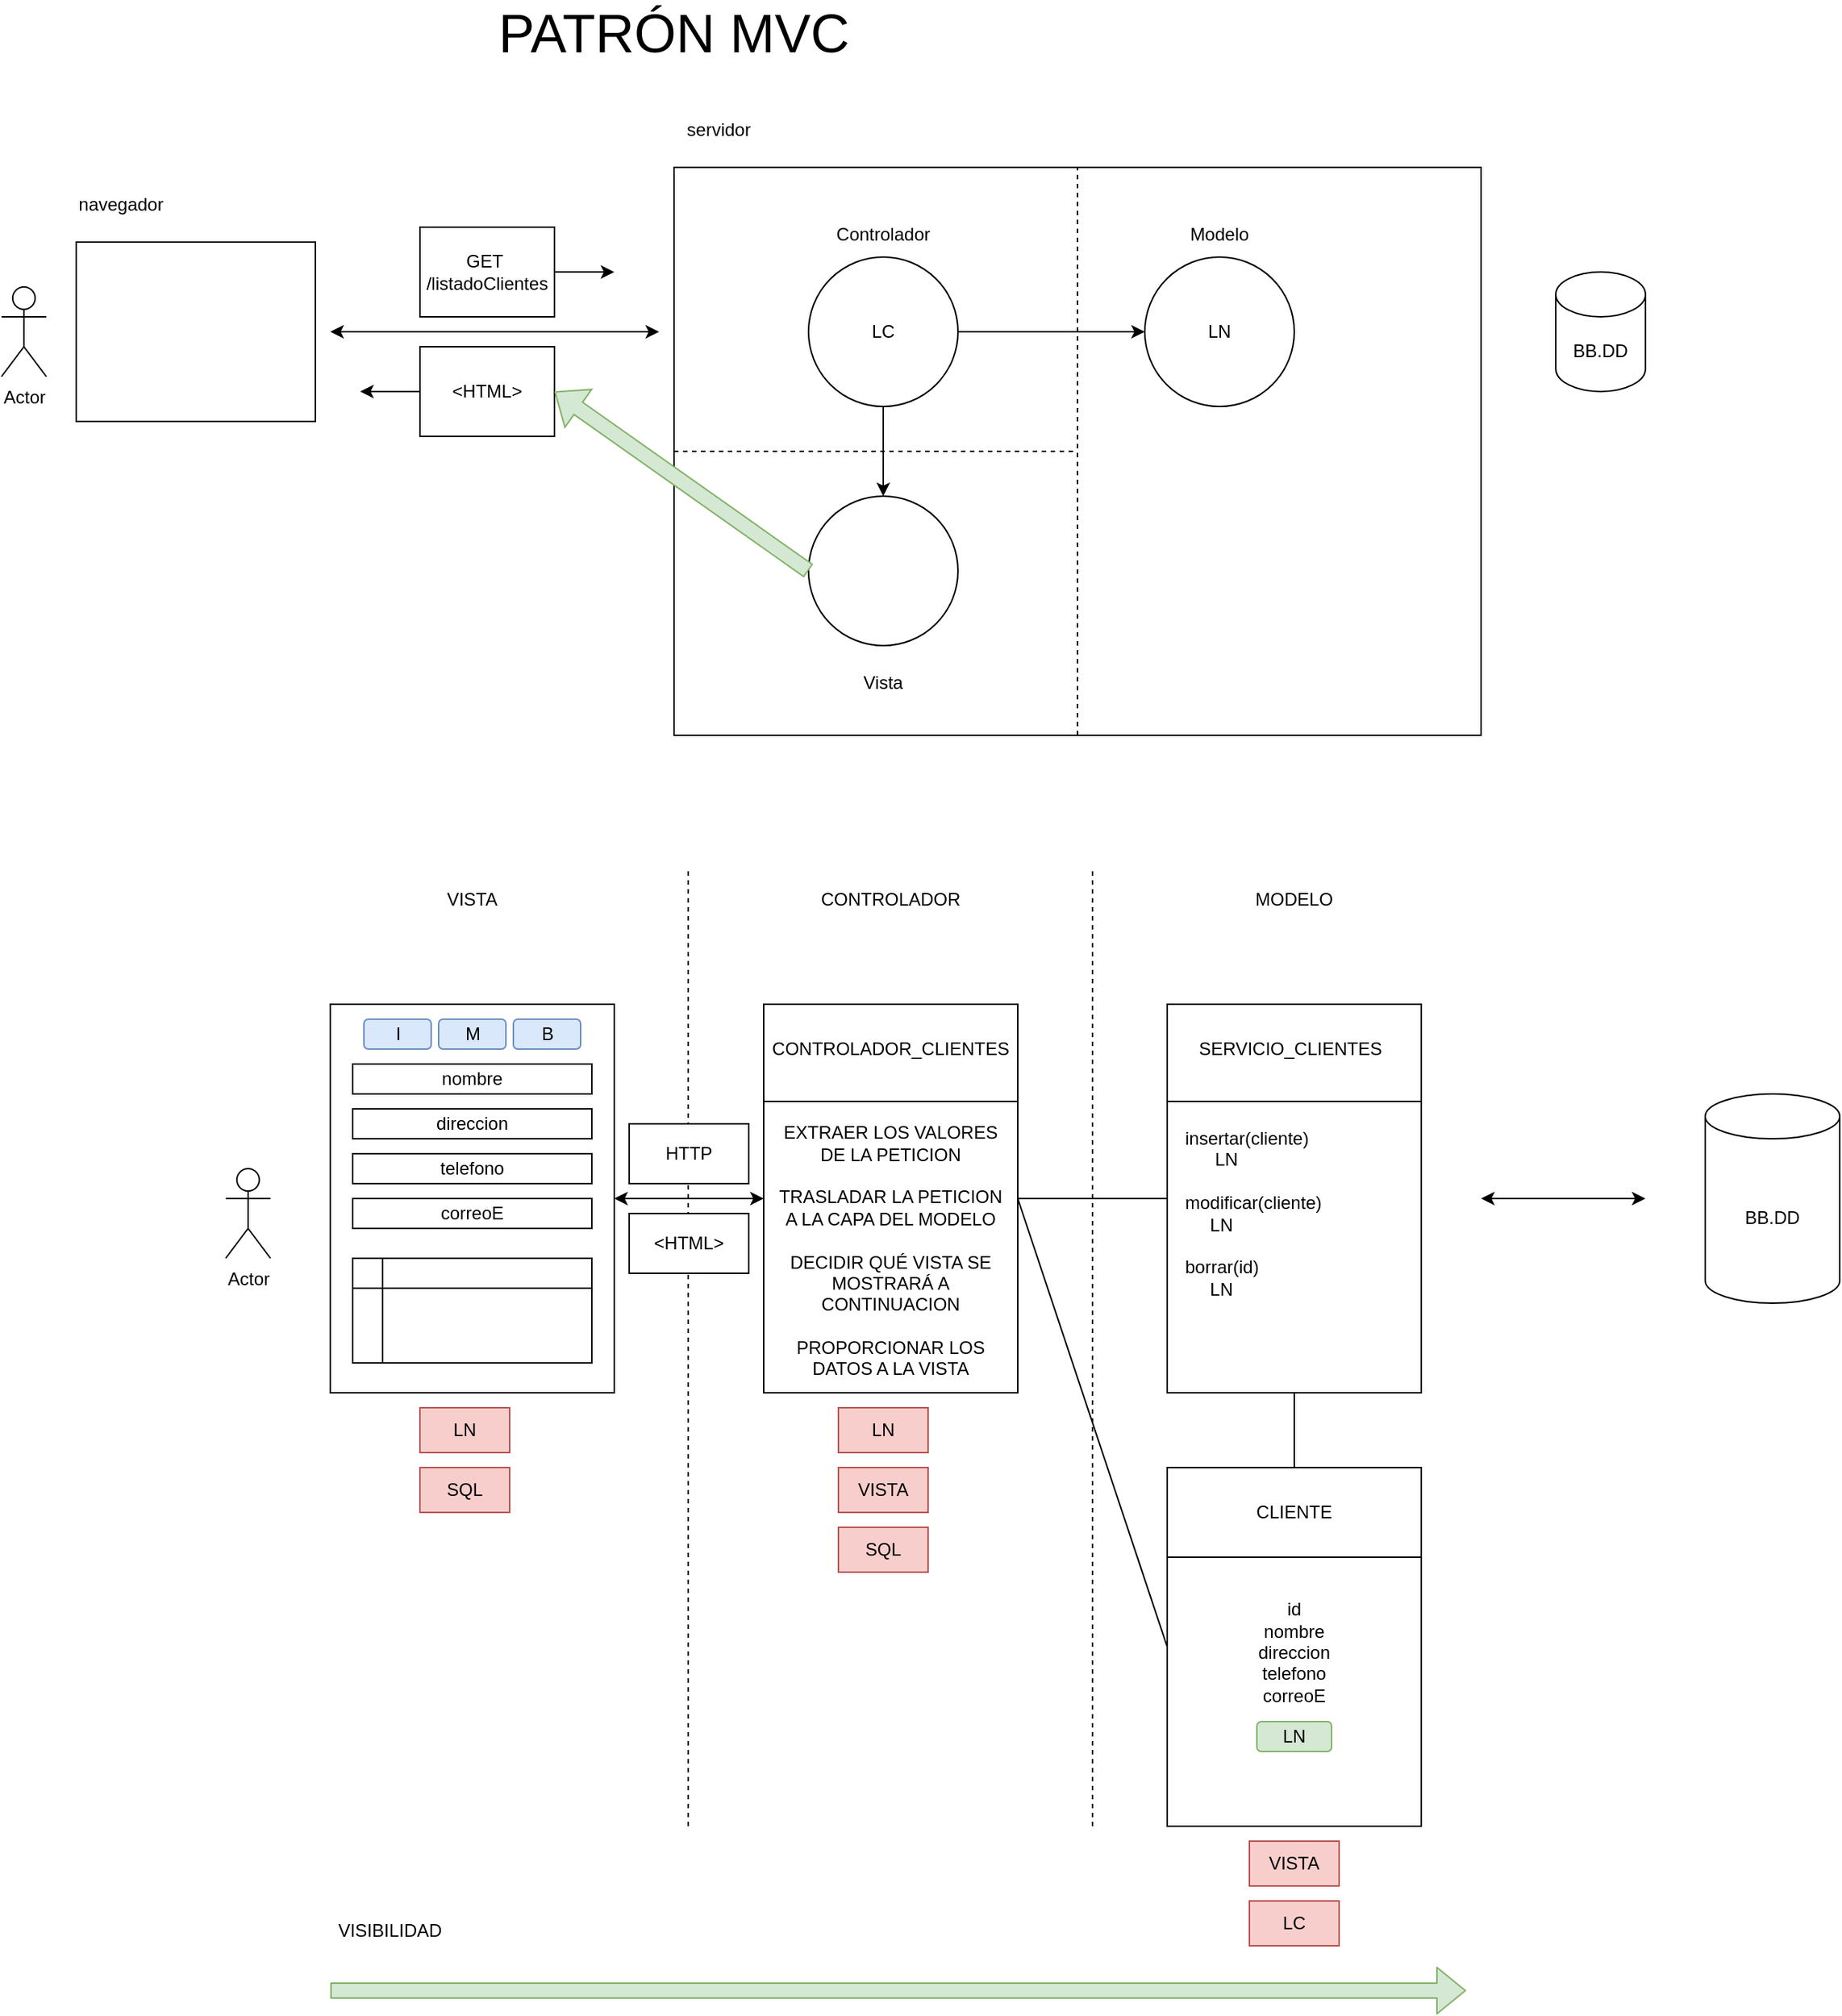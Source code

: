 <mxfile version="16.5.1" type="device" pages="7"><diagram id="PClOa3UUi6D1aER6tgPK" name="Página-1"><mxGraphModel dx="1038" dy="649" grid="1" gridSize="10" guides="1" tooltips="1" connect="1" arrows="1" fold="1" page="1" pageScale="1" pageWidth="1169" pageHeight="827" math="0" shadow="0"><root><mxCell id="0"/><mxCell id="1" parent="0"/><mxCell id="I3aMKOBxy_voDRgcGbJP-1" value="" style="rounded=0;whiteSpace=wrap;html=1;" vertex="1" parent="1"><mxGeometry x="500" y="150" width="540" height="380" as="geometry"/></mxCell><mxCell id="I3aMKOBxy_voDRgcGbJP-2" value="" style="rounded=0;whiteSpace=wrap;html=1;" vertex="1" parent="1"><mxGeometry x="100" y="200" width="160" height="120" as="geometry"/></mxCell><mxCell id="I3aMKOBxy_voDRgcGbJP-3" value="Actor" style="shape=umlActor;verticalLabelPosition=bottom;verticalAlign=top;html=1;outlineConnect=0;" vertex="1" parent="1"><mxGeometry x="50" y="230" width="30" height="60" as="geometry"/></mxCell><mxCell id="I3aMKOBxy_voDRgcGbJP-4" value="navegador" style="text;html=1;strokeColor=none;fillColor=none;align=center;verticalAlign=middle;whiteSpace=wrap;rounded=0;" vertex="1" parent="1"><mxGeometry x="100" y="160" width="60" height="30" as="geometry"/></mxCell><mxCell id="I3aMKOBxy_voDRgcGbJP-5" value="servidor" style="text;html=1;strokeColor=none;fillColor=none;align=center;verticalAlign=middle;whiteSpace=wrap;rounded=0;" vertex="1" parent="1"><mxGeometry x="500" y="110" width="60" height="30" as="geometry"/></mxCell><mxCell id="I3aMKOBxy_voDRgcGbJP-6" value="" style="endArrow=classic;startArrow=classic;html=1;rounded=0;" edge="1" parent="1"><mxGeometry width="50" height="50" relative="1" as="geometry"><mxPoint x="270" y="260" as="sourcePoint"/><mxPoint x="490" y="260" as="targetPoint"/></mxGeometry></mxCell><mxCell id="I3aMKOBxy_voDRgcGbJP-7" value="GET&amp;nbsp; /listadoClientes" style="rounded=0;whiteSpace=wrap;html=1;" vertex="1" parent="1"><mxGeometry x="330" y="190" width="90" height="60" as="geometry"/></mxCell><mxCell id="I3aMKOBxy_voDRgcGbJP-8" value="" style="endArrow=classic;html=1;rounded=0;exitX=1;exitY=0.5;exitDx=0;exitDy=0;" edge="1" parent="1" source="I3aMKOBxy_voDRgcGbJP-7"><mxGeometry width="50" height="50" relative="1" as="geometry"><mxPoint x="430" y="220" as="sourcePoint"/><mxPoint x="460" y="220" as="targetPoint"/></mxGeometry></mxCell><mxCell id="I3aMKOBxy_voDRgcGbJP-9" value="&amp;lt;HTML&amp;gt;" style="rounded=0;whiteSpace=wrap;html=1;" vertex="1" parent="1"><mxGeometry x="330" y="270" width="90" height="60" as="geometry"/></mxCell><mxCell id="I3aMKOBxy_voDRgcGbJP-10" value="" style="endArrow=classic;html=1;rounded=0;exitX=0;exitY=0.5;exitDx=0;exitDy=0;" edge="1" parent="1" source="I3aMKOBxy_voDRgcGbJP-9"><mxGeometry width="50" height="50" relative="1" as="geometry"><mxPoint x="280" y="440" as="sourcePoint"/><mxPoint x="290" y="300" as="targetPoint"/></mxGeometry></mxCell><mxCell id="I3aMKOBxy_voDRgcGbJP-11" style="edgeStyle=orthogonalEdgeStyle;rounded=0;orthogonalLoop=1;jettySize=auto;html=1;" edge="1" parent="1" source="I3aMKOBxy_voDRgcGbJP-13" target="I3aMKOBxy_voDRgcGbJP-51"><mxGeometry relative="1" as="geometry"/></mxCell><mxCell id="I3aMKOBxy_voDRgcGbJP-12" style="edgeStyle=orthogonalEdgeStyle;rounded=0;orthogonalLoop=1;jettySize=auto;html=1;" edge="1" parent="1" source="I3aMKOBxy_voDRgcGbJP-13" target="I3aMKOBxy_voDRgcGbJP-53"><mxGeometry relative="1" as="geometry"/></mxCell><mxCell id="I3aMKOBxy_voDRgcGbJP-13" value="LC" style="ellipse;whiteSpace=wrap;html=1;aspect=fixed;" vertex="1" parent="1"><mxGeometry x="590" y="210" width="100" height="100" as="geometry"/></mxCell><mxCell id="I3aMKOBxy_voDRgcGbJP-14" value="BB.DD" style="shape=cylinder3;whiteSpace=wrap;html=1;boundedLbl=1;backgroundOutline=1;size=15;" vertex="1" parent="1"><mxGeometry x="1090" y="220" width="60" height="80" as="geometry"/></mxCell><mxCell id="I3aMKOBxy_voDRgcGbJP-15" value="&lt;font style=&quot;font-size: 36px&quot;&gt;PATRÓN MVC&lt;/font&gt;" style="text;html=1;strokeColor=none;fillColor=none;align=center;verticalAlign=middle;whiteSpace=wrap;rounded=0;" vertex="1" parent="1"><mxGeometry x="370" y="50" width="260" height="20" as="geometry"/></mxCell><mxCell id="I3aMKOBxy_voDRgcGbJP-16" value="" style="rounded=0;whiteSpace=wrap;html=1;" vertex="1" parent="1"><mxGeometry x="270" y="710" width="190" height="260" as="geometry"/></mxCell><mxCell id="I3aMKOBxy_voDRgcGbJP-17" value="I" style="rounded=1;whiteSpace=wrap;html=1;fillColor=#dae8fc;strokeColor=#6c8ebf;" vertex="1" parent="1"><mxGeometry x="292.5" y="720" width="45" height="20" as="geometry"/></mxCell><mxCell id="I3aMKOBxy_voDRgcGbJP-18" value="M" style="rounded=1;whiteSpace=wrap;html=1;fillColor=#dae8fc;strokeColor=#6c8ebf;" vertex="1" parent="1"><mxGeometry x="342.5" y="720" width="45" height="20" as="geometry"/></mxCell><mxCell id="I3aMKOBxy_voDRgcGbJP-19" value="B" style="rounded=1;whiteSpace=wrap;html=1;fillColor=#dae8fc;strokeColor=#6c8ebf;" vertex="1" parent="1"><mxGeometry x="392.5" y="720" width="45" height="20" as="geometry"/></mxCell><mxCell id="I3aMKOBxy_voDRgcGbJP-20" value="nombre" style="rounded=0;whiteSpace=wrap;html=1;" vertex="1" parent="1"><mxGeometry x="285" y="750" width="160" height="20" as="geometry"/></mxCell><mxCell id="I3aMKOBxy_voDRgcGbJP-21" value="direccion" style="rounded=0;whiteSpace=wrap;html=1;" vertex="1" parent="1"><mxGeometry x="285" y="780" width="160" height="20" as="geometry"/></mxCell><mxCell id="I3aMKOBxy_voDRgcGbJP-22" value="telefono" style="rounded=0;whiteSpace=wrap;html=1;" vertex="1" parent="1"><mxGeometry x="285" y="810" width="160" height="20" as="geometry"/></mxCell><mxCell id="I3aMKOBxy_voDRgcGbJP-23" value="" style="shape=internalStorage;whiteSpace=wrap;html=1;backgroundOutline=1;" vertex="1" parent="1"><mxGeometry x="285" y="880" width="160" height="70" as="geometry"/></mxCell><mxCell id="I3aMKOBxy_voDRgcGbJP-24" value="" style="rounded=0;whiteSpace=wrap;html=1;" vertex="1" parent="1"><mxGeometry x="830" y="710" width="170" height="260" as="geometry"/></mxCell><mxCell id="I3aMKOBxy_voDRgcGbJP-25" value="" style="endArrow=none;html=1;entryX=1;entryY=0.25;entryDx=0;entryDy=0;exitX=0;exitY=0.25;exitDx=0;exitDy=0;" edge="1" parent="1" source="I3aMKOBxy_voDRgcGbJP-24" target="I3aMKOBxy_voDRgcGbJP-24"><mxGeometry width="50" height="50" relative="1" as="geometry"><mxPoint x="720" y="800" as="sourcePoint"/><mxPoint x="770" y="750" as="targetPoint"/></mxGeometry></mxCell><mxCell id="I3aMKOBxy_voDRgcGbJP-26" value="" style="rounded=0;whiteSpace=wrap;html=1;" vertex="1" parent="1"><mxGeometry x="830" y="1020" width="170" height="240" as="geometry"/></mxCell><mxCell id="I3aMKOBxy_voDRgcGbJP-27" value="" style="endArrow=none;html=1;entryX=1;entryY=0.25;entryDx=0;entryDy=0;exitX=0;exitY=0.25;exitDx=0;exitDy=0;" edge="1" parent="1" source="I3aMKOBxy_voDRgcGbJP-26" target="I3aMKOBxy_voDRgcGbJP-26"><mxGeometry width="50" height="50" relative="1" as="geometry"><mxPoint x="720" y="1110" as="sourcePoint"/><mxPoint x="770" y="1060" as="targetPoint"/></mxGeometry></mxCell><mxCell id="I3aMKOBxy_voDRgcGbJP-28" value="CLIENTE" style="text;html=1;strokeColor=none;fillColor=none;align=center;verticalAlign=middle;whiteSpace=wrap;rounded=0;" vertex="1" parent="1"><mxGeometry x="895" y="1040" width="40" height="20" as="geometry"/></mxCell><mxCell id="I3aMKOBxy_voDRgcGbJP-29" value="id&lt;br&gt;nombre&lt;br&gt;direccion&lt;br&gt;telefono&lt;br&gt;correoE&lt;br&gt;&lt;br&gt;LN" style="text;html=1;strokeColor=none;fillColor=none;align=center;verticalAlign=middle;whiteSpace=wrap;rounded=0;" vertex="1" parent="1"><mxGeometry x="860" y="1095" width="110" height="125" as="geometry"/></mxCell><mxCell id="I3aMKOBxy_voDRgcGbJP-30" value="BB.DD" style="shape=cylinder3;whiteSpace=wrap;html=1;boundedLbl=1;backgroundOutline=1;size=15;" vertex="1" parent="1"><mxGeometry x="1190" y="770" width="90" height="140" as="geometry"/></mxCell><mxCell id="I3aMKOBxy_voDRgcGbJP-31" value="" style="rounded=0;whiteSpace=wrap;html=1;" vertex="1" parent="1"><mxGeometry x="560" y="710" width="170" height="260" as="geometry"/></mxCell><mxCell id="I3aMKOBxy_voDRgcGbJP-32" value="" style="endArrow=none;html=1;entryX=1;entryY=0.25;entryDx=0;entryDy=0;exitX=0;exitY=0.25;exitDx=0;exitDy=0;" edge="1" parent="1" source="I3aMKOBxy_voDRgcGbJP-31" target="I3aMKOBxy_voDRgcGbJP-31"><mxGeometry width="50" height="50" relative="1" as="geometry"><mxPoint x="450" y="800" as="sourcePoint"/><mxPoint x="500" y="750" as="targetPoint"/></mxGeometry></mxCell><mxCell id="I3aMKOBxy_voDRgcGbJP-33" value="CONTROLADOR" style="text;html=1;strokeColor=none;fillColor=none;align=center;verticalAlign=middle;whiteSpace=wrap;rounded=0;" vertex="1" parent="1"><mxGeometry x="625" y="630" width="40" height="20" as="geometry"/></mxCell><mxCell id="I3aMKOBxy_voDRgcGbJP-34" value="VISTA" style="text;html=1;strokeColor=none;fillColor=none;align=center;verticalAlign=middle;whiteSpace=wrap;rounded=0;" vertex="1" parent="1"><mxGeometry x="345" y="630" width="40" height="20" as="geometry"/></mxCell><mxCell id="I3aMKOBxy_voDRgcGbJP-35" value="MODELO" style="text;html=1;strokeColor=none;fillColor=none;align=center;verticalAlign=middle;whiteSpace=wrap;rounded=0;" vertex="1" parent="1"><mxGeometry x="895" y="630" width="40" height="20" as="geometry"/></mxCell><mxCell id="I3aMKOBxy_voDRgcGbJP-36" value="SERVICIO_CLIENTES" style="text;html=1;strokeColor=none;fillColor=none;align=center;verticalAlign=middle;whiteSpace=wrap;rounded=0;" vertex="1" parent="1"><mxGeometry x="840" y="730" width="145" height="20" as="geometry"/></mxCell><mxCell id="I3aMKOBxy_voDRgcGbJP-37" value="insertar(cliente)&lt;br&gt;&amp;nbsp; &amp;nbsp; &amp;nbsp; LN&lt;br&gt;&lt;br&gt;modificar(cliente)&lt;br&gt;&amp;nbsp; &amp;nbsp; &amp;nbsp;LN&lt;br&gt;&lt;br&gt;borrar(id)&lt;br&gt;&amp;nbsp; &amp;nbsp; &amp;nbsp;LN" style="text;html=1;strokeColor=none;fillColor=none;align=left;verticalAlign=middle;whiteSpace=wrap;rounded=0;" vertex="1" parent="1"><mxGeometry x="840" y="790" width="150" height="120" as="geometry"/></mxCell><mxCell id="I3aMKOBxy_voDRgcGbJP-38" value="" style="endArrow=none;html=1;entryX=0.5;entryY=1;entryDx=0;entryDy=0;exitX=0.5;exitY=0;exitDx=0;exitDy=0;" edge="1" parent="1" source="I3aMKOBxy_voDRgcGbJP-26" target="I3aMKOBxy_voDRgcGbJP-24"><mxGeometry width="50" height="50" relative="1" as="geometry"><mxPoint x="640" y="1100" as="sourcePoint"/><mxPoint x="690" y="1050" as="targetPoint"/></mxGeometry></mxCell><mxCell id="I3aMKOBxy_voDRgcGbJP-39" value="CONTROLADOR_CLIENTES" style="text;html=1;strokeColor=none;fillColor=none;align=center;verticalAlign=middle;whiteSpace=wrap;rounded=0;" vertex="1" parent="1"><mxGeometry x="625" y="730" width="40" height="20" as="geometry"/></mxCell><mxCell id="I3aMKOBxy_voDRgcGbJP-40" value="correoE" style="rounded=0;whiteSpace=wrap;html=1;" vertex="1" parent="1"><mxGeometry x="285" y="840" width="160" height="20" as="geometry"/></mxCell><mxCell id="I3aMKOBxy_voDRgcGbJP-41" value="" style="endArrow=none;html=1;exitX=1;exitY=0.5;exitDx=0;exitDy=0;entryX=0;entryY=0.5;entryDx=0;entryDy=0;" edge="1" parent="1" source="I3aMKOBxy_voDRgcGbJP-31" target="I3aMKOBxy_voDRgcGbJP-24"><mxGeometry width="50" height="50" relative="1" as="geometry"><mxPoint x="670" y="1070" as="sourcePoint"/><mxPoint x="720" y="1020" as="targetPoint"/></mxGeometry></mxCell><mxCell id="I3aMKOBxy_voDRgcGbJP-42" value="" style="endArrow=none;html=1;entryX=1;entryY=0.5;entryDx=0;entryDy=0;exitX=0;exitY=0.5;exitDx=0;exitDy=0;" edge="1" parent="1" source="I3aMKOBxy_voDRgcGbJP-26" target="I3aMKOBxy_voDRgcGbJP-31"><mxGeometry width="50" height="50" relative="1" as="geometry"><mxPoint x="660" y="1150" as="sourcePoint"/><mxPoint x="710" y="1100" as="targetPoint"/></mxGeometry></mxCell><mxCell id="I3aMKOBxy_voDRgcGbJP-43" value="" style="endArrow=classic;startArrow=classic;html=1;exitX=1;exitY=0.5;exitDx=0;exitDy=0;entryX=0;entryY=0.5;entryDx=0;entryDy=0;" edge="1" parent="1" source="I3aMKOBxy_voDRgcGbJP-16" target="I3aMKOBxy_voDRgcGbJP-31"><mxGeometry width="50" height="50" relative="1" as="geometry"><mxPoint x="470" y="860" as="sourcePoint"/><mxPoint x="520" y="810" as="targetPoint"/></mxGeometry></mxCell><mxCell id="I3aMKOBxy_voDRgcGbJP-44" value="" style="endArrow=classic;startArrow=classic;html=1;" edge="1" parent="1"><mxGeometry width="50" height="50" relative="1" as="geometry"><mxPoint x="1040" y="840" as="sourcePoint"/><mxPoint x="1150" y="840" as="targetPoint"/></mxGeometry></mxCell><mxCell id="I3aMKOBxy_voDRgcGbJP-45" value="EXTRAER LOS VALORES&lt;br&gt;DE LA PETICION&lt;br&gt;&lt;br&gt;TRASLADAR LA PETICION&lt;br&gt;A LA CAPA DEL MODELO&lt;br&gt;&lt;br&gt;DECIDIR QUÉ VISTA SE MOSTRARÁ A CONTINUACION&lt;br&gt;&lt;br&gt;PROPORCIONAR LOS DATOS A LA VISTA" style="text;html=1;strokeColor=none;fillColor=none;align=center;verticalAlign=middle;whiteSpace=wrap;rounded=0;" vertex="1" parent="1"><mxGeometry x="560" y="790" width="170" height="170" as="geometry"/></mxCell><mxCell id="I3aMKOBxy_voDRgcGbJP-46" value="" style="shape=flexArrow;endArrow=classic;html=1;fillColor=#d5e8d4;strokeColor=#82b366;" edge="1" parent="1"><mxGeometry width="50" height="50" relative="1" as="geometry"><mxPoint x="270" y="1370.0" as="sourcePoint"/><mxPoint x="1030" y="1370" as="targetPoint"/></mxGeometry></mxCell><mxCell id="I3aMKOBxy_voDRgcGbJP-47" value="VISIBILIDAD" style="text;html=1;strokeColor=none;fillColor=none;align=center;verticalAlign=middle;whiteSpace=wrap;rounded=0;" vertex="1" parent="1"><mxGeometry x="290" y="1320" width="40" height="20" as="geometry"/></mxCell><mxCell id="I3aMKOBxy_voDRgcGbJP-48" value="" style="endArrow=none;dashed=1;html=1;rounded=0;" edge="1" parent="1"><mxGeometry width="50" height="50" relative="1" as="geometry"><mxPoint x="509.5" y="1260" as="sourcePoint"/><mxPoint x="509.5" y="620" as="targetPoint"/></mxGeometry></mxCell><mxCell id="I3aMKOBxy_voDRgcGbJP-49" value="" style="endArrow=none;dashed=1;html=1;rounded=0;" edge="1" parent="1"><mxGeometry width="50" height="50" relative="1" as="geometry"><mxPoint x="780" y="1260" as="sourcePoint"/><mxPoint x="780" y="620" as="targetPoint"/></mxGeometry></mxCell><mxCell id="I3aMKOBxy_voDRgcGbJP-50" value="Controlador" style="text;html=1;strokeColor=none;fillColor=none;align=center;verticalAlign=middle;whiteSpace=wrap;rounded=0;" vertex="1" parent="1"><mxGeometry x="610" y="180" width="60" height="30" as="geometry"/></mxCell><mxCell id="I3aMKOBxy_voDRgcGbJP-51" value="LN" style="ellipse;whiteSpace=wrap;html=1;aspect=fixed;" vertex="1" parent="1"><mxGeometry x="815" y="210" width="100" height="100" as="geometry"/></mxCell><mxCell id="I3aMKOBxy_voDRgcGbJP-52" value="Modelo" style="text;html=1;strokeColor=none;fillColor=none;align=center;verticalAlign=middle;whiteSpace=wrap;rounded=0;" vertex="1" parent="1"><mxGeometry x="835" y="180" width="60" height="30" as="geometry"/></mxCell><mxCell id="I3aMKOBxy_voDRgcGbJP-53" value="" style="ellipse;whiteSpace=wrap;html=1;aspect=fixed;" vertex="1" parent="1"><mxGeometry x="590" y="370" width="100" height="100" as="geometry"/></mxCell><mxCell id="I3aMKOBxy_voDRgcGbJP-54" value="Vista" style="text;html=1;strokeColor=none;fillColor=none;align=center;verticalAlign=middle;whiteSpace=wrap;rounded=0;" vertex="1" parent="1"><mxGeometry x="610" y="480" width="60" height="30" as="geometry"/></mxCell><mxCell id="I3aMKOBxy_voDRgcGbJP-55" value="" style="shape=flexArrow;endArrow=classic;html=1;rounded=0;exitX=0;exitY=0.5;exitDx=0;exitDy=0;entryX=1;entryY=0.5;entryDx=0;entryDy=0;fillColor=#d5e8d4;strokeColor=#82b366;" edge="1" parent="1" source="I3aMKOBxy_voDRgcGbJP-53" target="I3aMKOBxy_voDRgcGbJP-9"><mxGeometry width="50" height="50" relative="1" as="geometry"><mxPoint x="360" y="450" as="sourcePoint"/><mxPoint x="410" y="400" as="targetPoint"/></mxGeometry></mxCell><mxCell id="I3aMKOBxy_voDRgcGbJP-56" value="" style="endArrow=none;dashed=1;html=1;rounded=0;entryX=0.5;entryY=0;entryDx=0;entryDy=0;exitX=0.5;exitY=1;exitDx=0;exitDy=0;" edge="1" parent="1" source="I3aMKOBxy_voDRgcGbJP-1" target="I3aMKOBxy_voDRgcGbJP-1"><mxGeometry width="50" height="50" relative="1" as="geometry"><mxPoint x="720" y="230" as="sourcePoint"/><mxPoint x="770" y="180" as="targetPoint"/></mxGeometry></mxCell><mxCell id="I3aMKOBxy_voDRgcGbJP-57" value="" style="endArrow=none;dashed=1;html=1;rounded=0;exitX=0;exitY=0.5;exitDx=0;exitDy=0;" edge="1" parent="1" source="I3aMKOBxy_voDRgcGbJP-1"><mxGeometry width="50" height="50" relative="1" as="geometry"><mxPoint x="340" y="440" as="sourcePoint"/><mxPoint x="770" y="340" as="targetPoint"/></mxGeometry></mxCell><mxCell id="I3aMKOBxy_voDRgcGbJP-58" value="HTTP" style="rounded=0;whiteSpace=wrap;html=1;" vertex="1" parent="1"><mxGeometry x="470" y="790" width="80" height="40" as="geometry"/></mxCell><mxCell id="I3aMKOBxy_voDRgcGbJP-59" value="&amp;lt;HTML&amp;gt;" style="rounded=0;whiteSpace=wrap;html=1;" vertex="1" parent="1"><mxGeometry x="470" y="850" width="80" height="40" as="geometry"/></mxCell><mxCell id="I3aMKOBxy_voDRgcGbJP-60" value="LN" style="text;html=1;strokeColor=#b85450;fillColor=#f8cecc;align=center;verticalAlign=middle;whiteSpace=wrap;rounded=0;" vertex="1" parent="1"><mxGeometry x="610" y="980" width="60" height="30" as="geometry"/></mxCell><mxCell id="I3aMKOBxy_voDRgcGbJP-61" value="VISTA" style="text;html=1;strokeColor=#b85450;fillColor=#f8cecc;align=center;verticalAlign=middle;whiteSpace=wrap;rounded=0;" vertex="1" parent="1"><mxGeometry x="885" y="1270" width="60" height="30" as="geometry"/></mxCell><mxCell id="I3aMKOBxy_voDRgcGbJP-62" value="LN" style="text;html=1;strokeColor=#b85450;fillColor=#f8cecc;align=center;verticalAlign=middle;whiteSpace=wrap;rounded=0;" vertex="1" parent="1"><mxGeometry x="330" y="980" width="60" height="30" as="geometry"/></mxCell><mxCell id="I3aMKOBxy_voDRgcGbJP-63" value="VISTA" style="text;html=1;strokeColor=#b85450;fillColor=#f8cecc;align=center;verticalAlign=middle;whiteSpace=wrap;rounded=0;" vertex="1" parent="1"><mxGeometry x="610" y="1020" width="60" height="30" as="geometry"/></mxCell><mxCell id="I3aMKOBxy_voDRgcGbJP-64" value="SQL" style="text;html=1;strokeColor=#b85450;fillColor=#f8cecc;align=center;verticalAlign=middle;whiteSpace=wrap;rounded=0;" vertex="1" parent="1"><mxGeometry x="610" y="1060" width="60" height="30" as="geometry"/></mxCell><mxCell id="I3aMKOBxy_voDRgcGbJP-65" value="SQL" style="text;html=1;strokeColor=#b85450;fillColor=#f8cecc;align=center;verticalAlign=middle;whiteSpace=wrap;rounded=0;" vertex="1" parent="1"><mxGeometry x="330" y="1020" width="60" height="30" as="geometry"/></mxCell><mxCell id="I3aMKOBxy_voDRgcGbJP-66" value="LN" style="rounded=1;whiteSpace=wrap;html=1;fillColor=#d5e8d4;strokeColor=#82b366;" vertex="1" parent="1"><mxGeometry x="890" y="1190" width="50" height="20" as="geometry"/></mxCell><mxCell id="I3aMKOBxy_voDRgcGbJP-67" value="LC" style="text;html=1;strokeColor=#b85450;fillColor=#f8cecc;align=center;verticalAlign=middle;whiteSpace=wrap;rounded=0;" vertex="1" parent="1"><mxGeometry x="885" y="1310" width="60" height="30" as="geometry"/></mxCell><mxCell id="I3aMKOBxy_voDRgcGbJP-68" value="Actor" style="shape=umlActor;verticalLabelPosition=bottom;verticalAlign=top;html=1;outlineConnect=0;" vertex="1" parent="1"><mxGeometry x="200" y="820" width="30" height="60" as="geometry"/></mxCell></root></mxGraphModel></diagram><diagram id="3BS35pI5mAG40G5ZzDZs" name="Página-2"><mxGraphModel dx="1038" dy="649" grid="1" gridSize="10" guides="1" tooltips="1" connect="1" arrows="1" fold="1" page="1" pageScale="1" pageWidth="1169" pageHeight="827" math="0" shadow="0"><root><mxCell id="Jp_jtwzmnEt8flFDmeHH-0"/><mxCell id="Jp_jtwzmnEt8flFDmeHH-1" parent="Jp_jtwzmnEt8flFDmeHH-0"/><mxCell id="Jp_jtwzmnEt8flFDmeHH-2" value="" style="rounded=0;whiteSpace=wrap;html=1;" vertex="1" parent="Jp_jtwzmnEt8flFDmeHH-1"><mxGeometry x="160" y="200" width="130" height="140" as="geometry"/></mxCell><mxCell id="Jp_jtwzmnEt8flFDmeHH-3" value="LN" style="ellipse;whiteSpace=wrap;html=1;aspect=fixed;" vertex="1" parent="Jp_jtwzmnEt8flFDmeHH-1"><mxGeometry x="670" y="200" width="140" height="140" as="geometry"/></mxCell><mxCell id="Jp_jtwzmnEt8flFDmeHH-4" style="edgeStyle=none;rounded=0;orthogonalLoop=1;jettySize=auto;html=1;fillColor=#d5e8d4;strokeColor=#82b366;strokeWidth=3;" edge="1" parent="Jp_jtwzmnEt8flFDmeHH-1" source="Jp_jtwzmnEt8flFDmeHH-5" target="Jp_jtwzmnEt8flFDmeHH-3"><mxGeometry relative="1" as="geometry"/></mxCell><mxCell id="Jp_jtwzmnEt8flFDmeHH-5" value="LC" style="ellipse;whiteSpace=wrap;html=1;aspect=fixed;" vertex="1" parent="Jp_jtwzmnEt8flFDmeHH-1"><mxGeometry x="410" y="200" width="140" height="140" as="geometry"/></mxCell><mxCell id="Jp_jtwzmnEt8flFDmeHH-6" value="" style="endArrow=classic;startArrow=classic;html=1;rounded=0;exitX=1;exitY=0.5;exitDx=0;exitDy=0;fillColor=#d5e8d4;strokeColor=#82b366;strokeWidth=3;" edge="1" parent="Jp_jtwzmnEt8flFDmeHH-1" source="Jp_jtwzmnEt8flFDmeHH-2" target="Jp_jtwzmnEt8flFDmeHH-5"><mxGeometry width="50" height="50" relative="1" as="geometry"><mxPoint x="320" y="270" as="sourcePoint"/><mxPoint x="440" y="410" as="targetPoint"/></mxGeometry></mxCell><mxCell id="Jp_jtwzmnEt8flFDmeHH-7" value="VISTA" style="text;html=1;strokeColor=none;fillColor=none;align=center;verticalAlign=middle;whiteSpace=wrap;rounded=0;fontSize=25;" vertex="1" parent="Jp_jtwzmnEt8flFDmeHH-1"><mxGeometry x="190" y="70" width="60" height="30" as="geometry"/></mxCell><mxCell id="Jp_jtwzmnEt8flFDmeHH-8" value="CONTROLADOR" style="text;html=1;strokeColor=none;fillColor=none;align=center;verticalAlign=middle;whiteSpace=wrap;rounded=0;fontSize=25;" vertex="1" parent="Jp_jtwzmnEt8flFDmeHH-1"><mxGeometry x="445" y="70" width="60" height="30" as="geometry"/></mxCell><mxCell id="Jp_jtwzmnEt8flFDmeHH-9" value="MODELO" style="text;html=1;strokeColor=none;fillColor=none;align=center;verticalAlign=middle;whiteSpace=wrap;rounded=0;fontSize=25;" vertex="1" parent="Jp_jtwzmnEt8flFDmeHH-1"><mxGeometry x="705" y="70" width="60" height="30" as="geometry"/></mxCell><mxCell id="Jp_jtwzmnEt8flFDmeHH-10" value="clientes.html" style="text;html=1;strokeColor=none;fillColor=none;align=center;verticalAlign=middle;whiteSpace=wrap;rounded=0;" vertex="1" parent="Jp_jtwzmnEt8flFDmeHH-1"><mxGeometry x="195" y="160" width="60" height="30" as="geometry"/></mxCell><mxCell id="Jp_jtwzmnEt8flFDmeHH-11" value="ControladorClientes" style="text;html=1;strokeColor=none;fillColor=none;align=center;verticalAlign=middle;whiteSpace=wrap;rounded=0;" vertex="1" parent="Jp_jtwzmnEt8flFDmeHH-1"><mxGeometry x="450" y="160" width="60" height="30" as="geometry"/></mxCell><mxCell id="Jp_jtwzmnEt8flFDmeHH-12" value="ClientesService" style="text;html=1;strokeColor=none;fillColor=none;align=center;verticalAlign=middle;whiteSpace=wrap;rounded=0;" vertex="1" parent="Jp_jtwzmnEt8flFDmeHH-1"><mxGeometry x="710" y="160" width="60" height="30" as="geometry"/></mxCell><mxCell id="Jp_jtwzmnEt8flFDmeHH-13" value="" style="rounded=0;whiteSpace=wrap;html=1;" vertex="1" parent="Jp_jtwzmnEt8flFDmeHH-1"><mxGeometry x="160" y="430" width="130" height="140" as="geometry"/></mxCell><mxCell id="Jp_jtwzmnEt8flFDmeHH-14" value="LN" style="ellipse;whiteSpace=wrap;html=1;aspect=fixed;" vertex="1" parent="Jp_jtwzmnEt8flFDmeHH-1"><mxGeometry x="670" y="430" width="140" height="140" as="geometry"/></mxCell><mxCell id="Jp_jtwzmnEt8flFDmeHH-15" style="edgeStyle=none;rounded=0;orthogonalLoop=1;jettySize=auto;html=1;fillColor=#d5e8d4;strokeColor=#82b366;strokeWidth=3;" edge="1" parent="Jp_jtwzmnEt8flFDmeHH-1" source="Jp_jtwzmnEt8flFDmeHH-16" target="Jp_jtwzmnEt8flFDmeHH-14"><mxGeometry relative="1" as="geometry"/></mxCell><mxCell id="Jp_jtwzmnEt8flFDmeHH-16" value="LC" style="ellipse;whiteSpace=wrap;html=1;aspect=fixed;" vertex="1" parent="Jp_jtwzmnEt8flFDmeHH-1"><mxGeometry x="410" y="430" width="140" height="140" as="geometry"/></mxCell><mxCell id="Jp_jtwzmnEt8flFDmeHH-17" value="" style="endArrow=classic;startArrow=classic;html=1;rounded=0;exitX=1;exitY=0.5;exitDx=0;exitDy=0;fillColor=#d5e8d4;strokeColor=#82b366;strokeWidth=3;" edge="1" parent="Jp_jtwzmnEt8flFDmeHH-1" source="Jp_jtwzmnEt8flFDmeHH-13" target="Jp_jtwzmnEt8flFDmeHH-16"><mxGeometry width="50" height="50" relative="1" as="geometry"><mxPoint x="320" y="500" as="sourcePoint"/><mxPoint x="440" y="640" as="targetPoint"/></mxGeometry></mxCell><mxCell id="Jp_jtwzmnEt8flFDmeHH-18" value="facturas.html" style="text;html=1;strokeColor=none;fillColor=none;align=center;verticalAlign=middle;whiteSpace=wrap;rounded=0;" vertex="1" parent="Jp_jtwzmnEt8flFDmeHH-1"><mxGeometry x="195" y="390" width="60" height="30" as="geometry"/></mxCell><mxCell id="Jp_jtwzmnEt8flFDmeHH-19" value="ControladorFacturas" style="text;html=1;strokeColor=none;fillColor=none;align=center;verticalAlign=middle;whiteSpace=wrap;rounded=0;" vertex="1" parent="Jp_jtwzmnEt8flFDmeHH-1"><mxGeometry x="450" y="390" width="60" height="30" as="geometry"/></mxCell><mxCell id="Jp_jtwzmnEt8flFDmeHH-20" value="FacturasService" style="text;html=1;strokeColor=none;fillColor=none;align=center;verticalAlign=middle;whiteSpace=wrap;rounded=0;" vertex="1" parent="Jp_jtwzmnEt8flFDmeHH-1"><mxGeometry x="710" y="390" width="60" height="30" as="geometry"/></mxCell><mxCell id="Jp_jtwzmnEt8flFDmeHH-21" value="" style="rounded=0;whiteSpace=wrap;html=1;" vertex="1" parent="Jp_jtwzmnEt8flFDmeHH-1"><mxGeometry x="160" y="680" width="130" height="140" as="geometry"/></mxCell><mxCell id="Jp_jtwzmnEt8flFDmeHH-22" value="LN" style="ellipse;whiteSpace=wrap;html=1;aspect=fixed;" vertex="1" parent="Jp_jtwzmnEt8flFDmeHH-1"><mxGeometry x="670" y="680" width="140" height="140" as="geometry"/></mxCell><mxCell id="Jp_jtwzmnEt8flFDmeHH-23" style="edgeStyle=none;rounded=0;orthogonalLoop=1;jettySize=auto;html=1;fillColor=#d5e8d4;strokeColor=#82b366;strokeWidth=3;" edge="1" parent="Jp_jtwzmnEt8flFDmeHH-1" source="Jp_jtwzmnEt8flFDmeHH-24" target="Jp_jtwzmnEt8flFDmeHH-22"><mxGeometry relative="1" as="geometry"/></mxCell><mxCell id="Jp_jtwzmnEt8flFDmeHH-24" value="LC" style="ellipse;whiteSpace=wrap;html=1;aspect=fixed;" vertex="1" parent="Jp_jtwzmnEt8flFDmeHH-1"><mxGeometry x="410" y="680" width="140" height="140" as="geometry"/></mxCell><mxCell id="Jp_jtwzmnEt8flFDmeHH-25" value="" style="endArrow=classic;startArrow=classic;html=1;rounded=0;exitX=1;exitY=0.5;exitDx=0;exitDy=0;fillColor=#d5e8d4;strokeColor=#82b366;strokeWidth=3;" edge="1" parent="Jp_jtwzmnEt8flFDmeHH-1" source="Jp_jtwzmnEt8flFDmeHH-21" target="Jp_jtwzmnEt8flFDmeHH-24"><mxGeometry width="50" height="50" relative="1" as="geometry"><mxPoint x="320" y="750" as="sourcePoint"/><mxPoint x="440" y="890" as="targetPoint"/></mxGeometry></mxCell><mxCell id="Jp_jtwzmnEt8flFDmeHH-26" value="productos.html" style="text;html=1;strokeColor=none;fillColor=none;align=center;verticalAlign=middle;whiteSpace=wrap;rounded=0;" vertex="1" parent="Jp_jtwzmnEt8flFDmeHH-1"><mxGeometry x="195" y="640" width="60" height="30" as="geometry"/></mxCell><mxCell id="Jp_jtwzmnEt8flFDmeHH-27" value="ControladorProductos" style="text;html=1;strokeColor=none;fillColor=none;align=center;verticalAlign=middle;whiteSpace=wrap;rounded=0;" vertex="1" parent="Jp_jtwzmnEt8flFDmeHH-1"><mxGeometry x="450" y="640" width="60" height="30" as="geometry"/></mxCell><mxCell id="Jp_jtwzmnEt8flFDmeHH-28" value="ProductosService" style="text;html=1;strokeColor=none;fillColor=none;align=center;verticalAlign=middle;whiteSpace=wrap;rounded=0;" vertex="1" parent="Jp_jtwzmnEt8flFDmeHH-1"><mxGeometry x="710" y="640" width="60" height="30" as="geometry"/></mxCell><mxCell id="Jp_jtwzmnEt8flFDmeHH-29" value="" style="shape=flexArrow;endArrow=classic;html=1;rounded=0;fontSize=25;fillColor=#d5e8d4;strokeColor=#82b366;" edge="1" parent="Jp_jtwzmnEt8flFDmeHH-1"><mxGeometry width="50" height="50" relative="1" as="geometry"><mxPoint x="160" y="950" as="sourcePoint"/><mxPoint x="780" y="950" as="targetPoint"/></mxGeometry></mxCell><mxCell id="Jp_jtwzmnEt8flFDmeHH-30" value="Visibilidad" style="text;html=1;strokeColor=none;fillColor=none;align=center;verticalAlign=middle;whiteSpace=wrap;rounded=0;fontSize=25;" vertex="1" parent="Jp_jtwzmnEt8flFDmeHH-1"><mxGeometry x="180" y="900" width="60" height="30" as="geometry"/></mxCell><mxCell id="Jp_jtwzmnEt8flFDmeHH-31" value="" style="endArrow=none;dashed=1;html=1;rounded=0;fontSize=25;" edge="1" parent="Jp_jtwzmnEt8flFDmeHH-1"><mxGeometry width="50" height="50" relative="1" as="geometry"><mxPoint x="350" y="891.882" as="sourcePoint"/><mxPoint x="350" y="140" as="targetPoint"/></mxGeometry></mxCell><mxCell id="Jp_jtwzmnEt8flFDmeHH-32" value="" style="endArrow=none;dashed=1;html=1;rounded=0;fontSize=25;" edge="1" parent="Jp_jtwzmnEt8flFDmeHH-1"><mxGeometry width="50" height="50" relative="1" as="geometry"><mxPoint x="615" y="891.882" as="sourcePoint"/><mxPoint x="615" y="140" as="targetPoint"/></mxGeometry></mxCell><mxCell id="Jp_jtwzmnEt8flFDmeHH-33" value="" style="endArrow=classic;html=1;rounded=0;fontSize=25;exitX=1;exitY=0;exitDx=0;exitDy=0;entryX=1;entryY=1;entryDx=0;entryDy=0;fillColor=#d5e8d4;strokeColor=#82b366;strokeWidth=3;" edge="1" parent="Jp_jtwzmnEt8flFDmeHH-1" source="Jp_jtwzmnEt8flFDmeHH-14" target="Jp_jtwzmnEt8flFDmeHH-3"><mxGeometry width="50" height="50" relative="1" as="geometry"><mxPoint x="880" y="380" as="sourcePoint"/><mxPoint x="930" y="330" as="targetPoint"/></mxGeometry></mxCell><mxCell id="Jp_jtwzmnEt8flFDmeHH-34" value="" style="endArrow=classic;html=1;rounded=0;fontSize=25;exitX=0;exitY=1;exitDx=0;exitDy=0;entryX=0;entryY=0;entryDx=0;entryDy=0;fillColor=#d5e8d4;strokeColor=#82b366;strokeWidth=3;" edge="1" parent="Jp_jtwzmnEt8flFDmeHH-1" source="Jp_jtwzmnEt8flFDmeHH-14" target="Jp_jtwzmnEt8flFDmeHH-22"><mxGeometry width="50" height="50" relative="1" as="geometry"><mxPoint x="910" y="600" as="sourcePoint"/><mxPoint x="960" y="550" as="targetPoint"/></mxGeometry></mxCell><mxCell id="Jp_jtwzmnEt8flFDmeHH-35" value="" style="endArrow=classic;html=1;rounded=0;fontSize=25;exitX=0;exitY=1;exitDx=0;exitDy=0;entryX=0;entryY=0;entryDx=0;entryDy=0;fillColor=#d5e8d4;strokeColor=#82b366;strokeWidth=3;" edge="1" parent="Jp_jtwzmnEt8flFDmeHH-1" source="Jp_jtwzmnEt8flFDmeHH-3" target="Jp_jtwzmnEt8flFDmeHH-14"><mxGeometry width="50" height="50" relative="1" as="geometry"><mxPoint x="880" y="440" as="sourcePoint"/><mxPoint x="930" y="390" as="targetPoint"/></mxGeometry></mxCell><mxCell id="Jp_jtwzmnEt8flFDmeHH-36" value="" style="endArrow=classic;html=1;rounded=0;fontSize=25;exitX=1;exitY=0.5;exitDx=0;exitDy=0;entryX=0;entryY=0;entryDx=0;entryDy=0;fillColor=#fff2cc;strokeColor=#d6b656;strokeWidth=3;" edge="1" parent="Jp_jtwzmnEt8flFDmeHH-1" source="Jp_jtwzmnEt8flFDmeHH-5" target="Jp_jtwzmnEt8flFDmeHH-14"><mxGeometry width="50" height="50" relative="1" as="geometry"><mxPoint x="920" y="400" as="sourcePoint"/><mxPoint x="970" y="350" as="targetPoint"/></mxGeometry></mxCell><mxCell id="Jp_jtwzmnEt8flFDmeHH-37" value="" style="endArrow=classic;html=1;rounded=0;fontSize=12;strokeWidth=3;exitX=0;exitY=1;exitDx=0;exitDy=0;entryX=0;entryY=0;entryDx=0;entryDy=0;fillColor=#f8cecc;strokeColor=#b85450;" edge="1" parent="Jp_jtwzmnEt8flFDmeHH-1" source="Jp_jtwzmnEt8flFDmeHH-5" target="Jp_jtwzmnEt8flFDmeHH-16"><mxGeometry width="50" height="50" relative="1" as="geometry"><mxPoint x="70" y="450" as="sourcePoint"/><mxPoint x="120" y="400" as="targetPoint"/></mxGeometry></mxCell><mxCell id="Jp_jtwzmnEt8flFDmeHH-38" value="" style="endArrow=classic;html=1;rounded=0;fontSize=12;strokeWidth=3;entryX=1;entryY=1;entryDx=0;entryDy=0;exitX=1;exitY=0;exitDx=0;exitDy=0;fillColor=#f8cecc;strokeColor=#b85450;" edge="1" parent="Jp_jtwzmnEt8flFDmeHH-1" source="Jp_jtwzmnEt8flFDmeHH-16" target="Jp_jtwzmnEt8flFDmeHH-5"><mxGeometry width="50" height="50" relative="1" as="geometry"><mxPoint x="80" y="450" as="sourcePoint"/><mxPoint x="130" y="400" as="targetPoint"/></mxGeometry></mxCell><mxCell id="Jp_jtwzmnEt8flFDmeHH-39" value="" style="endArrow=classic;html=1;rounded=0;fontSize=12;strokeWidth=3;exitX=0;exitY=1;exitDx=0;exitDy=0;entryX=0;entryY=0;entryDx=0;entryDy=0;fillColor=#f8cecc;strokeColor=#b85450;" edge="1" parent="Jp_jtwzmnEt8flFDmeHH-1" source="Jp_jtwzmnEt8flFDmeHH-16" target="Jp_jtwzmnEt8flFDmeHH-24"><mxGeometry width="50" height="50" relative="1" as="geometry"><mxPoint x="70" y="650" as="sourcePoint"/><mxPoint x="120" y="600" as="targetPoint"/></mxGeometry></mxCell><mxCell id="Jp_jtwzmnEt8flFDmeHH-40" value="" style="endArrow=classic;html=1;rounded=0;fontSize=12;strokeWidth=3;exitX=0.5;exitY=0;exitDx=0;exitDy=0;entryX=0.5;entryY=0;entryDx=0;entryDy=0;fillColor=#f8cecc;strokeColor=#b85450;" edge="1" parent="Jp_jtwzmnEt8flFDmeHH-1" source="Jp_jtwzmnEt8flFDmeHH-2" target="Jp_jtwzmnEt8flFDmeHH-3"><mxGeometry width="50" height="50" relative="1" as="geometry"><mxPoint x="80" y="250" as="sourcePoint"/><mxPoint x="130" y="200" as="targetPoint"/><Array as="points"><mxPoint x="360" y="140"/><mxPoint x="610" y="140"/></Array></mxGeometry></mxCell><mxCell id="Jp_jtwzmnEt8flFDmeHH-41" value="" style="endArrow=classic;html=1;rounded=0;fontSize=12;strokeWidth=3;exitX=0;exitY=0;exitDx=0;exitDy=0;entryX=1;entryY=0;entryDx=0;entryDy=0;fillColor=#f8cecc;strokeColor=#b85450;" edge="1" parent="Jp_jtwzmnEt8flFDmeHH-1" source="Jp_jtwzmnEt8flFDmeHH-3" target="Jp_jtwzmnEt8flFDmeHH-5"><mxGeometry width="50" height="50" relative="1" as="geometry"><mxPoint x="880" y="250" as="sourcePoint"/><mxPoint x="930" y="200" as="targetPoint"/></mxGeometry></mxCell><mxCell id="Jp_jtwzmnEt8flFDmeHH-42" value="" style="endArrow=classic;startArrow=classic;html=1;rounded=0;exitX=1;exitY=0.5;exitDx=0;exitDy=0;fillColor=#d5e8d4;strokeColor=#82b366;strokeWidth=3;" edge="1" parent="Jp_jtwzmnEt8flFDmeHH-1" source="Jp_jtwzmnEt8flFDmeHH-2"><mxGeometry width="50" height="50" relative="1" as="geometry"><mxPoint x="300" y="300" as="sourcePoint"/><mxPoint x="410" y="500" as="targetPoint"/></mxGeometry></mxCell><mxCell id="Jp_jtwzmnEt8flFDmeHH-43" value="listarClientes" style="ellipse;whiteSpace=wrap;html=1;aspect=fixed;" vertex="1" parent="Jp_jtwzmnEt8flFDmeHH-1"><mxGeometry x="1754" y="230" width="140" height="140" as="geometry"/></mxCell><mxCell id="Jp_jtwzmnEt8flFDmeHH-44" value="VISTA" style="text;html=1;strokeColor=none;fillColor=none;align=center;verticalAlign=middle;whiteSpace=wrap;rounded=0;fontSize=25;" vertex="1" parent="Jp_jtwzmnEt8flFDmeHH-1"><mxGeometry x="1070" y="100" width="60" height="30" as="geometry"/></mxCell><mxCell id="Jp_jtwzmnEt8flFDmeHH-45" value="CONTROLADOR" style="text;html=1;strokeColor=none;fillColor=none;align=center;verticalAlign=middle;whiteSpace=wrap;rounded=0;fontSize=25;" vertex="1" parent="Jp_jtwzmnEt8flFDmeHH-1"><mxGeometry x="1325" y="100" width="60" height="30" as="geometry"/></mxCell><mxCell id="Jp_jtwzmnEt8flFDmeHH-46" value="MODELO" style="text;html=1;strokeColor=none;fillColor=none;align=center;verticalAlign=middle;whiteSpace=wrap;rounded=0;fontSize=25;" vertex="1" parent="Jp_jtwzmnEt8flFDmeHH-1"><mxGeometry x="1585" y="100" width="60" height="30" as="geometry"/></mxCell><mxCell id="Jp_jtwzmnEt8flFDmeHH-47" value="ClientesService" style="text;html=1;strokeColor=none;fillColor=none;align=center;verticalAlign=middle;whiteSpace=wrap;rounded=0;" vertex="1" parent="Jp_jtwzmnEt8flFDmeHH-1"><mxGeometry x="1794" y="190" width="60" height="30" as="geometry"/></mxCell><mxCell id="Jp_jtwzmnEt8flFDmeHH-48" value="" style="rounded=0;whiteSpace=wrap;html=1;" vertex="1" parent="Jp_jtwzmnEt8flFDmeHH-1"><mxGeometry x="1040" y="459" width="130" height="140" as="geometry"/></mxCell><mxCell id="Jp_jtwzmnEt8flFDmeHH-49" value="listarFacturas" style="ellipse;whiteSpace=wrap;html=1;aspect=fixed;" vertex="1" parent="Jp_jtwzmnEt8flFDmeHH-1"><mxGeometry x="1754" y="460" width="140" height="140" as="geometry"/></mxCell><mxCell id="Jp_jtwzmnEt8flFDmeHH-50" style="edgeStyle=orthogonalEdgeStyle;rounded=0;orthogonalLoop=1;jettySize=auto;html=1;entryX=0;entryY=0.5;entryDx=0;entryDy=0;fillColor=#d5e8d4;strokeColor=#82b366;strokeWidth=3;" edge="1" parent="Jp_jtwzmnEt8flFDmeHH-1" source="Jp_jtwzmnEt8flFDmeHH-51" target="Jp_jtwzmnEt8flFDmeHH-65"><mxGeometry relative="1" as="geometry"/></mxCell><mxCell id="Jp_jtwzmnEt8flFDmeHH-51" value="LC" style="ellipse;whiteSpace=wrap;html=1;aspect=fixed;" vertex="1" parent="Jp_jtwzmnEt8flFDmeHH-1"><mxGeometry x="1285" y="459" width="140" height="140" as="geometry"/></mxCell><mxCell id="Jp_jtwzmnEt8flFDmeHH-52" value="" style="endArrow=classic;startArrow=classic;html=1;rounded=0;exitX=1;exitY=0.5;exitDx=0;exitDy=0;fillColor=#d5e8d4;strokeColor=#82b366;strokeWidth=3;" edge="1" parent="Jp_jtwzmnEt8flFDmeHH-1" source="Jp_jtwzmnEt8flFDmeHH-48" target="Jp_jtwzmnEt8flFDmeHH-51"><mxGeometry width="50" height="50" relative="1" as="geometry"><mxPoint x="1200" y="529" as="sourcePoint"/><mxPoint x="1320" y="669" as="targetPoint"/></mxGeometry></mxCell><mxCell id="Jp_jtwzmnEt8flFDmeHH-53" value="inicio" style="text;html=1;strokeColor=none;fillColor=none;align=center;verticalAlign=middle;whiteSpace=wrap;rounded=0;" vertex="1" parent="Jp_jtwzmnEt8flFDmeHH-1"><mxGeometry x="1075" y="419" width="60" height="30" as="geometry"/></mxCell><mxCell id="Jp_jtwzmnEt8flFDmeHH-54" value="ControladorInicio" style="text;html=1;strokeColor=none;fillColor=none;align=center;verticalAlign=middle;whiteSpace=wrap;rounded=0;" vertex="1" parent="Jp_jtwzmnEt8flFDmeHH-1"><mxGeometry x="1330" y="419" width="60" height="30" as="geometry"/></mxCell><mxCell id="Jp_jtwzmnEt8flFDmeHH-55" value="FacturasService" style="text;html=1;strokeColor=none;fillColor=none;align=center;verticalAlign=middle;whiteSpace=wrap;rounded=0;" vertex="1" parent="Jp_jtwzmnEt8flFDmeHH-1"><mxGeometry x="1794" y="420" width="60" height="30" as="geometry"/></mxCell><mxCell id="Jp_jtwzmnEt8flFDmeHH-56" value="listarProductos" style="ellipse;whiteSpace=wrap;html=1;aspect=fixed;" vertex="1" parent="Jp_jtwzmnEt8flFDmeHH-1"><mxGeometry x="1754" y="710" width="140" height="140" as="geometry"/></mxCell><mxCell id="Jp_jtwzmnEt8flFDmeHH-57" value="ProductosService" style="text;html=1;strokeColor=none;fillColor=none;align=center;verticalAlign=middle;whiteSpace=wrap;rounded=0;" vertex="1" parent="Jp_jtwzmnEt8flFDmeHH-1"><mxGeometry x="1794" y="670" width="60" height="30" as="geometry"/></mxCell><mxCell id="Jp_jtwzmnEt8flFDmeHH-58" value="" style="shape=flexArrow;endArrow=classic;html=1;rounded=0;fontSize=25;fillColor=#d5e8d4;strokeColor=#82b366;" edge="1" parent="Jp_jtwzmnEt8flFDmeHH-1"><mxGeometry width="50" height="50" relative="1" as="geometry"><mxPoint x="1040" y="980" as="sourcePoint"/><mxPoint x="1870" y="980" as="targetPoint"/></mxGeometry></mxCell><mxCell id="Jp_jtwzmnEt8flFDmeHH-59" value="Visibilidad" style="text;html=1;strokeColor=none;fillColor=none;align=center;verticalAlign=middle;whiteSpace=wrap;rounded=0;fontSize=25;" vertex="1" parent="Jp_jtwzmnEt8flFDmeHH-1"><mxGeometry x="1060" y="930" width="60" height="30" as="geometry"/></mxCell><mxCell id="Jp_jtwzmnEt8flFDmeHH-60" value="" style="endArrow=none;dashed=1;html=1;rounded=0;fontSize=25;" edge="1" parent="Jp_jtwzmnEt8flFDmeHH-1"><mxGeometry width="50" height="50" relative="1" as="geometry"><mxPoint x="1230" y="921.882" as="sourcePoint"/><mxPoint x="1230" y="170" as="targetPoint"/></mxGeometry></mxCell><mxCell id="Jp_jtwzmnEt8flFDmeHH-61" value="" style="endArrow=none;dashed=1;html=1;rounded=0;fontSize=25;" edge="1" parent="Jp_jtwzmnEt8flFDmeHH-1"><mxGeometry width="50" height="50" relative="1" as="geometry"><mxPoint x="1495" y="921.882" as="sourcePoint"/><mxPoint x="1495" y="170" as="targetPoint"/></mxGeometry></mxCell><mxCell id="Jp_jtwzmnEt8flFDmeHH-62" style="edgeStyle=orthogonalEdgeStyle;rounded=0;orthogonalLoop=1;jettySize=auto;html=1;strokeWidth=3;fillColor=#d5e8d4;strokeColor=#82b366;" edge="1" parent="Jp_jtwzmnEt8flFDmeHH-1" source="Jp_jtwzmnEt8flFDmeHH-65" target="Jp_jtwzmnEt8flFDmeHH-49"><mxGeometry relative="1" as="geometry"/></mxCell><mxCell id="Jp_jtwzmnEt8flFDmeHH-63" style="edgeStyle=orthogonalEdgeStyle;rounded=1;orthogonalLoop=1;jettySize=auto;html=1;exitX=1;exitY=0.5;exitDx=0;exitDy=0;entryX=0;entryY=0.5;entryDx=0;entryDy=0;strokeWidth=3;fillColor=#d5e8d4;strokeColor=#82b366;" edge="1" parent="Jp_jtwzmnEt8flFDmeHH-1" source="Jp_jtwzmnEt8flFDmeHH-65" target="Jp_jtwzmnEt8flFDmeHH-43"><mxGeometry relative="1" as="geometry"/></mxCell><mxCell id="Jp_jtwzmnEt8flFDmeHH-64" style="edgeStyle=orthogonalEdgeStyle;rounded=1;orthogonalLoop=1;jettySize=auto;html=1;exitX=1;exitY=0.5;exitDx=0;exitDy=0;entryX=0;entryY=0.5;entryDx=0;entryDy=0;strokeWidth=3;fillColor=#d5e8d4;strokeColor=#82b366;" edge="1" parent="Jp_jtwzmnEt8flFDmeHH-1" source="Jp_jtwzmnEt8flFDmeHH-65" target="Jp_jtwzmnEt8flFDmeHH-56"><mxGeometry relative="1" as="geometry"/></mxCell><mxCell id="Jp_jtwzmnEt8flFDmeHH-65" value="&lt;div style=&quot;text-align: left&quot;&gt;&lt;span&gt;listarDatosInicio(){&lt;/span&gt;&lt;/div&gt;&lt;div style=&quot;text-align: left&quot;&gt;&lt;span&gt;&amp;nbsp; &amp;nbsp;listarClientes&lt;/span&gt;&lt;/div&gt;&lt;div style=&quot;text-align: left&quot;&gt;&lt;span&gt;&amp;nbsp; &amp;nbsp;listarFacturas&lt;/span&gt;&lt;/div&gt;&lt;div style=&quot;text-align: left&quot;&gt;&lt;span&gt;&amp;nbsp; &amp;nbsp;listarProductos&lt;/span&gt;&lt;/div&gt;&lt;div style=&quot;text-align: left&quot;&gt;&lt;span&gt;}&lt;/span&gt;&lt;/div&gt;" style="ellipse;whiteSpace=wrap;html=1;aspect=fixed;" vertex="1" parent="Jp_jtwzmnEt8flFDmeHH-1"><mxGeometry x="1530" y="459" width="140" height="140" as="geometry"/></mxCell><mxCell id="Jp_jtwzmnEt8flFDmeHH-66" value="FachadaInicio" style="text;html=1;strokeColor=none;fillColor=none;align=center;verticalAlign=middle;whiteSpace=wrap;rounded=0;" vertex="1" parent="Jp_jtwzmnEt8flFDmeHH-1"><mxGeometry x="1570" y="420" width="60" height="30" as="geometry"/></mxCell><mxCell id="Jp_jtwzmnEt8flFDmeHH-67" value="solo para&lt;br&gt;solicitar&lt;br&gt;datos" style="text;html=1;strokeColor=none;fillColor=none;align=center;verticalAlign=middle;whiteSpace=wrap;rounded=0;" vertex="1" parent="Jp_jtwzmnEt8flFDmeHH-1"><mxGeometry x="600" y="310" width="60" height="30" as="geometry"/></mxCell><mxCell id="Jp_jtwzmnEt8flFDmeHH-68" value="pantalla de inicio" style="text;html=1;strokeColor=none;fillColor=none;align=center;verticalAlign=middle;whiteSpace=wrap;rounded=0;" vertex="1" parent="Jp_jtwzmnEt8flFDmeHH-1"><mxGeometry x="1075" y="469" width="60" height="30" as="geometry"/></mxCell></root></mxGraphModel></diagram><diagram id="TtpGf_fTiQgk6yDXwp05" name="Página-3"><mxGraphModel dx="2262" dy="683" grid="1" gridSize="10" guides="1" tooltips="1" connect="1" arrows="1" fold="1" page="1" pageScale="1" pageWidth="1169" pageHeight="827" math="0" shadow="0"><root><mxCell id="JG-UG6vyt75r0dfKPLnU-0"/><mxCell id="JG-UG6vyt75r0dfKPLnU-1" parent="JG-UG6vyt75r0dfKPLnU-0"/><mxCell id="JG-UG6vyt75r0dfKPLnU-2" value="" style="rounded=0;whiteSpace=wrap;html=1;fontSize=18;" vertex="1" parent="JG-UG6vyt75r0dfKPLnU-1"><mxGeometry x="20" y="1570" width="360" height="150" as="geometry"/></mxCell><mxCell id="JG-UG6vyt75r0dfKPLnU-3" value="" style="rounded=0;whiteSpace=wrap;html=1;" vertex="1" parent="JG-UG6vyt75r0dfKPLnU-1"><mxGeometry x="500" y="150" width="540" height="380" as="geometry"/></mxCell><mxCell id="JG-UG6vyt75r0dfKPLnU-4" value="" style="rounded=0;whiteSpace=wrap;html=1;" vertex="1" parent="JG-UG6vyt75r0dfKPLnU-1"><mxGeometry x="100" y="200" width="160" height="120" as="geometry"/></mxCell><mxCell id="JG-UG6vyt75r0dfKPLnU-5" value="Actor" style="shape=umlActor;verticalLabelPosition=bottom;verticalAlign=top;html=1;outlineConnect=0;" vertex="1" parent="JG-UG6vyt75r0dfKPLnU-1"><mxGeometry x="50" y="230" width="30" height="60" as="geometry"/></mxCell><mxCell id="JG-UG6vyt75r0dfKPLnU-6" value="navegador" style="text;html=1;strokeColor=none;fillColor=none;align=center;verticalAlign=middle;whiteSpace=wrap;rounded=0;" vertex="1" parent="JG-UG6vyt75r0dfKPLnU-1"><mxGeometry x="100" y="160" width="60" height="30" as="geometry"/></mxCell><mxCell id="JG-UG6vyt75r0dfKPLnU-7" value="servidor" style="text;html=1;strokeColor=none;fillColor=none;align=center;verticalAlign=middle;whiteSpace=wrap;rounded=0;" vertex="1" parent="JG-UG6vyt75r0dfKPLnU-1"><mxGeometry x="500" y="110" width="60" height="30" as="geometry"/></mxCell><mxCell id="JG-UG6vyt75r0dfKPLnU-8" value="" style="endArrow=classic;startArrow=classic;html=1;rounded=0;" edge="1" parent="JG-UG6vyt75r0dfKPLnU-1"><mxGeometry width="50" height="50" relative="1" as="geometry"><mxPoint x="270" y="260" as="sourcePoint"/><mxPoint x="490" y="260" as="targetPoint"/></mxGeometry></mxCell><mxCell id="JG-UG6vyt75r0dfKPLnU-9" value="GET&amp;nbsp; /listadoClientes" style="rounded=0;whiteSpace=wrap;html=1;" vertex="1" parent="JG-UG6vyt75r0dfKPLnU-1"><mxGeometry x="330" y="190" width="90" height="60" as="geometry"/></mxCell><mxCell id="JG-UG6vyt75r0dfKPLnU-10" value="" style="endArrow=classic;html=1;rounded=0;exitX=1;exitY=0.5;exitDx=0;exitDy=0;" edge="1" parent="JG-UG6vyt75r0dfKPLnU-1" source="JG-UG6vyt75r0dfKPLnU-9"><mxGeometry width="50" height="50" relative="1" as="geometry"><mxPoint x="430" y="220" as="sourcePoint"/><mxPoint x="460" y="220" as="targetPoint"/></mxGeometry></mxCell><mxCell id="JG-UG6vyt75r0dfKPLnU-11" value="&amp;lt;HTML&amp;gt;" style="rounded=0;whiteSpace=wrap;html=1;" vertex="1" parent="JG-UG6vyt75r0dfKPLnU-1"><mxGeometry x="330" y="270" width="90" height="60" as="geometry"/></mxCell><mxCell id="JG-UG6vyt75r0dfKPLnU-12" value="" style="endArrow=classic;html=1;rounded=0;exitX=0;exitY=0.5;exitDx=0;exitDy=0;" edge="1" parent="JG-UG6vyt75r0dfKPLnU-1" source="JG-UG6vyt75r0dfKPLnU-11"><mxGeometry width="50" height="50" relative="1" as="geometry"><mxPoint x="280" y="440" as="sourcePoint"/><mxPoint x="290" y="300" as="targetPoint"/></mxGeometry></mxCell><mxCell id="JG-UG6vyt75r0dfKPLnU-13" style="edgeStyle=orthogonalEdgeStyle;rounded=0;orthogonalLoop=1;jettySize=auto;html=1;" edge="1" parent="JG-UG6vyt75r0dfKPLnU-1" source="JG-UG6vyt75r0dfKPLnU-15" target="JG-UG6vyt75r0dfKPLnU-43"><mxGeometry relative="1" as="geometry"/></mxCell><mxCell id="JG-UG6vyt75r0dfKPLnU-14" style="edgeStyle=orthogonalEdgeStyle;rounded=0;orthogonalLoop=1;jettySize=auto;html=1;" edge="1" parent="JG-UG6vyt75r0dfKPLnU-1" source="JG-UG6vyt75r0dfKPLnU-15" target="JG-UG6vyt75r0dfKPLnU-45"><mxGeometry relative="1" as="geometry"/></mxCell><mxCell id="JG-UG6vyt75r0dfKPLnU-15" value="LC" style="ellipse;whiteSpace=wrap;html=1;aspect=fixed;" vertex="1" parent="JG-UG6vyt75r0dfKPLnU-1"><mxGeometry x="590" y="210" width="100" height="100" as="geometry"/></mxCell><mxCell id="JG-UG6vyt75r0dfKPLnU-16" value="BB.DD" style="shape=cylinder3;whiteSpace=wrap;html=1;boundedLbl=1;backgroundOutline=1;size=15;" vertex="1" parent="JG-UG6vyt75r0dfKPLnU-1"><mxGeometry x="1090" y="220" width="60" height="80" as="geometry"/></mxCell><mxCell id="JG-UG6vyt75r0dfKPLnU-17" value="&lt;font style=&quot;font-size: 36px&quot;&gt;Aplicación web 100% en el servidor&lt;/font&gt;" style="text;html=1;strokeColor=none;fillColor=none;align=center;verticalAlign=middle;whiteSpace=wrap;rounded=0;" vertex="1" parent="JG-UG6vyt75r0dfKPLnU-1"><mxGeometry x="220" y="50" width="660" height="20" as="geometry"/></mxCell><mxCell id="JG-UG6vyt75r0dfKPLnU-18" value="" style="rounded=0;whiteSpace=wrap;html=1;" vertex="1" parent="JG-UG6vyt75r0dfKPLnU-1"><mxGeometry x="825" y="1520" width="170" height="260" as="geometry"/></mxCell><mxCell id="JG-UG6vyt75r0dfKPLnU-19" value="" style="endArrow=none;html=1;entryX=1;entryY=0.25;entryDx=0;entryDy=0;exitX=0;exitY=0.25;exitDx=0;exitDy=0;" edge="1" parent="JG-UG6vyt75r0dfKPLnU-1" source="JG-UG6vyt75r0dfKPLnU-18" target="JG-UG6vyt75r0dfKPLnU-18"><mxGeometry width="50" height="50" relative="1" as="geometry"><mxPoint x="715" y="1610" as="sourcePoint"/><mxPoint x="765" y="1560" as="targetPoint"/></mxGeometry></mxCell><mxCell id="JG-UG6vyt75r0dfKPLnU-20" value="" style="rounded=0;whiteSpace=wrap;html=1;" vertex="1" parent="JG-UG6vyt75r0dfKPLnU-1"><mxGeometry x="825" y="1830" width="170" height="240" as="geometry"/></mxCell><mxCell id="JG-UG6vyt75r0dfKPLnU-21" value="" style="endArrow=none;html=1;entryX=1;entryY=0.25;entryDx=0;entryDy=0;exitX=0;exitY=0.25;exitDx=0;exitDy=0;" edge="1" parent="JG-UG6vyt75r0dfKPLnU-1" source="JG-UG6vyt75r0dfKPLnU-20" target="JG-UG6vyt75r0dfKPLnU-20"><mxGeometry width="50" height="50" relative="1" as="geometry"><mxPoint x="715" y="1920" as="sourcePoint"/><mxPoint x="765" y="1870" as="targetPoint"/></mxGeometry></mxCell><mxCell id="JG-UG6vyt75r0dfKPLnU-22" value="CLIENTE" style="text;html=1;strokeColor=none;fillColor=none;align=center;verticalAlign=middle;whiteSpace=wrap;rounded=0;" vertex="1" parent="JG-UG6vyt75r0dfKPLnU-1"><mxGeometry x="890" y="1850" width="40" height="20" as="geometry"/></mxCell><mxCell id="JG-UG6vyt75r0dfKPLnU-23" value="id&lt;br&gt;nombre&lt;br&gt;direccion&lt;br&gt;telefono&lt;br&gt;correoE&lt;br&gt;&lt;br&gt;LN" style="text;html=1;strokeColor=none;fillColor=none;align=center;verticalAlign=middle;whiteSpace=wrap;rounded=0;" vertex="1" parent="JG-UG6vyt75r0dfKPLnU-1"><mxGeometry x="855" y="1905" width="110" height="125" as="geometry"/></mxCell><mxCell id="JG-UG6vyt75r0dfKPLnU-24" value="BB.DD" style="shape=cylinder3;whiteSpace=wrap;html=1;boundedLbl=1;backgroundOutline=1;size=15;" vertex="1" parent="JG-UG6vyt75r0dfKPLnU-1"><mxGeometry x="1185" y="1580" width="90" height="140" as="geometry"/></mxCell><mxCell id="JG-UG6vyt75r0dfKPLnU-25" value="" style="rounded=0;whiteSpace=wrap;html=1;" vertex="1" parent="JG-UG6vyt75r0dfKPLnU-1"><mxGeometry x="555" y="1520" width="170" height="260" as="geometry"/></mxCell><mxCell id="JG-UG6vyt75r0dfKPLnU-26" value="" style="endArrow=none;html=1;entryX=1;entryY=0.25;entryDx=0;entryDy=0;exitX=0;exitY=0.25;exitDx=0;exitDy=0;" edge="1" parent="JG-UG6vyt75r0dfKPLnU-1" source="JG-UG6vyt75r0dfKPLnU-25" target="JG-UG6vyt75r0dfKPLnU-25"><mxGeometry width="50" height="50" relative="1" as="geometry"><mxPoint x="445" y="1610" as="sourcePoint"/><mxPoint x="495" y="1560" as="targetPoint"/></mxGeometry></mxCell><mxCell id="JG-UG6vyt75r0dfKPLnU-27" value="ENDPOINT" style="text;html=1;strokeColor=none;fillColor=none;align=center;verticalAlign=middle;whiteSpace=wrap;rounded=0;" vertex="1" parent="JG-UG6vyt75r0dfKPLnU-1"><mxGeometry x="620" y="1440" width="40" height="20" as="geometry"/></mxCell><mxCell id="JG-UG6vyt75r0dfKPLnU-28" value="MODELO" style="text;html=1;strokeColor=none;fillColor=none;align=center;verticalAlign=middle;whiteSpace=wrap;rounded=0;" vertex="1" parent="JG-UG6vyt75r0dfKPLnU-1"><mxGeometry x="890" y="1440" width="40" height="20" as="geometry"/></mxCell><mxCell id="JG-UG6vyt75r0dfKPLnU-29" value="SERVICIO_CLIENTES" style="text;html=1;strokeColor=none;fillColor=none;align=center;verticalAlign=middle;whiteSpace=wrap;rounded=0;" vertex="1" parent="JG-UG6vyt75r0dfKPLnU-1"><mxGeometry x="835" y="1540" width="145" height="20" as="geometry"/></mxCell><mxCell id="JG-UG6vyt75r0dfKPLnU-30" value="insertar(cliente)&lt;br&gt;&amp;nbsp; &amp;nbsp; &amp;nbsp; LN&lt;br&gt;&lt;br&gt;modificar(cliente)&lt;br&gt;&amp;nbsp; &amp;nbsp; &amp;nbsp;LN&lt;br&gt;&lt;br&gt;borrar(id)&lt;br&gt;&amp;nbsp; &amp;nbsp; &amp;nbsp;LN" style="text;html=1;strokeColor=none;fillColor=none;align=left;verticalAlign=middle;whiteSpace=wrap;rounded=0;" vertex="1" parent="JG-UG6vyt75r0dfKPLnU-1"><mxGeometry x="835" y="1600" width="150" height="120" as="geometry"/></mxCell><mxCell id="JG-UG6vyt75r0dfKPLnU-31" value="" style="endArrow=none;html=1;entryX=0.5;entryY=1;entryDx=0;entryDy=0;exitX=0.5;exitY=0;exitDx=0;exitDy=0;" edge="1" parent="JG-UG6vyt75r0dfKPLnU-1" source="JG-UG6vyt75r0dfKPLnU-20" target="JG-UG6vyt75r0dfKPLnU-18"><mxGeometry width="50" height="50" relative="1" as="geometry"><mxPoint x="635" y="1910" as="sourcePoint"/><mxPoint x="685" y="1860" as="targetPoint"/></mxGeometry></mxCell><mxCell id="JG-UG6vyt75r0dfKPLnU-32" value="ENDPOINT_CLIENTES" style="text;html=1;strokeColor=none;fillColor=none;align=center;verticalAlign=middle;whiteSpace=wrap;rounded=0;" vertex="1" parent="JG-UG6vyt75r0dfKPLnU-1"><mxGeometry x="620" y="1540" width="40" height="20" as="geometry"/></mxCell><mxCell id="JG-UG6vyt75r0dfKPLnU-33" value="" style="endArrow=none;html=1;exitX=1;exitY=0.5;exitDx=0;exitDy=0;entryX=0;entryY=0.5;entryDx=0;entryDy=0;" edge="1" parent="JG-UG6vyt75r0dfKPLnU-1" source="JG-UG6vyt75r0dfKPLnU-25" target="JG-UG6vyt75r0dfKPLnU-18"><mxGeometry width="50" height="50" relative="1" as="geometry"><mxPoint x="665" y="1880" as="sourcePoint"/><mxPoint x="715" y="1830" as="targetPoint"/></mxGeometry></mxCell><mxCell id="JG-UG6vyt75r0dfKPLnU-34" value="" style="endArrow=none;html=1;entryX=1;entryY=0.5;entryDx=0;entryDy=0;exitX=0;exitY=0.5;exitDx=0;exitDy=0;" edge="1" parent="JG-UG6vyt75r0dfKPLnU-1" source="JG-UG6vyt75r0dfKPLnU-20" target="JG-UG6vyt75r0dfKPLnU-25"><mxGeometry width="50" height="50" relative="1" as="geometry"><mxPoint x="655" y="1960" as="sourcePoint"/><mxPoint x="705" y="1910" as="targetPoint"/></mxGeometry></mxCell><mxCell id="JG-UG6vyt75r0dfKPLnU-35" value="" style="endArrow=classic;startArrow=classic;html=1;exitX=1;exitY=0.5;exitDx=0;exitDy=0;entryX=0;entryY=0.5;entryDx=0;entryDy=0;" edge="1" parent="JG-UG6vyt75r0dfKPLnU-1" source="JG-UG6vyt75r0dfKPLnU-93" target="JG-UG6vyt75r0dfKPLnU-25"><mxGeometry width="50" height="50" relative="1" as="geometry"><mxPoint x="455" y="1650" as="sourcePoint"/><mxPoint x="515" y="1620" as="targetPoint"/></mxGeometry></mxCell><mxCell id="JG-UG6vyt75r0dfKPLnU-36" value="" style="endArrow=classic;startArrow=classic;html=1;" edge="1" parent="JG-UG6vyt75r0dfKPLnU-1"><mxGeometry width="50" height="50" relative="1" as="geometry"><mxPoint x="1035" y="1650" as="sourcePoint"/><mxPoint x="1145" y="1650" as="targetPoint"/></mxGeometry></mxCell><mxCell id="JG-UG6vyt75r0dfKPLnU-37" value="EXTRAER LOS VALORES&lt;br&gt;DE LA PETICION&lt;br&gt;&lt;br&gt;TRASLADAR LA PETICION&lt;br&gt;A LA CAPA DEL MODELO&lt;br&gt;&lt;br&gt;CREAR LA RESPUESTA&lt;br&gt;Y ENTREGARLA" style="text;html=1;strokeColor=none;fillColor=none;align=center;verticalAlign=middle;whiteSpace=wrap;rounded=0;" vertex="1" parent="JG-UG6vyt75r0dfKPLnU-1"><mxGeometry x="555" y="1600" width="170" height="170" as="geometry"/></mxCell><mxCell id="JG-UG6vyt75r0dfKPLnU-38" value="" style="shape=flexArrow;endArrow=classic;html=1;fillColor=#d5e8d4;strokeColor=#82b366;" edge="1" parent="JG-UG6vyt75r0dfKPLnU-1"><mxGeometry width="50" height="50" relative="1" as="geometry"><mxPoint x="500" y="2130" as="sourcePoint"/><mxPoint x="1140" y="2130" as="targetPoint"/></mxGeometry></mxCell><mxCell id="JG-UG6vyt75r0dfKPLnU-39" value="VISIBILIDAD" style="text;html=1;strokeColor=none;fillColor=none;align=center;verticalAlign=middle;whiteSpace=wrap;rounded=0;" vertex="1" parent="JG-UG6vyt75r0dfKPLnU-1"><mxGeometry x="510" y="2090" width="40" height="20" as="geometry"/></mxCell><mxCell id="JG-UG6vyt75r0dfKPLnU-40" value="" style="endArrow=none;dashed=1;html=1;rounded=0;" edge="1" parent="JG-UG6vyt75r0dfKPLnU-1"><mxGeometry width="50" height="50" relative="1" as="geometry"><mxPoint x="504.5" y="2070" as="sourcePoint"/><mxPoint x="504.5" y="1430" as="targetPoint"/></mxGeometry></mxCell><mxCell id="JG-UG6vyt75r0dfKPLnU-41" value="" style="endArrow=none;dashed=1;html=1;rounded=0;" edge="1" parent="JG-UG6vyt75r0dfKPLnU-1"><mxGeometry width="50" height="50" relative="1" as="geometry"><mxPoint x="775" y="2070" as="sourcePoint"/><mxPoint x="775" y="1430" as="targetPoint"/></mxGeometry></mxCell><mxCell id="JG-UG6vyt75r0dfKPLnU-42" value="Controlador" style="text;html=1;strokeColor=none;fillColor=none;align=center;verticalAlign=middle;whiteSpace=wrap;rounded=0;" vertex="1" parent="JG-UG6vyt75r0dfKPLnU-1"><mxGeometry x="610" y="180" width="60" height="30" as="geometry"/></mxCell><mxCell id="JG-UG6vyt75r0dfKPLnU-43" value="LN" style="ellipse;whiteSpace=wrap;html=1;aspect=fixed;" vertex="1" parent="JG-UG6vyt75r0dfKPLnU-1"><mxGeometry x="815" y="210" width="100" height="100" as="geometry"/></mxCell><mxCell id="JG-UG6vyt75r0dfKPLnU-44" value="Modelo" style="text;html=1;strokeColor=none;fillColor=none;align=center;verticalAlign=middle;whiteSpace=wrap;rounded=0;" vertex="1" parent="JG-UG6vyt75r0dfKPLnU-1"><mxGeometry x="835" y="180" width="60" height="30" as="geometry"/></mxCell><mxCell id="JG-UG6vyt75r0dfKPLnU-45" value="" style="ellipse;whiteSpace=wrap;html=1;aspect=fixed;" vertex="1" parent="JG-UG6vyt75r0dfKPLnU-1"><mxGeometry x="590" y="370" width="100" height="100" as="geometry"/></mxCell><mxCell id="JG-UG6vyt75r0dfKPLnU-46" value="Vista" style="text;html=1;strokeColor=none;fillColor=none;align=center;verticalAlign=middle;whiteSpace=wrap;rounded=0;" vertex="1" parent="JG-UG6vyt75r0dfKPLnU-1"><mxGeometry x="610" y="480" width="60" height="30" as="geometry"/></mxCell><mxCell id="JG-UG6vyt75r0dfKPLnU-47" value="" style="shape=flexArrow;endArrow=classic;html=1;rounded=0;exitX=0;exitY=0.5;exitDx=0;exitDy=0;entryX=1;entryY=0.5;entryDx=0;entryDy=0;fillColor=#d5e8d4;strokeColor=#82b366;" edge="1" parent="JG-UG6vyt75r0dfKPLnU-1" source="JG-UG6vyt75r0dfKPLnU-45" target="JG-UG6vyt75r0dfKPLnU-11"><mxGeometry width="50" height="50" relative="1" as="geometry"><mxPoint x="360" y="450" as="sourcePoint"/><mxPoint x="410" y="400" as="targetPoint"/></mxGeometry></mxCell><mxCell id="JG-UG6vyt75r0dfKPLnU-48" value="" style="endArrow=none;dashed=1;html=1;rounded=0;entryX=0.5;entryY=0;entryDx=0;entryDy=0;exitX=0.5;exitY=1;exitDx=0;exitDy=0;" edge="1" parent="JG-UG6vyt75r0dfKPLnU-1" source="JG-UG6vyt75r0dfKPLnU-3" target="JG-UG6vyt75r0dfKPLnU-3"><mxGeometry width="50" height="50" relative="1" as="geometry"><mxPoint x="720" y="230" as="sourcePoint"/><mxPoint x="770" y="180" as="targetPoint"/></mxGeometry></mxCell><mxCell id="JG-UG6vyt75r0dfKPLnU-49" value="" style="endArrow=none;dashed=1;html=1;rounded=0;exitX=0;exitY=0.5;exitDx=0;exitDy=0;" edge="1" parent="JG-UG6vyt75r0dfKPLnU-1" source="JG-UG6vyt75r0dfKPLnU-3"><mxGeometry width="50" height="50" relative="1" as="geometry"><mxPoint x="340" y="440" as="sourcePoint"/><mxPoint x="770" y="340" as="targetPoint"/></mxGeometry></mxCell><mxCell id="JG-UG6vyt75r0dfKPLnU-50" value="HTTP" style="rounded=0;whiteSpace=wrap;html=1;" vertex="1" parent="JG-UG6vyt75r0dfKPLnU-1"><mxGeometry x="465" y="1600" width="80" height="40" as="geometry"/></mxCell><mxCell id="JG-UG6vyt75r0dfKPLnU-51" value="DATOS" style="rounded=0;whiteSpace=wrap;html=1;" vertex="1" parent="JG-UG6vyt75r0dfKPLnU-1"><mxGeometry x="465" y="1660" width="80" height="40" as="geometry"/></mxCell><mxCell id="JG-UG6vyt75r0dfKPLnU-52" value="LN" style="text;html=1;strokeColor=#b85450;fillColor=#f8cecc;align=center;verticalAlign=middle;whiteSpace=wrap;rounded=0;" vertex="1" parent="JG-UG6vyt75r0dfKPLnU-1"><mxGeometry x="605" y="1790" width="60" height="30" as="geometry"/></mxCell><mxCell id="JG-UG6vyt75r0dfKPLnU-53" value="SQL" style="text;html=1;strokeColor=#b85450;fillColor=#f8cecc;align=center;verticalAlign=middle;whiteSpace=wrap;rounded=0;" vertex="1" parent="JG-UG6vyt75r0dfKPLnU-1"><mxGeometry x="605" y="1830" width="60" height="30" as="geometry"/></mxCell><mxCell id="JG-UG6vyt75r0dfKPLnU-54" value="" style="rounded=0;whiteSpace=wrap;html=1;" vertex="1" parent="JG-UG6vyt75r0dfKPLnU-1"><mxGeometry x="500" y="760" width="540" height="520" as="geometry"/></mxCell><mxCell id="JG-UG6vyt75r0dfKPLnU-55" value="Servidor" style="text;html=1;strokeColor=none;fillColor=none;align=center;verticalAlign=middle;whiteSpace=wrap;rounded=0;" vertex="1" parent="JG-UG6vyt75r0dfKPLnU-1"><mxGeometry x="500" y="720" width="60" height="30" as="geometry"/></mxCell><mxCell id="JG-UG6vyt75r0dfKPLnU-56" value="" style="endArrow=classic;startArrow=classic;html=1;rounded=0;" edge="1" parent="JG-UG6vyt75r0dfKPLnU-1"><mxGeometry width="50" height="50" relative="1" as="geometry"><mxPoint x="270" y="870" as="sourcePoint"/><mxPoint x="490" y="870" as="targetPoint"/></mxGeometry></mxCell><mxCell id="JG-UG6vyt75r0dfKPLnU-57" value="" style="rounded=0;whiteSpace=wrap;html=1;" vertex="1" parent="JG-UG6vyt75r0dfKPLnU-1"><mxGeometry x="330" y="800" width="90" height="60" as="geometry"/></mxCell><mxCell id="JG-UG6vyt75r0dfKPLnU-58" value="" style="endArrow=classic;html=1;rounded=0;exitX=1;exitY=0.5;exitDx=0;exitDy=0;" edge="1" parent="JG-UG6vyt75r0dfKPLnU-1" source="JG-UG6vyt75r0dfKPLnU-57"><mxGeometry width="50" height="50" relative="1" as="geometry"><mxPoint x="430" y="830" as="sourcePoint"/><mxPoint x="460" y="830" as="targetPoint"/></mxGeometry></mxCell><mxCell id="JG-UG6vyt75r0dfKPLnU-59" value="DATOS&lt;br&gt;&amp;lt;XML&amp;gt;&lt;br&gt;{JSON}&lt;br&gt;" style="rounded=0;whiteSpace=wrap;html=1;" vertex="1" parent="JG-UG6vyt75r0dfKPLnU-1"><mxGeometry x="330" y="880" width="90" height="60" as="geometry"/></mxCell><mxCell id="JG-UG6vyt75r0dfKPLnU-60" value="" style="endArrow=classic;html=1;rounded=0;exitX=0;exitY=0.5;exitDx=0;exitDy=0;" edge="1" parent="JG-UG6vyt75r0dfKPLnU-1" source="JG-UG6vyt75r0dfKPLnU-59"><mxGeometry width="50" height="50" relative="1" as="geometry"><mxPoint x="280" y="1050" as="sourcePoint"/><mxPoint x="290" y="910" as="targetPoint"/></mxGeometry></mxCell><mxCell id="JG-UG6vyt75r0dfKPLnU-61" style="edgeStyle=orthogonalEdgeStyle;rounded=0;orthogonalLoop=1;jettySize=auto;html=1;" edge="1" parent="JG-UG6vyt75r0dfKPLnU-1" source="JG-UG6vyt75r0dfKPLnU-62" target="JG-UG6vyt75r0dfKPLnU-66"><mxGeometry relative="1" as="geometry"/></mxCell><mxCell id="JG-UG6vyt75r0dfKPLnU-62" value="LC" style="ellipse;whiteSpace=wrap;html=1;aspect=fixed;" vertex="1" parent="JG-UG6vyt75r0dfKPLnU-1"><mxGeometry x="590" y="820" width="100" height="100" as="geometry"/></mxCell><mxCell id="JG-UG6vyt75r0dfKPLnU-63" value="BB.DD" style="shape=cylinder3;whiteSpace=wrap;html=1;boundedLbl=1;backgroundOutline=1;size=15;" vertex="1" parent="JG-UG6vyt75r0dfKPLnU-1"><mxGeometry x="1090" y="830" width="60" height="80" as="geometry"/></mxCell><mxCell id="JG-UG6vyt75r0dfKPLnU-64" value="&lt;font style=&quot;font-size: 36px&quot;&gt;Arquitectura de servicios (stateless)&lt;/font&gt;" style="text;html=1;strokeColor=none;fillColor=none;align=center;verticalAlign=middle;whiteSpace=wrap;rounded=0;" vertex="1" parent="JG-UG6vyt75r0dfKPLnU-1"><mxGeometry x="325" y="660" width="470" height="20" as="geometry"/></mxCell><mxCell id="JG-UG6vyt75r0dfKPLnU-65" value="Endpoint" style="text;html=1;strokeColor=none;fillColor=none;align=center;verticalAlign=middle;whiteSpace=wrap;rounded=0;" vertex="1" parent="JG-UG6vyt75r0dfKPLnU-1"><mxGeometry x="610" y="790" width="60" height="30" as="geometry"/></mxCell><mxCell id="JG-UG6vyt75r0dfKPLnU-66" value="LN" style="ellipse;whiteSpace=wrap;html=1;aspect=fixed;" vertex="1" parent="JG-UG6vyt75r0dfKPLnU-1"><mxGeometry x="815" y="820" width="100" height="100" as="geometry"/></mxCell><mxCell id="JG-UG6vyt75r0dfKPLnU-67" value="MODELO" style="text;html=1;strokeColor=none;fillColor=none;align=center;verticalAlign=middle;whiteSpace=wrap;rounded=0;" vertex="1" parent="JG-UG6vyt75r0dfKPLnU-1"><mxGeometry x="835" y="790" width="60" height="30" as="geometry"/></mxCell><mxCell id="JG-UG6vyt75r0dfKPLnU-68" value="" style="endArrow=none;dashed=1;html=1;rounded=0;entryX=0.5;entryY=0;entryDx=0;entryDy=0;exitX=0.5;exitY=1;exitDx=0;exitDy=0;" edge="1" parent="JG-UG6vyt75r0dfKPLnU-1" source="JG-UG6vyt75r0dfKPLnU-54" target="JG-UG6vyt75r0dfKPLnU-54"><mxGeometry width="50" height="50" relative="1" as="geometry"><mxPoint x="720" y="840" as="sourcePoint"/><mxPoint x="770" y="790" as="targetPoint"/></mxGeometry></mxCell><mxCell id="JG-UG6vyt75r0dfKPLnU-69" value="A" style="rounded=0;whiteSpace=wrap;html=1;" vertex="1" parent="JG-UG6vyt75r0dfKPLnU-1"><mxGeometry x="100" y="340" width="50" height="90" as="geometry"/></mxCell><mxCell id="JG-UG6vyt75r0dfKPLnU-70" value="iOS" style="rounded=0;whiteSpace=wrap;html=1;" vertex="1" parent="JG-UG6vyt75r0dfKPLnU-1"><mxGeometry x="100" y="480" width="50" height="90" as="geometry"/></mxCell><mxCell id="JG-UG6vyt75r0dfKPLnU-71" value="Actor" style="shape=umlActor;verticalLabelPosition=bottom;verticalAlign=top;html=1;outlineConnect=0;" vertex="1" parent="JG-UG6vyt75r0dfKPLnU-1"><mxGeometry x="70" y="520" width="30" height="60" as="geometry"/></mxCell><mxCell id="JG-UG6vyt75r0dfKPLnU-72" value="Actor" style="shape=umlActor;verticalLabelPosition=bottom;verticalAlign=top;html=1;outlineConnect=0;" vertex="1" parent="JG-UG6vyt75r0dfKPLnU-1"><mxGeometry x="70" y="390" width="30" height="60" as="geometry"/></mxCell><mxCell id="JG-UG6vyt75r0dfKPLnU-73" value="&lt;font style=&quot;font-size: 18px&quot;&gt;ESTADO&lt;br&gt;[&amp;nbsp; P1, P2, P3 ]&lt;/font&gt;" style="text;html=1;strokeColor=none;fillColor=none;align=center;verticalAlign=middle;whiteSpace=wrap;rounded=0;" vertex="1" parent="JG-UG6vyt75r0dfKPLnU-1"><mxGeometry x="715" y="360" width="120" height="30" as="geometry"/></mxCell><mxCell id="JG-UG6vyt75r0dfKPLnU-74" style="edgeStyle=orthogonalEdgeStyle;rounded=1;orthogonalLoop=1;jettySize=auto;html=1;exitX=0.5;exitY=1;exitDx=0;exitDy=0;fontSize=18;" edge="1" parent="JG-UG6vyt75r0dfKPLnU-1" source="JG-UG6vyt75r0dfKPLnU-73" target="JG-UG6vyt75r0dfKPLnU-73"><mxGeometry relative="1" as="geometry"/></mxCell><mxCell id="JG-UG6vyt75r0dfKPLnU-75" value="&lt;font style=&quot;font-size: 18px&quot;&gt;ESTADO&lt;br&gt;[&amp;nbsp; P1, P2, P3 ]&lt;/font&gt;" style="text;html=1;strokeColor=none;fillColor=none;align=center;verticalAlign=middle;whiteSpace=wrap;rounded=0;" vertex="1" parent="JG-UG6vyt75r0dfKPLnU-1"><mxGeometry x="5" y="955" width="120" height="30" as="geometry"/></mxCell><mxCell id="JG-UG6vyt75r0dfKPLnU-76" value="A" style="rounded=0;whiteSpace=wrap;html=1;" vertex="1" parent="JG-UG6vyt75r0dfKPLnU-1"><mxGeometry x="100" y="1010" width="50" height="90" as="geometry"/></mxCell><mxCell id="JG-UG6vyt75r0dfKPLnU-77" value="iOS" style="rounded=0;whiteSpace=wrap;html=1;" vertex="1" parent="JG-UG6vyt75r0dfKPLnU-1"><mxGeometry x="100" y="1170" width="50" height="90" as="geometry"/></mxCell><mxCell id="JG-UG6vyt75r0dfKPLnU-78" value="Actor" style="shape=umlActor;verticalLabelPosition=bottom;verticalAlign=top;html=1;outlineConnect=0;" vertex="1" parent="JG-UG6vyt75r0dfKPLnU-1"><mxGeometry x="70" y="1210" width="30" height="60" as="geometry"/></mxCell><mxCell id="JG-UG6vyt75r0dfKPLnU-79" value="Actor" style="shape=umlActor;verticalLabelPosition=bottom;verticalAlign=top;html=1;outlineConnect=0;" vertex="1" parent="JG-UG6vyt75r0dfKPLnU-1"><mxGeometry x="70" y="1060" width="30" height="60" as="geometry"/></mxCell><mxCell id="JG-UG6vyt75r0dfKPLnU-80" value="" style="endArrow=classic;startArrow=classic;html=1;rounded=0;" edge="1" parent="JG-UG6vyt75r0dfKPLnU-1"><mxGeometry width="50" height="50" relative="1" as="geometry"><mxPoint x="270" y="1055" as="sourcePoint"/><mxPoint x="490" y="1055" as="targetPoint"/></mxGeometry></mxCell><mxCell id="JG-UG6vyt75r0dfKPLnU-81" value="" style="rounded=0;whiteSpace=wrap;html=1;" vertex="1" parent="JG-UG6vyt75r0dfKPLnU-1"><mxGeometry x="330" y="985" width="90" height="60" as="geometry"/></mxCell><mxCell id="JG-UG6vyt75r0dfKPLnU-82" value="" style="endArrow=classic;html=1;rounded=0;exitX=1;exitY=0.5;exitDx=0;exitDy=0;" edge="1" parent="JG-UG6vyt75r0dfKPLnU-1" source="JG-UG6vyt75r0dfKPLnU-81"><mxGeometry width="50" height="50" relative="1" as="geometry"><mxPoint x="430" y="1015" as="sourcePoint"/><mxPoint x="460" y="1015" as="targetPoint"/></mxGeometry></mxCell><mxCell id="JG-UG6vyt75r0dfKPLnU-83" value="DATOS&lt;br&gt;&amp;lt;XML&amp;gt;&lt;br&gt;{JSON}&lt;br&gt;" style="rounded=0;whiteSpace=wrap;html=1;" vertex="1" parent="JG-UG6vyt75r0dfKPLnU-1"><mxGeometry x="330" y="1065" width="90" height="60" as="geometry"/></mxCell><mxCell id="JG-UG6vyt75r0dfKPLnU-84" value="" style="endArrow=classic;html=1;rounded=0;exitX=0;exitY=0.5;exitDx=0;exitDy=0;" edge="1" parent="JG-UG6vyt75r0dfKPLnU-1" source="JG-UG6vyt75r0dfKPLnU-83"><mxGeometry width="50" height="50" relative="1" as="geometry"><mxPoint x="280" y="1235" as="sourcePoint"/><mxPoint x="290" y="1095" as="targetPoint"/></mxGeometry></mxCell><mxCell id="JG-UG6vyt75r0dfKPLnU-85" value="" style="endArrow=classic;startArrow=classic;html=1;rounded=0;" edge="1" parent="JG-UG6vyt75r0dfKPLnU-1"><mxGeometry width="50" height="50" relative="1" as="geometry"><mxPoint x="270" y="1220" as="sourcePoint"/><mxPoint x="490" y="1220" as="targetPoint"/></mxGeometry></mxCell><mxCell id="JG-UG6vyt75r0dfKPLnU-86" value="" style="rounded=0;whiteSpace=wrap;html=1;" vertex="1" parent="JG-UG6vyt75r0dfKPLnU-1"><mxGeometry x="330" y="1150" width="90" height="60" as="geometry"/></mxCell><mxCell id="JG-UG6vyt75r0dfKPLnU-87" value="" style="endArrow=classic;html=1;rounded=0;exitX=1;exitY=0.5;exitDx=0;exitDy=0;" edge="1" parent="JG-UG6vyt75r0dfKPLnU-1" source="JG-UG6vyt75r0dfKPLnU-86"><mxGeometry width="50" height="50" relative="1" as="geometry"><mxPoint x="430" y="1180" as="sourcePoint"/><mxPoint x="460" y="1180" as="targetPoint"/></mxGeometry></mxCell><mxCell id="JG-UG6vyt75r0dfKPLnU-88" value="DATOS&lt;br&gt;&amp;lt;XML&amp;gt;&lt;br&gt;{JSON}&lt;br&gt;" style="rounded=0;whiteSpace=wrap;html=1;" vertex="1" parent="JG-UG6vyt75r0dfKPLnU-1"><mxGeometry x="330" y="1230" width="90" height="60" as="geometry"/></mxCell><mxCell id="JG-UG6vyt75r0dfKPLnU-89" value="" style="endArrow=classic;html=1;rounded=0;exitX=0;exitY=0.5;exitDx=0;exitDy=0;" edge="1" parent="JG-UG6vyt75r0dfKPLnU-1" source="JG-UG6vyt75r0dfKPLnU-88"><mxGeometry width="50" height="50" relative="1" as="geometry"><mxPoint x="280" y="1400" as="sourcePoint"/><mxPoint x="290" y="1260" as="targetPoint"/></mxGeometry></mxCell><mxCell id="8SSjEOiWguSuEEvlHYNm-1" value="" style="edgeStyle=orthogonalEdgeStyle;rounded=0;orthogonalLoop=1;jettySize=auto;html=1;" edge="1" parent="JG-UG6vyt75r0dfKPLnU-1" source="JG-UG6vyt75r0dfKPLnU-90" target="JG-UG6vyt75r0dfKPLnU-92"><mxGeometry relative="1" as="geometry"/></mxCell><mxCell id="JG-UG6vyt75r0dfKPLnU-90" value="Vista" style="rounded=0;whiteSpace=wrap;html=1;fontSize=12;" vertex="1" parent="JG-UG6vyt75r0dfKPLnU-1"><mxGeometry x="35" y="1605" width="85" height="90" as="geometry"/></mxCell><mxCell id="JG-UG6vyt75r0dfKPLnU-91" style="edgeStyle=orthogonalEdgeStyle;rounded=1;orthogonalLoop=1;jettySize=auto;html=1;entryX=0;entryY=0.5;entryDx=0;entryDy=0;fontSize=12;" edge="1" parent="JG-UG6vyt75r0dfKPLnU-1" source="JG-UG6vyt75r0dfKPLnU-92" target="JG-UG6vyt75r0dfKPLnU-93"><mxGeometry relative="1" as="geometry"/></mxCell><mxCell id="JG-UG6vyt75r0dfKPLnU-92" value="Componente" style="ellipse;whiteSpace=wrap;html=1;aspect=fixed;fontSize=12;" vertex="1" parent="JG-UG6vyt75r0dfKPLnU-1"><mxGeometry x="160" y="1610" width="80" height="80" as="geometry"/></mxCell><mxCell id="JG-UG6vyt75r0dfKPLnU-93" value="Servicio" style="ellipse;whiteSpace=wrap;html=1;aspect=fixed;fontSize=12;" vertex="1" parent="JG-UG6vyt75r0dfKPLnU-1"><mxGeometry x="267.5" y="1610" width="80" height="80" as="geometry"/></mxCell><mxCell id="JG-UG6vyt75r0dfKPLnU-94" value="" style="endArrow=classic;startArrow=classic;html=1;rounded=1;fontSize=12;exitX=1;exitY=0.5;exitDx=0;exitDy=0;entryX=0;entryY=0.5;entryDx=0;entryDy=0;" edge="1" parent="JG-UG6vyt75r0dfKPLnU-1" source="JG-UG6vyt75r0dfKPLnU-90" target="JG-UG6vyt75r0dfKPLnU-92"><mxGeometry width="50" height="50" relative="1" as="geometry"><mxPoint x="100" y="1870" as="sourcePoint"/><mxPoint x="150" y="1820" as="targetPoint"/></mxGeometry></mxCell><mxCell id="JG-UG6vyt75r0dfKPLnU-95" value="VISTA" style="text;html=1;strokeColor=none;fillColor=none;align=center;verticalAlign=middle;whiteSpace=wrap;rounded=0;fontSize=12;" vertex="1" parent="JG-UG6vyt75r0dfKPLnU-1"><mxGeometry x="48" y="1490" width="60" height="30" as="geometry"/></mxCell><mxCell id="JG-UG6vyt75r0dfKPLnU-96" value="CONTROLADOR" style="text;html=1;strokeColor=none;fillColor=none;align=center;verticalAlign=middle;whiteSpace=wrap;rounded=0;fontSize=12;" vertex="1" parent="JG-UG6vyt75r0dfKPLnU-1"><mxGeometry x="170" y="1490" width="60" height="30" as="geometry"/></mxCell><mxCell id="JG-UG6vyt75r0dfKPLnU-97" value="" style="rounded=0;whiteSpace=wrap;html=1;fontSize=18;" vertex="1" parent="JG-UG6vyt75r0dfKPLnU-1"><mxGeometry x="-120" y="790" width="360" height="150" as="geometry"/></mxCell><mxCell id="JG-UG6vyt75r0dfKPLnU-98" value="Vista" style="rounded=0;whiteSpace=wrap;html=1;fontSize=12;" vertex="1" parent="JG-UG6vyt75r0dfKPLnU-1"><mxGeometry x="-105" y="825" width="85" height="90" as="geometry"/></mxCell><mxCell id="JG-UG6vyt75r0dfKPLnU-99" style="edgeStyle=orthogonalEdgeStyle;rounded=1;orthogonalLoop=1;jettySize=auto;html=1;entryX=0;entryY=0.5;entryDx=0;entryDy=0;fontSize=12;" edge="1" parent="JG-UG6vyt75r0dfKPLnU-1" source="JG-UG6vyt75r0dfKPLnU-100" target="JG-UG6vyt75r0dfKPLnU-101"><mxGeometry relative="1" as="geometry"/></mxCell><mxCell id="JG-UG6vyt75r0dfKPLnU-100" value="Componente&lt;br&gt;LC" style="ellipse;whiteSpace=wrap;html=1;aspect=fixed;fontSize=12;" vertex="1" parent="JG-UG6vyt75r0dfKPLnU-1"><mxGeometry x="20" y="830" width="80" height="80" as="geometry"/></mxCell><mxCell id="JG-UG6vyt75r0dfKPLnU-101" value="Servicio" style="ellipse;whiteSpace=wrap;html=1;aspect=fixed;fontSize=12;" vertex="1" parent="JG-UG6vyt75r0dfKPLnU-1"><mxGeometry x="127.5" y="830" width="80" height="80" as="geometry"/></mxCell><mxCell id="JG-UG6vyt75r0dfKPLnU-102" value="" style="endArrow=classic;startArrow=classic;html=1;rounded=1;fontSize=12;exitX=1;exitY=0.5;exitDx=0;exitDy=0;entryX=0;entryY=0.5;entryDx=0;entryDy=0;" edge="1" parent="JG-UG6vyt75r0dfKPLnU-1" source="JG-UG6vyt75r0dfKPLnU-98" target="JG-UG6vyt75r0dfKPLnU-100"><mxGeometry width="50" height="50" relative="1" as="geometry"><mxPoint x="-40" y="1090" as="sourcePoint"/><mxPoint x="10" y="1040" as="targetPoint"/></mxGeometry></mxCell><mxCell id="JG-UG6vyt75r0dfKPLnU-103" value="VISTA" style="text;html=1;strokeColor=none;fillColor=none;align=center;verticalAlign=middle;whiteSpace=wrap;rounded=0;fontSize=12;" vertex="1" parent="JG-UG6vyt75r0dfKPLnU-1"><mxGeometry x="-92" y="710" width="60" height="30" as="geometry"/></mxCell><mxCell id="JG-UG6vyt75r0dfKPLnU-104" value="CONTROLADOR" style="text;html=1;strokeColor=none;fillColor=none;align=center;verticalAlign=middle;whiteSpace=wrap;rounded=0;fontSize=12;" vertex="1" parent="JG-UG6vyt75r0dfKPLnU-1"><mxGeometry x="30" y="710" width="60" height="30" as="geometry"/></mxCell><mxCell id="JG-UG6vyt75r0dfKPLnU-105" value="LN" style="rounded=1;whiteSpace=wrap;html=1;fillColor=#d5e8d4;strokeColor=#82b366;" vertex="1" parent="JG-UG6vyt75r0dfKPLnU-1"><mxGeometry x="885" y="2000" width="50" height="20" as="geometry"/></mxCell><mxCell id="JG-UG6vyt75r0dfKPLnU-106" value="Actor" style="shape=umlActor;verticalLabelPosition=bottom;verticalAlign=top;html=1;outlineConnect=0;" vertex="1" parent="JG-UG6vyt75r0dfKPLnU-1"><mxGeometry x="-180" y="840" width="30" height="60" as="geometry"/></mxCell><mxCell id="JG-UG6vyt75r0dfKPLnU-107" value="" style="shape=cylinder3;whiteSpace=wrap;html=1;boundedLbl=1;backgroundOutline=1;size=15;" vertex="1" parent="JG-UG6vyt75r0dfKPLnU-1"><mxGeometry x="170" y="1067.5" width="30" height="55" as="geometry"/></mxCell><mxCell id="8SSjEOiWguSuEEvlHYNm-0" value="Actor" style="shape=umlActor;verticalLabelPosition=bottom;verticalAlign=top;html=1;outlineConnect=0;" vertex="1" parent="JG-UG6vyt75r0dfKPLnU-1"><mxGeometry x="-40" y="1620" width="30" height="60" as="geometry"/></mxCell></root></mxGraphModel></diagram><diagram id="TcxKTw7jf44B5SK50sPH" name="Página-4"><mxGraphModel dx="903" dy="1391" grid="1" gridSize="10" guides="1" tooltips="1" connect="1" arrows="1" fold="1" page="1" pageScale="1" pageWidth="1169" pageHeight="827" math="0" shadow="0"><root><mxCell id="6MXeBVt1EhDFupTtkEW6-0"/><mxCell id="6MXeBVt1EhDFupTtkEW6-1" parent="6MXeBVt1EhDFupTtkEW6-0"/><mxCell id="6MXeBVt1EhDFupTtkEW6-2" value="&lt;font style=&quot;font-size: 36px&quot;&gt;PATRÓNES DE PERSISTENCIA&lt;/font&gt;" style="text;html=1;strokeColor=none;fillColor=none;align=center;verticalAlign=middle;whiteSpace=wrap;rounded=0;" vertex="1" parent="6MXeBVt1EhDFupTtkEW6-1"><mxGeometry x="90" y="-780" width="560" height="20" as="geometry"/></mxCell><mxCell id="6MXeBVt1EhDFupTtkEW6-3" value="" style="rounded=0;whiteSpace=wrap;html=1;" vertex="1" parent="6MXeBVt1EhDFupTtkEW6-1"><mxGeometry x="295" y="-550" width="190" height="260" as="geometry"/></mxCell><mxCell id="6MXeBVt1EhDFupTtkEW6-4" value="I" style="rounded=1;whiteSpace=wrap;html=1;fillColor=#dae8fc;strokeColor=#6c8ebf;" vertex="1" parent="6MXeBVt1EhDFupTtkEW6-1"><mxGeometry x="317.5" y="-540" width="45" height="20" as="geometry"/></mxCell><mxCell id="6MXeBVt1EhDFupTtkEW6-5" value="M" style="rounded=1;whiteSpace=wrap;html=1;fillColor=#dae8fc;strokeColor=#6c8ebf;" vertex="1" parent="6MXeBVt1EhDFupTtkEW6-1"><mxGeometry x="367.5" y="-540" width="45" height="20" as="geometry"/></mxCell><mxCell id="6MXeBVt1EhDFupTtkEW6-6" value="B" style="rounded=1;whiteSpace=wrap;html=1;fillColor=#dae8fc;strokeColor=#6c8ebf;" vertex="1" parent="6MXeBVt1EhDFupTtkEW6-1"><mxGeometry x="417.5" y="-540" width="45" height="20" as="geometry"/></mxCell><mxCell id="6MXeBVt1EhDFupTtkEW6-7" value="nombre" style="rounded=0;whiteSpace=wrap;html=1;" vertex="1" parent="6MXeBVt1EhDFupTtkEW6-1"><mxGeometry x="310" y="-510" width="160" height="20" as="geometry"/></mxCell><mxCell id="6MXeBVt1EhDFupTtkEW6-8" value="direccion" style="rounded=0;whiteSpace=wrap;html=1;" vertex="1" parent="6MXeBVt1EhDFupTtkEW6-1"><mxGeometry x="310" y="-480" width="160" height="20" as="geometry"/></mxCell><mxCell id="6MXeBVt1EhDFupTtkEW6-9" value="telefono" style="rounded=0;whiteSpace=wrap;html=1;" vertex="1" parent="6MXeBVt1EhDFupTtkEW6-1"><mxGeometry x="310" y="-450" width="160" height="20" as="geometry"/></mxCell><mxCell id="6MXeBVt1EhDFupTtkEW6-10" value="" style="shape=internalStorage;whiteSpace=wrap;html=1;backgroundOutline=1;" vertex="1" parent="6MXeBVt1EhDFupTtkEW6-1"><mxGeometry x="310" y="-380" width="160" height="70" as="geometry"/></mxCell><mxCell id="6MXeBVt1EhDFupTtkEW6-11" value="" style="rounded=0;whiteSpace=wrap;html=1;" vertex="1" parent="6MXeBVt1EhDFupTtkEW6-1"><mxGeometry x="855" y="-550" width="170" height="260" as="geometry"/></mxCell><mxCell id="6MXeBVt1EhDFupTtkEW6-12" value="" style="endArrow=none;html=1;entryX=1;entryY=0.25;entryDx=0;entryDy=0;exitX=0;exitY=0.25;exitDx=0;exitDy=0;" edge="1" parent="6MXeBVt1EhDFupTtkEW6-1" source="6MXeBVt1EhDFupTtkEW6-11" target="6MXeBVt1EhDFupTtkEW6-11"><mxGeometry width="50" height="50" relative="1" as="geometry"><mxPoint x="745" y="-460" as="sourcePoint"/><mxPoint x="795" y="-510" as="targetPoint"/></mxGeometry></mxCell><mxCell id="6MXeBVt1EhDFupTtkEW6-13" value="" style="rounded=0;whiteSpace=wrap;html=1;" vertex="1" parent="6MXeBVt1EhDFupTtkEW6-1"><mxGeometry x="855" y="-240" width="170" height="240" as="geometry"/></mxCell><mxCell id="6MXeBVt1EhDFupTtkEW6-14" value="" style="endArrow=none;html=1;entryX=1;entryY=0.25;entryDx=0;entryDy=0;exitX=0;exitY=0.25;exitDx=0;exitDy=0;" edge="1" parent="6MXeBVt1EhDFupTtkEW6-1" source="6MXeBVt1EhDFupTtkEW6-13" target="6MXeBVt1EhDFupTtkEW6-13"><mxGeometry width="50" height="50" relative="1" as="geometry"><mxPoint x="745" y="-150" as="sourcePoint"/><mxPoint x="795" y="-200" as="targetPoint"/></mxGeometry></mxCell><mxCell id="6MXeBVt1EhDFupTtkEW6-15" value="CLIENTE" style="text;html=1;strokeColor=none;fillColor=none;align=center;verticalAlign=middle;whiteSpace=wrap;rounded=0;" vertex="1" parent="6MXeBVt1EhDFupTtkEW6-1"><mxGeometry x="920" y="-220" width="40" height="20" as="geometry"/></mxCell><mxCell id="6MXeBVt1EhDFupTtkEW6-16" value="id&lt;br&gt;nombre&lt;br&gt;direccion&lt;br&gt;telefono&lt;br&gt;correoE&lt;br&gt;&lt;br&gt;LN" style="text;html=1;strokeColor=none;fillColor=none;align=center;verticalAlign=middle;whiteSpace=wrap;rounded=0;" vertex="1" parent="6MXeBVt1EhDFupTtkEW6-1"><mxGeometry x="885" y="-165" width="110" height="125" as="geometry"/></mxCell><mxCell id="6MXeBVt1EhDFupTtkEW6-17" value="BB.DD" style="shape=cylinder3;whiteSpace=wrap;html=1;boundedLbl=1;backgroundOutline=1;size=15;" vertex="1" parent="6MXeBVt1EhDFupTtkEW6-1"><mxGeometry x="1745" y="-490" width="90" height="140" as="geometry"/></mxCell><mxCell id="6MXeBVt1EhDFupTtkEW6-18" value="" style="rounded=0;whiteSpace=wrap;html=1;" vertex="1" parent="6MXeBVt1EhDFupTtkEW6-1"><mxGeometry x="585" y="-550" width="170" height="260" as="geometry"/></mxCell><mxCell id="6MXeBVt1EhDFupTtkEW6-19" value="" style="endArrow=none;html=1;entryX=1;entryY=0.25;entryDx=0;entryDy=0;exitX=0;exitY=0.25;exitDx=0;exitDy=0;" edge="1" parent="6MXeBVt1EhDFupTtkEW6-1" source="6MXeBVt1EhDFupTtkEW6-18" target="6MXeBVt1EhDFupTtkEW6-18"><mxGeometry width="50" height="50" relative="1" as="geometry"><mxPoint x="475" y="-460" as="sourcePoint"/><mxPoint x="525" y="-510" as="targetPoint"/></mxGeometry></mxCell><mxCell id="6MXeBVt1EhDFupTtkEW6-20" value="CONTROLADOR" style="text;html=1;strokeColor=none;fillColor=none;align=center;verticalAlign=middle;whiteSpace=wrap;rounded=0;" vertex="1" parent="6MXeBVt1EhDFupTtkEW6-1"><mxGeometry x="650" y="-620" width="40" height="20" as="geometry"/></mxCell><mxCell id="6MXeBVt1EhDFupTtkEW6-21" value="VISTA" style="text;html=1;strokeColor=none;fillColor=none;align=center;verticalAlign=middle;whiteSpace=wrap;rounded=0;" vertex="1" parent="6MXeBVt1EhDFupTtkEW6-1"><mxGeometry x="370" y="-630" width="40" height="20" as="geometry"/></mxCell><mxCell id="6MXeBVt1EhDFupTtkEW6-22" value="MODELO" style="text;html=1;strokeColor=none;fillColor=none;align=center;verticalAlign=middle;whiteSpace=wrap;rounded=0;" vertex="1" parent="6MXeBVt1EhDFupTtkEW6-1"><mxGeometry x="925" y="-690" width="40" height="20" as="geometry"/></mxCell><mxCell id="6MXeBVt1EhDFupTtkEW6-23" value="SERVICIO_CLIENTES" style="text;html=1;strokeColor=none;fillColor=none;align=center;verticalAlign=middle;whiteSpace=wrap;rounded=0;" vertex="1" parent="6MXeBVt1EhDFupTtkEW6-1"><mxGeometry x="920" y="-530" width="40" height="20" as="geometry"/></mxCell><mxCell id="6MXeBVt1EhDFupTtkEW6-24" value="alta(cliente)&lt;br&gt;&amp;nbsp; &amp;nbsp; &amp;nbsp; LN&lt;br&gt;&lt;br&gt;modificar(cliente)&lt;br&gt;&amp;nbsp; &amp;nbsp; &amp;nbsp;LN&lt;br&gt;&lt;br&gt;&amp;nbsp;baja(id)&lt;br&gt;&amp;nbsp; &amp;nbsp; &amp;nbsp;LN&lt;br&gt;&lt;br&gt;&lt;font color=&quot;#ffb366&quot;&gt;listar()&lt;br&gt;&amp;nbsp; &amp;nbsp; &amp;nbsp;return clienteDao.listar()&lt;br&gt;&lt;br&gt;buscar(id)&lt;br&gt;&amp;nbsp; &amp;nbsp; return&amp;nbsp; clienteDao.buscar(id)&lt;/font&gt;" style="text;html=1;strokeColor=none;fillColor=none;align=left;verticalAlign=middle;whiteSpace=wrap;rounded=0;" vertex="1" parent="6MXeBVt1EhDFupTtkEW6-1"><mxGeometry x="855" y="-480" width="175" height="180" as="geometry"/></mxCell><mxCell id="6MXeBVt1EhDFupTtkEW6-25" value="" style="endArrow=none;html=1;entryX=0.5;entryY=1;entryDx=0;entryDy=0;exitX=0.5;exitY=0;exitDx=0;exitDy=0;" edge="1" parent="6MXeBVt1EhDFupTtkEW6-1" source="6MXeBVt1EhDFupTtkEW6-13" target="6MXeBVt1EhDFupTtkEW6-11"><mxGeometry width="50" height="50" relative="1" as="geometry"><mxPoint x="665" y="-160" as="sourcePoint"/><mxPoint x="715" y="-210" as="targetPoint"/></mxGeometry></mxCell><mxCell id="6MXeBVt1EhDFupTtkEW6-26" value="CONTROLADOR_CLIENTES" style="text;html=1;strokeColor=none;fillColor=none;align=center;verticalAlign=middle;whiteSpace=wrap;rounded=0;" vertex="1" parent="6MXeBVt1EhDFupTtkEW6-1"><mxGeometry x="650" y="-530" width="40" height="20" as="geometry"/></mxCell><mxCell id="6MXeBVt1EhDFupTtkEW6-27" value="correoE" style="rounded=0;whiteSpace=wrap;html=1;" vertex="1" parent="6MXeBVt1EhDFupTtkEW6-1"><mxGeometry x="310" y="-420" width="160" height="20" as="geometry"/></mxCell><mxCell id="6MXeBVt1EhDFupTtkEW6-28" value="" style="endArrow=none;html=1;exitX=1;exitY=0.5;exitDx=0;exitDy=0;entryX=0;entryY=0.5;entryDx=0;entryDy=0;" edge="1" parent="6MXeBVt1EhDFupTtkEW6-1" source="6MXeBVt1EhDFupTtkEW6-18" target="6MXeBVt1EhDFupTtkEW6-11"><mxGeometry width="50" height="50" relative="1" as="geometry"><mxPoint x="695" y="-190" as="sourcePoint"/><mxPoint x="745" y="-240" as="targetPoint"/></mxGeometry></mxCell><mxCell id="6MXeBVt1EhDFupTtkEW6-29" value="" style="endArrow=none;html=1;entryX=1;entryY=0.5;entryDx=0;entryDy=0;exitX=0;exitY=0.5;exitDx=0;exitDy=0;" edge="1" parent="6MXeBVt1EhDFupTtkEW6-1" source="6MXeBVt1EhDFupTtkEW6-13" target="6MXeBVt1EhDFupTtkEW6-18"><mxGeometry width="50" height="50" relative="1" as="geometry"><mxPoint x="685" y="-110" as="sourcePoint"/><mxPoint x="735" y="-160" as="targetPoint"/></mxGeometry></mxCell><mxCell id="6MXeBVt1EhDFupTtkEW6-30" value="" style="endArrow=classic;startArrow=classic;html=1;exitX=1;exitY=0.5;exitDx=0;exitDy=0;entryX=0;entryY=0.5;entryDx=0;entryDy=0;" edge="1" parent="6MXeBVt1EhDFupTtkEW6-1" source="6MXeBVt1EhDFupTtkEW6-3" target="6MXeBVt1EhDFupTtkEW6-18"><mxGeometry width="50" height="50" relative="1" as="geometry"><mxPoint x="495" y="-400" as="sourcePoint"/><mxPoint x="545" y="-450" as="targetPoint"/></mxGeometry></mxCell><mxCell id="6MXeBVt1EhDFupTtkEW6-31" value="" style="endArrow=classic;startArrow=classic;html=1;" edge="1" parent="6MXeBVt1EhDFupTtkEW6-1"><mxGeometry width="50" height="50" relative="1" as="geometry"><mxPoint x="1595" y="-420" as="sourcePoint"/><mxPoint x="1705" y="-420" as="targetPoint"/></mxGeometry></mxCell><mxCell id="6MXeBVt1EhDFupTtkEW6-32" value="EXTRAER LOS VALORES&lt;br&gt;DE LA PETICION&lt;br&gt;&lt;br&gt;TRASLADAR LA PETICION&lt;br&gt;A LA CAPA DEL MODELO&lt;br&gt;&lt;br&gt;DECIDIR QUÉ VISTA SE MOSTRARÁ A CONTINUACION&lt;br&gt;&lt;br&gt;PROPORCIONAR LOS DATOS A LA VISTA" style="text;html=1;strokeColor=none;fillColor=none;align=center;verticalAlign=middle;whiteSpace=wrap;rounded=0;" vertex="1" parent="6MXeBVt1EhDFupTtkEW6-1"><mxGeometry x="585" y="-470" width="170" height="170" as="geometry"/></mxCell><mxCell id="6MXeBVt1EhDFupTtkEW6-33" value="" style="shape=flexArrow;endArrow=classic;html=1;fillColor=#d5e8d4;strokeColor=#82b366;" edge="1" parent="6MXeBVt1EhDFupTtkEW6-1"><mxGeometry width="50" height="50" relative="1" as="geometry"><mxPoint x="305" y="60.0" as="sourcePoint"/><mxPoint x="1530" y="60.0" as="targetPoint"/></mxGeometry></mxCell><mxCell id="6MXeBVt1EhDFupTtkEW6-34" value="VISIBILIDAD" style="text;html=1;strokeColor=none;fillColor=none;align=center;verticalAlign=middle;whiteSpace=wrap;rounded=0;" vertex="1" parent="6MXeBVt1EhDFupTtkEW6-1"><mxGeometry x="317.5" y="20" width="40" height="20" as="geometry"/></mxCell><mxCell id="6MXeBVt1EhDFupTtkEW6-35" value="&lt;font style=&quot;font-size: 36px&quot;&gt;DAO (Data Access Object)&lt;/font&gt;" style="text;html=1;strokeColor=none;fillColor=none;align=center;verticalAlign=middle;whiteSpace=wrap;rounded=0;" vertex="1" parent="6MXeBVt1EhDFupTtkEW6-1"><mxGeometry x="130" y="-690" width="560" height="20" as="geometry"/></mxCell><mxCell id="6MXeBVt1EhDFupTtkEW6-36" value="" style="endArrow=none;dashed=1;html=1;dashPattern=1 3;strokeWidth=2;" edge="1" parent="6MXeBVt1EhDFupTtkEW6-1"><mxGeometry width="50" height="50" relative="1" as="geometry"><mxPoint x="535" y="0.0" as="sourcePoint"/><mxPoint x="535" y="-570" as="targetPoint"/></mxGeometry></mxCell><mxCell id="6MXeBVt1EhDFupTtkEW6-37" value="" style="endArrow=none;dashed=1;html=1;dashPattern=1 3;strokeWidth=2;" edge="1" parent="6MXeBVt1EhDFupTtkEW6-1"><mxGeometry width="50" height="50" relative="1" as="geometry"><mxPoint x="805" y="0.0" as="sourcePoint"/><mxPoint x="805" y="-570" as="targetPoint"/></mxGeometry></mxCell><mxCell id="6MXeBVt1EhDFupTtkEW6-38" value="&lt;div style=&quot;text-align: left&quot;&gt;&lt;br&gt;&lt;/div&gt;" style="rounded=0;whiteSpace=wrap;html=1;" vertex="1" parent="6MXeBVt1EhDFupTtkEW6-1"><mxGeometry x="1125" y="-550" width="170" height="260" as="geometry"/></mxCell><mxCell id="6MXeBVt1EhDFupTtkEW6-39" value="" style="endArrow=none;html=1;entryX=1;entryY=0.25;entryDx=0;entryDy=0;exitX=0;exitY=0.25;exitDx=0;exitDy=0;" edge="1" parent="6MXeBVt1EhDFupTtkEW6-1" source="6MXeBVt1EhDFupTtkEW6-38" target="6MXeBVt1EhDFupTtkEW6-38"><mxGeometry width="50" height="50" relative="1" as="geometry"><mxPoint x="1015" y="-460" as="sourcePoint"/><mxPoint x="1065" y="-510" as="targetPoint"/></mxGeometry></mxCell><mxCell id="6MXeBVt1EhDFupTtkEW6-40" value="CLIENTES_DAO&lt;br&gt;INTERFAZ" style="text;html=1;strokeColor=none;fillColor=none;align=center;verticalAlign=middle;whiteSpace=wrap;rounded=0;" vertex="1" parent="6MXeBVt1EhDFupTtkEW6-1"><mxGeometry x="1190" y="-530" width="40" height="20" as="geometry"/></mxCell><mxCell id="6MXeBVt1EhDFupTtkEW6-41" value="" style="endArrow=none;dashed=1;html=1;dashPattern=1 3;strokeWidth=2;" edge="1" parent="6MXeBVt1EhDFupTtkEW6-1"><mxGeometry width="50" height="50" relative="1" as="geometry"><mxPoint x="1075" y="0.0" as="sourcePoint"/><mxPoint x="1075" y="-570" as="targetPoint"/></mxGeometry></mxCell><mxCell id="6MXeBVt1EhDFupTtkEW6-42" value="" style="shape=flexArrow;endArrow=classic;startArrow=classic;html=1;fillColor=#dae8fc;strokeColor=#6c8ebf;" edge="1" parent="6MXeBVt1EhDFupTtkEW6-1"><mxGeometry width="50" height="50" relative="1" as="geometry"><mxPoint x="825" y="-650" as="sourcePoint"/><mxPoint x="1065" y="-650" as="targetPoint"/></mxGeometry></mxCell><mxCell id="6MXeBVt1EhDFupTtkEW6-43" value="PERSISTENCIA" style="text;html=1;strokeColor=none;fillColor=none;align=center;verticalAlign=middle;whiteSpace=wrap;rounded=0;" vertex="1" parent="6MXeBVt1EhDFupTtkEW6-1"><mxGeometry x="1190" y="-610" width="40" height="20" as="geometry"/></mxCell><mxCell id="6MXeBVt1EhDFupTtkEW6-44" value="" style="endArrow=none;html=1;exitX=1;exitY=0.5;exitDx=0;exitDy=0;entryX=0;entryY=0.5;entryDx=0;entryDy=0;" edge="1" parent="6MXeBVt1EhDFupTtkEW6-1" source="6MXeBVt1EhDFupTtkEW6-11" target="6MXeBVt1EhDFupTtkEW6-38"><mxGeometry width="50" height="50" relative="1" as="geometry"><mxPoint x="1195" y="-140" as="sourcePoint"/><mxPoint x="1245" y="-190" as="targetPoint"/></mxGeometry></mxCell><mxCell id="6MXeBVt1EhDFupTtkEW6-45" value="" style="endArrow=none;html=1;entryX=0;entryY=0.5;entryDx=0;entryDy=0;fillColor=#f8cecc;strokeColor=#b85450;strokeWidth=2;" edge="1" parent="6MXeBVt1EhDFupTtkEW6-1" target="6MXeBVt1EhDFupTtkEW6-38"><mxGeometry width="50" height="50" relative="1" as="geometry"><mxPoint x="755" y="-420" as="sourcePoint"/><mxPoint x="1015" y="-610" as="targetPoint"/><Array as="points"><mxPoint x="805" y="-600"/><mxPoint x="1075" y="-600"/></Array></mxGeometry></mxCell><mxCell id="6MXeBVt1EhDFupTtkEW6-46" value="Un DAO le 'dice' al resto de la aplicación que es él el que se encarga de bregar con la base de datos/ficheros/lo que sea&lt;br&gt;&lt;br&gt;SOLO LA LÖGICA DE NEGOCIO PUEDE INVOCARLOS" style="text;html=1;strokeColor=none;fillColor=none;align=center;verticalAlign=middle;whiteSpace=wrap;rounded=0;" vertex="1" parent="6MXeBVt1EhDFupTtkEW6-1"><mxGeometry x="1675" y="-670" width="230" height="140" as="geometry"/></mxCell><mxCell id="6MXeBVt1EhDFupTtkEW6-47" value="&lt;div style=&quot;text-align: left&quot;&gt;insertar(cli)&lt;/div&gt;&lt;div style=&quot;text-align: left&quot;&gt;&lt;br&gt;&lt;/div&gt;&lt;div style=&quot;text-align: left&quot;&gt;modificar(cli)&lt;/div&gt;&lt;div style=&quot;text-align: left&quot;&gt;&lt;br&gt;&lt;/div&gt;&lt;div style=&quot;text-align: left&quot;&gt;borrar(cli)&lt;/div&gt;&lt;div style=&quot;text-align: left&quot;&gt;&lt;br&gt;&lt;/div&gt;&lt;div style=&quot;text-align: left&quot;&gt;listar()&lt;/div&gt;&lt;div style=&quot;text-align: left&quot;&gt;&lt;br&gt;&lt;/div&gt;&lt;div style=&quot;text-align: left&quot;&gt;buscar(id)&lt;/div&gt;&lt;div style=&quot;text-align: left&quot;&gt;&lt;br&gt;&lt;/div&gt;" style="text;html=1;strokeColor=none;fillColor=none;align=center;verticalAlign=middle;whiteSpace=wrap;rounded=0;" vertex="1" parent="6MXeBVt1EhDFupTtkEW6-1"><mxGeometry x="1152.5" y="-480" width="115" height="180" as="geometry"/></mxCell><mxCell id="6MXeBVt1EhDFupTtkEW6-48" value="&lt;div style=&quot;text-align: left&quot;&gt;&lt;br&gt;&lt;/div&gt;" style="rounded=0;whiteSpace=wrap;html=1;" vertex="1" parent="6MXeBVt1EhDFupTtkEW6-1"><mxGeometry x="1365" y="-550" width="170" height="260" as="geometry"/></mxCell><mxCell id="6MXeBVt1EhDFupTtkEW6-49" value="" style="endArrow=none;html=1;entryX=1;entryY=0.25;entryDx=0;entryDy=0;exitX=0;exitY=0.25;exitDx=0;exitDy=0;" edge="1" parent="6MXeBVt1EhDFupTtkEW6-1" source="6MXeBVt1EhDFupTtkEW6-48" target="6MXeBVt1EhDFupTtkEW6-48"><mxGeometry width="50" height="50" relative="1" as="geometry"><mxPoint x="1255" y="-460" as="sourcePoint"/><mxPoint x="1305" y="-510" as="targetPoint"/></mxGeometry></mxCell><mxCell id="6MXeBVt1EhDFupTtkEW6-50" value="CLIENTES_DAO&lt;br&gt;ORACLE" style="text;html=1;strokeColor=none;fillColor=none;align=center;verticalAlign=middle;whiteSpace=wrap;rounded=0;" vertex="1" parent="6MXeBVt1EhDFupTtkEW6-1"><mxGeometry x="1430" y="-530" width="40" height="20" as="geometry"/></mxCell><mxCell id="6MXeBVt1EhDFupTtkEW6-51" value="&lt;div style=&quot;text-align: left&quot;&gt;insertar(cli)&lt;/div&gt;&lt;div style=&quot;text-align: left&quot;&gt;&amp;nbsp; &amp;nbsp;INSERT&lt;/div&gt;&lt;div style=&quot;text-align: left&quot;&gt;&lt;br&gt;&lt;/div&gt;&lt;div style=&quot;text-align: left&quot;&gt;modificar(cli)&lt;/div&gt;&lt;div style=&quot;text-align: left&quot;&gt;&amp;nbsp; &amp;nbsp;UPDATE&lt;/div&gt;&lt;div style=&quot;text-align: left&quot;&gt;&lt;br&gt;&lt;/div&gt;&lt;div style=&quot;text-align: left&quot;&gt;borrar(cli)&lt;/div&gt;&lt;div style=&quot;text-align: left&quot;&gt;&amp;nbsp; DELETE&lt;/div&gt;&lt;div style=&quot;text-align: left&quot;&gt;&lt;br&gt;&lt;/div&gt;&lt;div style=&quot;text-align: left&quot;&gt;listar()&lt;/div&gt;&lt;div style=&quot;text-align: left&quot;&gt;&amp;nbsp; SELECT&lt;/div&gt;" style="text;html=1;strokeColor=none;fillColor=none;align=center;verticalAlign=middle;whiteSpace=wrap;rounded=0;" vertex="1" parent="6MXeBVt1EhDFupTtkEW6-1"><mxGeometry x="1390" y="-470" width="115" height="140" as="geometry"/></mxCell><mxCell id="6MXeBVt1EhDFupTtkEW6-52" value="" style="endArrow=classic;html=1;strokeWidth=2;exitX=0;exitY=0.5;exitDx=0;exitDy=0;entryX=1;entryY=0.5;entryDx=0;entryDy=0;dashed=1;" edge="1" parent="6MXeBVt1EhDFupTtkEW6-1" source="6MXeBVt1EhDFupTtkEW6-48" target="6MXeBVt1EhDFupTtkEW6-38"><mxGeometry width="50" height="50" relative="1" as="geometry"><mxPoint x="1345" y="-130" as="sourcePoint"/><mxPoint x="1395" y="-180" as="targetPoint"/></mxGeometry></mxCell><mxCell id="6MXeBVt1EhDFupTtkEW6-53" value="&lt;div style=&quot;text-align: left&quot;&gt;&lt;br&gt;&lt;/div&gt;" style="rounded=0;whiteSpace=wrap;html=1;" vertex="1" parent="6MXeBVt1EhDFupTtkEW6-1"><mxGeometry x="1362.5" y="-260" width="170" height="260" as="geometry"/></mxCell><mxCell id="6MXeBVt1EhDFupTtkEW6-54" value="" style="endArrow=none;html=1;entryX=1;entryY=0.25;entryDx=0;entryDy=0;exitX=0;exitY=0.25;exitDx=0;exitDy=0;" edge="1" parent="6MXeBVt1EhDFupTtkEW6-1" source="6MXeBVt1EhDFupTtkEW6-53" target="6MXeBVt1EhDFupTtkEW6-53"><mxGeometry width="50" height="50" relative="1" as="geometry"><mxPoint x="1252.5" y="-170" as="sourcePoint"/><mxPoint x="1302.5" y="-220" as="targetPoint"/></mxGeometry></mxCell><mxCell id="6MXeBVt1EhDFupTtkEW6-55" value="CLIENTES_DAO&lt;br&gt;MONGO_DB" style="text;html=1;strokeColor=none;fillColor=none;align=center;verticalAlign=middle;whiteSpace=wrap;rounded=0;" vertex="1" parent="6MXeBVt1EhDFupTtkEW6-1"><mxGeometry x="1427.5" y="-240" width="40" height="20" as="geometry"/></mxCell><mxCell id="6MXeBVt1EhDFupTtkEW6-56" value="PERSISTENCIA" style="text;html=1;strokeColor=none;fillColor=none;align=center;verticalAlign=middle;whiteSpace=wrap;rounded=0;" vertex="1" parent="6MXeBVt1EhDFupTtkEW6-1"><mxGeometry x="1427.5" y="-320" width="40" height="20" as="geometry"/></mxCell><mxCell id="6MXeBVt1EhDFupTtkEW6-57" value="&lt;div style=&quot;text-align: left&quot;&gt;insertar(cli)&lt;/div&gt;&lt;div style=&quot;text-align: left&quot;&gt;&amp;nbsp; &amp;nbsp;INSERT&lt;/div&gt;&lt;div style=&quot;text-align: left&quot;&gt;&lt;br&gt;&lt;/div&gt;&lt;div style=&quot;text-align: left&quot;&gt;modificar(cli)&lt;/div&gt;&lt;div style=&quot;text-align: left&quot;&gt;&amp;nbsp; &amp;nbsp;UPDATE&lt;/div&gt;&lt;div style=&quot;text-align: left&quot;&gt;&lt;br&gt;&lt;/div&gt;&lt;div style=&quot;text-align: left&quot;&gt;borrar(cli)&lt;/div&gt;&lt;div style=&quot;text-align: left&quot;&gt;&amp;nbsp; DELETE&lt;/div&gt;&lt;div style=&quot;text-align: left&quot;&gt;&lt;br&gt;&lt;/div&gt;&lt;div style=&quot;text-align: left&quot;&gt;listar()&lt;/div&gt;&lt;div style=&quot;text-align: left&quot;&gt;&amp;nbsp; SELECT&lt;/div&gt;" style="text;html=1;strokeColor=none;fillColor=none;align=center;verticalAlign=middle;whiteSpace=wrap;rounded=0;" vertex="1" parent="6MXeBVt1EhDFupTtkEW6-1"><mxGeometry x="1387.5" y="-180" width="115" height="140" as="geometry"/></mxCell><mxCell id="6MXeBVt1EhDFupTtkEW6-58" value="" style="endArrow=classic;html=1;strokeWidth=2;exitX=0;exitY=0.5;exitDx=0;exitDy=0;dashed=1;entryX=1;entryY=0.5;entryDx=0;entryDy=0;" edge="1" parent="6MXeBVt1EhDFupTtkEW6-1" source="6MXeBVt1EhDFupTtkEW6-53" target="6MXeBVt1EhDFupTtkEW6-38"><mxGeometry width="50" height="50" relative="1" as="geometry"><mxPoint x="1375" y="-410" as="sourcePoint"/><mxPoint x="1305" y="-420" as="targetPoint"/><Array as="points"><mxPoint x="1325" y="-130"/><mxPoint x="1325" y="-420"/></Array></mxGeometry></mxCell><mxCell id="6MXeBVt1EhDFupTtkEW6-59" value="" style="endArrow=none;html=1;strokeWidth=1;entryX=0;entryY=0.5;entryDx=0;entryDy=0;exitX=1;exitY=0.5;exitDx=0;exitDy=0;" edge="1" parent="6MXeBVt1EhDFupTtkEW6-1" source="6MXeBVt1EhDFupTtkEW6-13" target="6MXeBVt1EhDFupTtkEW6-38"><mxGeometry width="50" height="50" relative="1" as="geometry"><mxPoint x="1175" y="-100" as="sourcePoint"/><mxPoint x="1225" y="-150" as="targetPoint"/></mxGeometry></mxCell><mxCell id="6MXeBVt1EhDFupTtkEW6-60" value="BB.DD" style="shape=cylinder3;whiteSpace=wrap;html=1;boundedLbl=1;backgroundOutline=1;size=15;" vertex="1" parent="6MXeBVt1EhDFupTtkEW6-1"><mxGeometry x="1745" y="-165" width="90" height="140" as="geometry"/></mxCell><mxCell id="6MXeBVt1EhDFupTtkEW6-61" value="" style="endArrow=classic;startArrow=classic;html=1;" edge="1" parent="6MXeBVt1EhDFupTtkEW6-1"><mxGeometry width="50" height="50" relative="1" as="geometry"><mxPoint x="1595" y="-95.0" as="sourcePoint"/><mxPoint x="1705" y="-95.0" as="targetPoint"/></mxGeometry></mxCell><mxCell id="6MXeBVt1EhDFupTtkEW6-62" value="pantalla clientes" style="rounded=0;whiteSpace=wrap;html=1;" vertex="1" parent="6MXeBVt1EhDFupTtkEW6-1"><mxGeometry x="590" y="350" width="130" height="140" as="geometry"/></mxCell><mxCell id="6MXeBVt1EhDFupTtkEW6-63" style="edgeStyle=orthogonalEdgeStyle;rounded=1;orthogonalLoop=1;jettySize=auto;html=1;strokeWidth=3;fillColor=#d5e8d4;strokeColor=#82b366;" edge="1" parent="6MXeBVt1EhDFupTtkEW6-1" source="6MXeBVt1EhDFupTtkEW6-64" target="6MXeBVt1EhDFupTtkEW6-106"><mxGeometry relative="1" as="geometry"/></mxCell><mxCell id="6MXeBVt1EhDFupTtkEW6-64" value="LN" style="ellipse;whiteSpace=wrap;html=1;aspect=fixed;" vertex="1" parent="6MXeBVt1EhDFupTtkEW6-1"><mxGeometry x="1100" y="350" width="140" height="140" as="geometry"/></mxCell><mxCell id="6MXeBVt1EhDFupTtkEW6-65" style="edgeStyle=none;rounded=0;orthogonalLoop=1;jettySize=auto;html=1;fillColor=#d5e8d4;strokeColor=#82b366;strokeWidth=3;" edge="1" parent="6MXeBVt1EhDFupTtkEW6-1" source="6MXeBVt1EhDFupTtkEW6-66" target="6MXeBVt1EhDFupTtkEW6-64"><mxGeometry relative="1" as="geometry"/></mxCell><mxCell id="6MXeBVt1EhDFupTtkEW6-66" value="LC" style="ellipse;whiteSpace=wrap;html=1;aspect=fixed;" vertex="1" parent="6MXeBVt1EhDFupTtkEW6-1"><mxGeometry x="840" y="350" width="140" height="140" as="geometry"/></mxCell><mxCell id="6MXeBVt1EhDFupTtkEW6-67" value="" style="endArrow=classic;startArrow=classic;html=1;rounded=0;exitX=1;exitY=0.5;exitDx=0;exitDy=0;fillColor=#d5e8d4;strokeColor=#82b366;strokeWidth=3;" edge="1" parent="6MXeBVt1EhDFupTtkEW6-1" source="6MXeBVt1EhDFupTtkEW6-62" target="6MXeBVt1EhDFupTtkEW6-66"><mxGeometry width="50" height="50" relative="1" as="geometry"><mxPoint x="750" y="420" as="sourcePoint"/><mxPoint x="870" y="560" as="targetPoint"/></mxGeometry></mxCell><mxCell id="6MXeBVt1EhDFupTtkEW6-68" value="VISTA" style="text;html=1;strokeColor=none;fillColor=none;align=center;verticalAlign=middle;whiteSpace=wrap;rounded=0;fontSize=25;" vertex="1" parent="6MXeBVt1EhDFupTtkEW6-1"><mxGeometry x="620" y="220" width="60" height="30" as="geometry"/></mxCell><mxCell id="6MXeBVt1EhDFupTtkEW6-69" value="CONTROLADOR" style="text;html=1;strokeColor=none;fillColor=none;align=center;verticalAlign=middle;whiteSpace=wrap;rounded=0;fontSize=25;" vertex="1" parent="6MXeBVt1EhDFupTtkEW6-1"><mxGeometry x="875" y="220" width="60" height="30" as="geometry"/></mxCell><mxCell id="6MXeBVt1EhDFupTtkEW6-70" value="MODELO" style="text;html=1;strokeColor=none;fillColor=none;align=center;verticalAlign=middle;whiteSpace=wrap;rounded=0;fontSize=25;" vertex="1" parent="6MXeBVt1EhDFupTtkEW6-1"><mxGeometry x="1135" y="220" width="60" height="30" as="geometry"/></mxCell><mxCell id="6MXeBVt1EhDFupTtkEW6-71" value="clientes.html" style="text;html=1;strokeColor=none;fillColor=none;align=center;verticalAlign=middle;whiteSpace=wrap;rounded=0;" vertex="1" parent="6MXeBVt1EhDFupTtkEW6-1"><mxGeometry x="625" y="310" width="60" height="30" as="geometry"/></mxCell><mxCell id="6MXeBVt1EhDFupTtkEW6-72" value="ControladorClientes" style="text;html=1;strokeColor=none;fillColor=none;align=center;verticalAlign=middle;whiteSpace=wrap;rounded=0;" vertex="1" parent="6MXeBVt1EhDFupTtkEW6-1"><mxGeometry x="880" y="310" width="60" height="30" as="geometry"/></mxCell><mxCell id="6MXeBVt1EhDFupTtkEW6-73" value="ClientesService" style="text;html=1;strokeColor=none;fillColor=none;align=center;verticalAlign=middle;whiteSpace=wrap;rounded=0;" vertex="1" parent="6MXeBVt1EhDFupTtkEW6-1"><mxGeometry x="1140" y="310" width="60" height="30" as="geometry"/></mxCell><mxCell id="6MXeBVt1EhDFupTtkEW6-74" value="pantalla clientes" style="rounded=0;whiteSpace=wrap;html=1;" vertex="1" parent="6MXeBVt1EhDFupTtkEW6-1"><mxGeometry x="590" y="580" width="130" height="140" as="geometry"/></mxCell><mxCell id="6MXeBVt1EhDFupTtkEW6-75" style="edgeStyle=orthogonalEdgeStyle;rounded=1;orthogonalLoop=1;jettySize=auto;html=1;strokeWidth=3;fillColor=#d5e8d4;strokeColor=#82b366;" edge="1" parent="6MXeBVt1EhDFupTtkEW6-1" source="6MXeBVt1EhDFupTtkEW6-76" target="6MXeBVt1EhDFupTtkEW6-109"><mxGeometry relative="1" as="geometry"/></mxCell><mxCell id="6MXeBVt1EhDFupTtkEW6-76" value="LN" style="ellipse;whiteSpace=wrap;html=1;aspect=fixed;" vertex="1" parent="6MXeBVt1EhDFupTtkEW6-1"><mxGeometry x="1100" y="580" width="140" height="140" as="geometry"/></mxCell><mxCell id="6MXeBVt1EhDFupTtkEW6-77" style="edgeStyle=none;rounded=0;orthogonalLoop=1;jettySize=auto;html=1;fillColor=#d5e8d4;strokeColor=#82b366;strokeWidth=3;" edge="1" parent="6MXeBVt1EhDFupTtkEW6-1" source="6MXeBVt1EhDFupTtkEW6-78" target="6MXeBVt1EhDFupTtkEW6-76"><mxGeometry relative="1" as="geometry"/></mxCell><mxCell id="6MXeBVt1EhDFupTtkEW6-78" value="LC" style="ellipse;whiteSpace=wrap;html=1;aspect=fixed;" vertex="1" parent="6MXeBVt1EhDFupTtkEW6-1"><mxGeometry x="840" y="580" width="140" height="140" as="geometry"/></mxCell><mxCell id="6MXeBVt1EhDFupTtkEW6-79" value="" style="endArrow=classic;startArrow=classic;html=1;rounded=0;exitX=1;exitY=0.5;exitDx=0;exitDy=0;fillColor=#d5e8d4;strokeColor=#82b366;strokeWidth=3;" edge="1" parent="6MXeBVt1EhDFupTtkEW6-1" source="6MXeBVt1EhDFupTtkEW6-74" target="6MXeBVt1EhDFupTtkEW6-78"><mxGeometry width="50" height="50" relative="1" as="geometry"><mxPoint x="750" y="650" as="sourcePoint"/><mxPoint x="870" y="790" as="targetPoint"/></mxGeometry></mxCell><mxCell id="6MXeBVt1EhDFupTtkEW6-80" value="facturas.html" style="text;html=1;strokeColor=none;fillColor=none;align=center;verticalAlign=middle;whiteSpace=wrap;rounded=0;" vertex="1" parent="6MXeBVt1EhDFupTtkEW6-1"><mxGeometry x="625" y="540" width="60" height="30" as="geometry"/></mxCell><mxCell id="6MXeBVt1EhDFupTtkEW6-81" value="ControladorFacturas" style="text;html=1;strokeColor=none;fillColor=none;align=center;verticalAlign=middle;whiteSpace=wrap;rounded=0;" vertex="1" parent="6MXeBVt1EhDFupTtkEW6-1"><mxGeometry x="880" y="540" width="60" height="30" as="geometry"/></mxCell><mxCell id="6MXeBVt1EhDFupTtkEW6-82" value="FacturasService" style="text;html=1;strokeColor=none;fillColor=none;align=center;verticalAlign=middle;whiteSpace=wrap;rounded=0;" vertex="1" parent="6MXeBVt1EhDFupTtkEW6-1"><mxGeometry x="1140" y="540" width="60" height="30" as="geometry"/></mxCell><mxCell id="6MXeBVt1EhDFupTtkEW6-83" value="pantalla clientes" style="rounded=0;whiteSpace=wrap;html=1;" vertex="1" parent="6MXeBVt1EhDFupTtkEW6-1"><mxGeometry x="590" y="830" width="130" height="140" as="geometry"/></mxCell><mxCell id="6MXeBVt1EhDFupTtkEW6-84" style="edgeStyle=orthogonalEdgeStyle;rounded=1;orthogonalLoop=1;jettySize=auto;html=1;strokeWidth=3;fillColor=#d5e8d4;strokeColor=#82b366;" edge="1" parent="6MXeBVt1EhDFupTtkEW6-1" source="6MXeBVt1EhDFupTtkEW6-85" target="6MXeBVt1EhDFupTtkEW6-111"><mxGeometry relative="1" as="geometry"/></mxCell><mxCell id="6MXeBVt1EhDFupTtkEW6-85" value="LN" style="ellipse;whiteSpace=wrap;html=1;aspect=fixed;" vertex="1" parent="6MXeBVt1EhDFupTtkEW6-1"><mxGeometry x="1100" y="830" width="140" height="140" as="geometry"/></mxCell><mxCell id="6MXeBVt1EhDFupTtkEW6-86" style="edgeStyle=none;rounded=0;orthogonalLoop=1;jettySize=auto;html=1;fillColor=#d5e8d4;strokeColor=#82b366;strokeWidth=3;" edge="1" parent="6MXeBVt1EhDFupTtkEW6-1" source="6MXeBVt1EhDFupTtkEW6-87" target="6MXeBVt1EhDFupTtkEW6-85"><mxGeometry relative="1" as="geometry"/></mxCell><mxCell id="6MXeBVt1EhDFupTtkEW6-87" value="LC" style="ellipse;whiteSpace=wrap;html=1;aspect=fixed;" vertex="1" parent="6MXeBVt1EhDFupTtkEW6-1"><mxGeometry x="840" y="830" width="140" height="140" as="geometry"/></mxCell><mxCell id="6MXeBVt1EhDFupTtkEW6-88" value="" style="endArrow=classic;startArrow=classic;html=1;rounded=0;exitX=1;exitY=0.5;exitDx=0;exitDy=0;fillColor=#d5e8d4;strokeColor=#82b366;strokeWidth=3;" edge="1" parent="6MXeBVt1EhDFupTtkEW6-1" source="6MXeBVt1EhDFupTtkEW6-83" target="6MXeBVt1EhDFupTtkEW6-87"><mxGeometry width="50" height="50" relative="1" as="geometry"><mxPoint x="750" y="900" as="sourcePoint"/><mxPoint x="870" y="1040" as="targetPoint"/></mxGeometry></mxCell><mxCell id="6MXeBVt1EhDFupTtkEW6-89" value="productos.html" style="text;html=1;strokeColor=none;fillColor=none;align=center;verticalAlign=middle;whiteSpace=wrap;rounded=0;" vertex="1" parent="6MXeBVt1EhDFupTtkEW6-1"><mxGeometry x="625" y="790" width="60" height="30" as="geometry"/></mxCell><mxCell id="6MXeBVt1EhDFupTtkEW6-90" value="ControladorProductos" style="text;html=1;strokeColor=none;fillColor=none;align=center;verticalAlign=middle;whiteSpace=wrap;rounded=0;" vertex="1" parent="6MXeBVt1EhDFupTtkEW6-1"><mxGeometry x="880" y="790" width="60" height="30" as="geometry"/></mxCell><mxCell id="6MXeBVt1EhDFupTtkEW6-91" value="ProductosService" style="text;html=1;strokeColor=none;fillColor=none;align=center;verticalAlign=middle;whiteSpace=wrap;rounded=0;" vertex="1" parent="6MXeBVt1EhDFupTtkEW6-1"><mxGeometry x="1140" y="790" width="60" height="30" as="geometry"/></mxCell><mxCell id="6MXeBVt1EhDFupTtkEW6-92" value="" style="shape=flexArrow;endArrow=classic;html=1;rounded=0;fontSize=25;fillColor=#d5e8d4;strokeColor=#82b366;" edge="1" parent="6MXeBVt1EhDFupTtkEW6-1"><mxGeometry width="50" height="50" relative="1" as="geometry"><mxPoint x="590" y="1100" as="sourcePoint"/><mxPoint x="1510" y="1100" as="targetPoint"/></mxGeometry></mxCell><mxCell id="6MXeBVt1EhDFupTtkEW6-93" value="Visibilidad" style="text;html=1;strokeColor=none;fillColor=none;align=center;verticalAlign=middle;whiteSpace=wrap;rounded=0;fontSize=25;" vertex="1" parent="6MXeBVt1EhDFupTtkEW6-1"><mxGeometry x="610" y="1050" width="60" height="30" as="geometry"/></mxCell><mxCell id="6MXeBVt1EhDFupTtkEW6-94" value="" style="endArrow=none;dashed=1;html=1;rounded=0;fontSize=25;" edge="1" parent="6MXeBVt1EhDFupTtkEW6-1"><mxGeometry width="50" height="50" relative="1" as="geometry"><mxPoint x="780" y="1041.882" as="sourcePoint"/><mxPoint x="780" y="290" as="targetPoint"/></mxGeometry></mxCell><mxCell id="6MXeBVt1EhDFupTtkEW6-95" value="" style="endArrow=none;dashed=1;html=1;rounded=0;fontSize=25;" edge="1" parent="6MXeBVt1EhDFupTtkEW6-1"><mxGeometry width="50" height="50" relative="1" as="geometry"><mxPoint x="1045" y="1041.882" as="sourcePoint"/><mxPoint x="1045" y="290" as="targetPoint"/></mxGeometry></mxCell><mxCell id="6MXeBVt1EhDFupTtkEW6-96" value="" style="endArrow=classic;html=1;rounded=0;fontSize=25;exitX=1;exitY=0;exitDx=0;exitDy=0;entryX=1;entryY=1;entryDx=0;entryDy=0;fillColor=#d5e8d4;strokeColor=#82b366;strokeWidth=3;" edge="1" parent="6MXeBVt1EhDFupTtkEW6-1" source="6MXeBVt1EhDFupTtkEW6-76" target="6MXeBVt1EhDFupTtkEW6-64"><mxGeometry width="50" height="50" relative="1" as="geometry"><mxPoint x="1310" y="530" as="sourcePoint"/><mxPoint x="1360" y="480" as="targetPoint"/></mxGeometry></mxCell><mxCell id="6MXeBVt1EhDFupTtkEW6-97" value="" style="endArrow=classic;html=1;rounded=0;fontSize=25;exitX=0;exitY=1;exitDx=0;exitDy=0;entryX=0;entryY=0;entryDx=0;entryDy=0;fillColor=#d5e8d4;strokeColor=#82b366;strokeWidth=3;" edge="1" parent="6MXeBVt1EhDFupTtkEW6-1" source="6MXeBVt1EhDFupTtkEW6-76" target="6MXeBVt1EhDFupTtkEW6-85"><mxGeometry width="50" height="50" relative="1" as="geometry"><mxPoint x="1340" y="750" as="sourcePoint"/><mxPoint x="1390" y="700" as="targetPoint"/></mxGeometry></mxCell><mxCell id="6MXeBVt1EhDFupTtkEW6-98" value="" style="endArrow=classic;html=1;rounded=0;fontSize=25;exitX=0;exitY=1;exitDx=0;exitDy=0;entryX=0;entryY=0;entryDx=0;entryDy=0;fillColor=#d5e8d4;strokeColor=#82b366;strokeWidth=3;" edge="1" parent="6MXeBVt1EhDFupTtkEW6-1" source="6MXeBVt1EhDFupTtkEW6-64" target="6MXeBVt1EhDFupTtkEW6-76"><mxGeometry width="50" height="50" relative="1" as="geometry"><mxPoint x="1310" y="590" as="sourcePoint"/><mxPoint x="1360" y="540" as="targetPoint"/></mxGeometry></mxCell><mxCell id="6MXeBVt1EhDFupTtkEW6-99" value="" style="endArrow=classic;html=1;rounded=0;fontSize=25;exitX=1;exitY=0.5;exitDx=0;exitDy=0;entryX=0;entryY=0;entryDx=0;entryDy=0;fillColor=#fff2cc;strokeColor=#d6b656;strokeWidth=3;" edge="1" parent="6MXeBVt1EhDFupTtkEW6-1" source="6MXeBVt1EhDFupTtkEW6-66" target="6MXeBVt1EhDFupTtkEW6-76"><mxGeometry width="50" height="50" relative="1" as="geometry"><mxPoint x="1350" y="550" as="sourcePoint"/><mxPoint x="1400" y="500" as="targetPoint"/></mxGeometry></mxCell><mxCell id="6MXeBVt1EhDFupTtkEW6-100" value="" style="endArrow=classic;html=1;rounded=0;fontSize=12;strokeWidth=3;exitX=0;exitY=1;exitDx=0;exitDy=0;entryX=0;entryY=0;entryDx=0;entryDy=0;fillColor=#f8cecc;strokeColor=#b85450;" edge="1" parent="6MXeBVt1EhDFupTtkEW6-1" source="6MXeBVt1EhDFupTtkEW6-66" target="6MXeBVt1EhDFupTtkEW6-78"><mxGeometry width="50" height="50" relative="1" as="geometry"><mxPoint x="500" y="600" as="sourcePoint"/><mxPoint x="550" y="550" as="targetPoint"/></mxGeometry></mxCell><mxCell id="6MXeBVt1EhDFupTtkEW6-101" value="" style="endArrow=classic;html=1;rounded=0;fontSize=12;strokeWidth=3;entryX=1;entryY=1;entryDx=0;entryDy=0;exitX=1;exitY=0;exitDx=0;exitDy=0;fillColor=#f8cecc;strokeColor=#b85450;" edge="1" parent="6MXeBVt1EhDFupTtkEW6-1" source="6MXeBVt1EhDFupTtkEW6-78" target="6MXeBVt1EhDFupTtkEW6-66"><mxGeometry width="50" height="50" relative="1" as="geometry"><mxPoint x="510" y="600" as="sourcePoint"/><mxPoint x="560" y="550" as="targetPoint"/></mxGeometry></mxCell><mxCell id="6MXeBVt1EhDFupTtkEW6-102" value="" style="endArrow=classic;html=1;rounded=0;fontSize=12;strokeWidth=3;exitX=0;exitY=1;exitDx=0;exitDy=0;entryX=0;entryY=0;entryDx=0;entryDy=0;fillColor=#f8cecc;strokeColor=#b85450;" edge="1" parent="6MXeBVt1EhDFupTtkEW6-1" source="6MXeBVt1EhDFupTtkEW6-78" target="6MXeBVt1EhDFupTtkEW6-87"><mxGeometry width="50" height="50" relative="1" as="geometry"><mxPoint x="500" y="800" as="sourcePoint"/><mxPoint x="550" y="750" as="targetPoint"/></mxGeometry></mxCell><mxCell id="6MXeBVt1EhDFupTtkEW6-103" value="" style="endArrow=classic;html=1;rounded=0;fontSize=12;strokeWidth=3;exitX=0.5;exitY=0;exitDx=0;exitDy=0;entryX=0.5;entryY=0;entryDx=0;entryDy=0;fillColor=#f8cecc;strokeColor=#b85450;" edge="1" parent="6MXeBVt1EhDFupTtkEW6-1" source="6MXeBVt1EhDFupTtkEW6-62" target="6MXeBVt1EhDFupTtkEW6-64"><mxGeometry width="50" height="50" relative="1" as="geometry"><mxPoint x="510" y="400" as="sourcePoint"/><mxPoint x="560" y="350" as="targetPoint"/><Array as="points"><mxPoint x="790" y="290"/><mxPoint x="1040" y="290"/></Array></mxGeometry></mxCell><mxCell id="6MXeBVt1EhDFupTtkEW6-104" value="" style="endArrow=classic;html=1;rounded=0;fontSize=12;strokeWidth=3;exitX=0;exitY=0;exitDx=0;exitDy=0;entryX=1;entryY=0;entryDx=0;entryDy=0;fillColor=#f8cecc;strokeColor=#b85450;" edge="1" parent="6MXeBVt1EhDFupTtkEW6-1" source="6MXeBVt1EhDFupTtkEW6-64" target="6MXeBVt1EhDFupTtkEW6-66"><mxGeometry width="50" height="50" relative="1" as="geometry"><mxPoint x="1310" y="400" as="sourcePoint"/><mxPoint x="1360" y="350" as="targetPoint"/></mxGeometry></mxCell><mxCell id="6MXeBVt1EhDFupTtkEW6-105" value="" style="endArrow=classic;startArrow=classic;html=1;rounded=0;exitX=1;exitY=0.5;exitDx=0;exitDy=0;fillColor=#d5e8d4;strokeColor=#82b366;strokeWidth=3;" edge="1" parent="6MXeBVt1EhDFupTtkEW6-1" source="6MXeBVt1EhDFupTtkEW6-62"><mxGeometry width="50" height="50" relative="1" as="geometry"><mxPoint x="730" y="450" as="sourcePoint"/><mxPoint x="840" y="650" as="targetPoint"/></mxGeometry></mxCell><mxCell id="6MXeBVt1EhDFupTtkEW6-106" value="SQL" style="ellipse;whiteSpace=wrap;html=1;aspect=fixed;" vertex="1" parent="6MXeBVt1EhDFupTtkEW6-1"><mxGeometry x="1362.5" y="350" width="140" height="140" as="geometry"/></mxCell><mxCell id="6MXeBVt1EhDFupTtkEW6-107" value="PERSISTENCIA" style="text;html=1;strokeColor=none;fillColor=none;align=center;verticalAlign=middle;whiteSpace=wrap;rounded=0;fontSize=25;" vertex="1" parent="6MXeBVt1EhDFupTtkEW6-1"><mxGeometry x="1390" y="220" width="60" height="30" as="geometry"/></mxCell><mxCell id="6MXeBVt1EhDFupTtkEW6-108" value="ClienteDao" style="text;html=1;strokeColor=none;fillColor=none;align=center;verticalAlign=middle;whiteSpace=wrap;rounded=0;" vertex="1" parent="6MXeBVt1EhDFupTtkEW6-1"><mxGeometry x="1402.5" y="310" width="60" height="30" as="geometry"/></mxCell><mxCell id="6MXeBVt1EhDFupTtkEW6-109" value="SQL" style="ellipse;whiteSpace=wrap;html=1;aspect=fixed;" vertex="1" parent="6MXeBVt1EhDFupTtkEW6-1"><mxGeometry x="1362.5" y="580" width="140" height="140" as="geometry"/></mxCell><mxCell id="6MXeBVt1EhDFupTtkEW6-110" value="FacturasDao" style="text;html=1;strokeColor=none;fillColor=none;align=center;verticalAlign=middle;whiteSpace=wrap;rounded=0;" vertex="1" parent="6MXeBVt1EhDFupTtkEW6-1"><mxGeometry x="1402.5" y="540" width="60" height="30" as="geometry"/></mxCell><mxCell id="6MXeBVt1EhDFupTtkEW6-111" value="SQL" style="ellipse;whiteSpace=wrap;html=1;aspect=fixed;" vertex="1" parent="6MXeBVt1EhDFupTtkEW6-1"><mxGeometry x="1362.5" y="830" width="140" height="140" as="geometry"/></mxCell><mxCell id="6MXeBVt1EhDFupTtkEW6-112" value="ProductoDao" style="text;html=1;strokeColor=none;fillColor=none;align=center;verticalAlign=middle;whiteSpace=wrap;rounded=0;" vertex="1" parent="6MXeBVt1EhDFupTtkEW6-1"><mxGeometry x="1402.5" y="790" width="60" height="30" as="geometry"/></mxCell><mxCell id="6MXeBVt1EhDFupTtkEW6-113" value="" style="endArrow=classic;html=1;rounded=0;fontSize=25;exitX=1;exitY=0;exitDx=0;exitDy=0;entryX=1;entryY=1;entryDx=0;entryDy=0;fillColor=#f8cecc;strokeColor=#b85450;strokeWidth=3;" edge="1" parent="6MXeBVt1EhDFupTtkEW6-1" source="6MXeBVt1EhDFupTtkEW6-109" target="6MXeBVt1EhDFupTtkEW6-106"><mxGeometry width="50" height="50" relative="1" as="geometry"><mxPoint x="1572.5" y="530" as="sourcePoint"/><mxPoint x="1622.5" y="480" as="targetPoint"/></mxGeometry></mxCell><mxCell id="6MXeBVt1EhDFupTtkEW6-114" value="" style="endArrow=classic;html=1;rounded=0;fontSize=25;exitX=0;exitY=1;exitDx=0;exitDy=0;entryX=0;entryY=0;entryDx=0;entryDy=0;fillColor=#f8cecc;strokeColor=#b85450;strokeWidth=3;" edge="1" parent="6MXeBVt1EhDFupTtkEW6-1" source="6MXeBVt1EhDFupTtkEW6-109" target="6MXeBVt1EhDFupTtkEW6-111"><mxGeometry width="50" height="50" relative="1" as="geometry"><mxPoint x="1602.5" y="750" as="sourcePoint"/><mxPoint x="1652.5" y="700" as="targetPoint"/></mxGeometry></mxCell><mxCell id="6MXeBVt1EhDFupTtkEW6-115" value="" style="endArrow=classic;html=1;rounded=0;fontSize=25;exitX=0;exitY=1;exitDx=0;exitDy=0;entryX=0;entryY=0;entryDx=0;entryDy=0;fillColor=#f8cecc;strokeColor=#b85450;strokeWidth=3;" edge="1" parent="6MXeBVt1EhDFupTtkEW6-1" source="6MXeBVt1EhDFupTtkEW6-106" target="6MXeBVt1EhDFupTtkEW6-109"><mxGeometry width="50" height="50" relative="1" as="geometry"><mxPoint x="1572.5" y="590" as="sourcePoint"/><mxPoint x="1622.5" y="540" as="targetPoint"/></mxGeometry></mxCell><mxCell id="6MXeBVt1EhDFupTtkEW6-116" value="" style="endArrow=classic;html=1;rounded=1;strokeWidth=3;exitX=0.5;exitY=0;exitDx=0;exitDy=0;entryX=0.5;entryY=0;entryDx=0;entryDy=0;fillColor=#f8cecc;strokeColor=#b85450;" edge="1" parent="6MXeBVt1EhDFupTtkEW6-1" source="6MXeBVt1EhDFupTtkEW6-66" target="6MXeBVt1EhDFupTtkEW6-106"><mxGeometry width="50" height="50" relative="1" as="geometry"><mxPoint x="1170" y="300" as="sourcePoint"/><mxPoint x="1220" y="250" as="targetPoint"/><Array as="points"><mxPoint x="1030" y="280"/><mxPoint x="1300" y="280"/></Array></mxGeometry></mxCell><mxCell id="6MXeBVt1EhDFupTtkEW6-117" value="" style="endArrow=classic;html=1;rounded=1;strokeWidth=3;exitX=1;exitY=0.5;exitDx=0;exitDy=0;entryX=0;entryY=0;entryDx=0;entryDy=0;fillColor=#fff2cc;strokeColor=#d6b656;" edge="1" parent="6MXeBVt1EhDFupTtkEW6-1" source="6MXeBVt1EhDFupTtkEW6-64" target="6MXeBVt1EhDFupTtkEW6-109"><mxGeometry width="50" height="50" relative="1" as="geometry"><mxPoint x="1250" y="560" as="sourcePoint"/><mxPoint x="1300" y="510" as="targetPoint"/></mxGeometry></mxCell><mxCell id="6MXeBVt1EhDFupTtkEW6-118" value="" style="endArrow=none;dashed=1;html=1;rounded=0;fontSize=25;" edge="1" parent="6MXeBVt1EhDFupTtkEW6-1"><mxGeometry width="50" height="50" relative="1" as="geometry"><mxPoint x="1300" y="1041.882" as="sourcePoint"/><mxPoint x="1300" y="290" as="targetPoint"/></mxGeometry></mxCell><mxCell id="6MXeBVt1EhDFupTtkEW6-119" value="" style="rounded=0;whiteSpace=wrap;html=1;" vertex="1" parent="6MXeBVt1EhDFupTtkEW6-1"><mxGeometry x="2370" y="200" width="180" height="200" as="geometry"/></mxCell><mxCell id="6MXeBVt1EhDFupTtkEW6-120" value="ClienteDao" style="rounded=0;whiteSpace=wrap;html=1;" vertex="1" parent="6MXeBVt1EhDFupTtkEW6-1"><mxGeometry x="2370" y="140" width="180" height="60" as="geometry"/></mxCell><mxCell id="6MXeBVt1EhDFupTtkEW6-121" value="insertar&lt;br&gt;modificar&lt;br&gt;borrar&lt;br&gt;buscar&lt;br&gt;listar" style="rounded=0;whiteSpace=wrap;html=1;" vertex="1" parent="6MXeBVt1EhDFupTtkEW6-1"><mxGeometry x="2370" y="580" width="180" height="200" as="geometry"/></mxCell><mxCell id="6MXeBVt1EhDFupTtkEW6-122" value="ClienteDaoMysqlImpl" style="rounded=0;whiteSpace=wrap;html=1;" vertex="1" parent="6MXeBVt1EhDFupTtkEW6-1"><mxGeometry x="2370" y="520" width="180" height="60" as="geometry"/></mxCell><mxCell id="6MXeBVt1EhDFupTtkEW6-123" value="" style="endArrow=classic;html=1;rounded=1;strokeWidth=1;entryX=0.5;entryY=1;entryDx=0;entryDy=0;dashed=1;" edge="1" parent="6MXeBVt1EhDFupTtkEW6-1" source="6MXeBVt1EhDFupTtkEW6-122" target="6MXeBVt1EhDFupTtkEW6-119"><mxGeometry width="50" height="50" relative="1" as="geometry"><mxPoint x="2420" y="510" as="sourcePoint"/><mxPoint x="2470" y="460" as="targetPoint"/></mxGeometry></mxCell><mxCell id="6MXeBVt1EhDFupTtkEW6-124" value="listarPorCliente" style="rounded=0;whiteSpace=wrap;html=1;" vertex="1" parent="6MXeBVt1EhDFupTtkEW6-1"><mxGeometry x="2090" y="200" width="180" height="200" as="geometry"/></mxCell><mxCell id="6MXeBVt1EhDFupTtkEW6-125" value="FacturaDao" style="rounded=0;whiteSpace=wrap;html=1;" vertex="1" parent="6MXeBVt1EhDFupTtkEW6-1"><mxGeometry x="2090" y="140" width="180" height="60" as="geometry"/></mxCell><mxCell id="6MXeBVt1EhDFupTtkEW6-126" value="insertar&lt;br&gt;modificar&lt;br&gt;borrar&lt;br&gt;buscar&lt;br&gt;listar" style="rounded=0;whiteSpace=wrap;html=1;" vertex="1" parent="6MXeBVt1EhDFupTtkEW6-1"><mxGeometry x="2090" y="580" width="180" height="200" as="geometry"/></mxCell><mxCell id="6MXeBVt1EhDFupTtkEW6-127" value="FacturaDaoMysqlImpl" style="rounded=0;whiteSpace=wrap;html=1;" vertex="1" parent="6MXeBVt1EhDFupTtkEW6-1"><mxGeometry x="2090" y="520" width="180" height="60" as="geometry"/></mxCell><mxCell id="6MXeBVt1EhDFupTtkEW6-128" value="" style="endArrow=classic;html=1;rounded=1;strokeWidth=1;entryX=0.5;entryY=1;entryDx=0;entryDy=0;dashed=1;" edge="1" parent="6MXeBVt1EhDFupTtkEW6-1" source="6MXeBVt1EhDFupTtkEW6-127" target="6MXeBVt1EhDFupTtkEW6-124"><mxGeometry width="50" height="50" relative="1" as="geometry"><mxPoint x="2140" y="510" as="sourcePoint"/><mxPoint x="2190" y="460" as="targetPoint"/></mxGeometry></mxCell><mxCell id="6MXeBVt1EhDFupTtkEW6-129" value="insertar(X)&lt;br&gt;modificar&lt;br&gt;borrar&lt;br&gt;buscar&lt;br&gt;listar" style="rounded=0;whiteSpace=wrap;html=1;" vertex="1" parent="6MXeBVt1EhDFupTtkEW6-1"><mxGeometry x="2220" y="-165" width="180" height="200" as="geometry"/></mxCell><mxCell id="6MXeBVt1EhDFupTtkEW6-130" value="InterfaceDao" style="rounded=0;whiteSpace=wrap;html=1;" vertex="1" parent="6MXeBVt1EhDFupTtkEW6-1"><mxGeometry x="2220" y="-225" width="180" height="60" as="geometry"/></mxCell><mxCell id="6MXeBVt1EhDFupTtkEW6-131" value="" style="endArrow=classic;html=1;rounded=1;dashed=1;strokeWidth=1;exitX=0.5;exitY=0;exitDx=0;exitDy=0;entryX=0.5;entryY=1;entryDx=0;entryDy=0;" edge="1" parent="6MXeBVt1EhDFupTtkEW6-1" source="6MXeBVt1EhDFupTtkEW6-125" target="6MXeBVt1EhDFupTtkEW6-129"><mxGeometry width="50" height="50" relative="1" as="geometry"><mxPoint x="2160" y="80" as="sourcePoint"/><mxPoint x="2210" y="30" as="targetPoint"/><Array as="points"><mxPoint x="2180" y="80"/><mxPoint x="2310" y="80"/></Array></mxGeometry></mxCell><mxCell id="6MXeBVt1EhDFupTtkEW6-132" value="" style="endArrow=classic;html=1;rounded=1;dashed=1;strokeWidth=1;entryX=0.5;entryY=1;entryDx=0;entryDy=0;exitX=0.5;exitY=0;exitDx=0;exitDy=0;" edge="1" parent="6MXeBVt1EhDFupTtkEW6-1" source="6MXeBVt1EhDFupTtkEW6-120" target="6MXeBVt1EhDFupTtkEW6-129"><mxGeometry width="50" height="50" relative="1" as="geometry"><mxPoint x="2570" y="90" as="sourcePoint"/><mxPoint x="2340" y="70" as="targetPoint"/><Array as="points"><mxPoint x="2460" y="80"/><mxPoint x="2310" y="80"/></Array></mxGeometry></mxCell><mxCell id="6MXeBVt1EhDFupTtkEW6-133" value="insertar(X){ IMPL }&lt;br&gt;modificar&lt;br&gt;borrar&lt;br&gt;buscar&lt;br&gt;listar" style="rounded=0;whiteSpace=wrap;html=1;" vertex="1" parent="6MXeBVt1EhDFupTtkEW6-1"><mxGeometry x="2660" y="200" width="180" height="200" as="geometry"/></mxCell><mxCell id="6MXeBVt1EhDFupTtkEW6-134" value="" style="edgeStyle=orthogonalEdgeStyle;rounded=1;orthogonalLoop=1;jettySize=auto;html=1;strokeWidth=1;" edge="1" parent="6MXeBVt1EhDFupTtkEW6-1" source="6MXeBVt1EhDFupTtkEW6-135" target="6MXeBVt1EhDFupTtkEW6-133"><mxGeometry relative="1" as="geometry"/></mxCell><mxCell id="6MXeBVt1EhDFupTtkEW6-135" value="AbstractDao" style="rounded=0;whiteSpace=wrap;html=1;" vertex="1" parent="6MXeBVt1EhDFupTtkEW6-1"><mxGeometry x="2660" y="140" width="180" height="60" as="geometry"/></mxCell><mxCell id="6MXeBVt1EhDFupTtkEW6-136" value="" style="endArrow=classic;html=1;rounded=1;strokeWidth=1;exitX=0.5;exitY=0;exitDx=0;exitDy=0;entryX=0.5;entryY=1;entryDx=0;entryDy=0;" edge="1" parent="6MXeBVt1EhDFupTtkEW6-1" source="6MXeBVt1EhDFupTtkEW6-122" target="6MXeBVt1EhDFupTtkEW6-133"><mxGeometry width="50" height="50" relative="1" as="geometry"><mxPoint x="2840" y="540" as="sourcePoint"/><mxPoint x="2890" y="490" as="targetPoint"/><Array as="points"><mxPoint x="2460" y="470"/><mxPoint x="2750" y="470"/></Array></mxGeometry></mxCell><mxCell id="6MXeBVt1EhDFupTtkEW6-137" value="" style="endArrow=classic;html=1;rounded=1;strokeWidth=1;exitX=0.5;exitY=0;exitDx=0;exitDy=0;" edge="1" parent="6MXeBVt1EhDFupTtkEW6-1" source="6MXeBVt1EhDFupTtkEW6-127"><mxGeometry width="50" height="50" relative="1" as="geometry"><mxPoint x="2300" y="500" as="sourcePoint"/><mxPoint x="2750" y="400" as="targetPoint"/><Array as="points"><mxPoint x="2180" y="470"/><mxPoint x="2750" y="470"/></Array></mxGeometry></mxCell><mxCell id="6MXeBVt1EhDFupTtkEW6-138" value="LN" style="rounded=1;whiteSpace=wrap;html=1;fillColor=#d5e8d4;strokeColor=#82b366;" vertex="1" parent="6MXeBVt1EhDFupTtkEW6-1"><mxGeometry x="915" y="-70" width="50" height="20" as="geometry"/></mxCell><mxCell id="4rEKxdaLK2WULDn8ZyVr-0" value="LN" style="text;html=1;strokeColor=#b85450;fillColor=#f8cecc;align=center;verticalAlign=middle;whiteSpace=wrap;rounded=0;" vertex="1" parent="6MXeBVt1EhDFupTtkEW6-1"><mxGeometry x="1235" y="-260" width="60" height="30" as="geometry"/></mxCell><mxCell id="4rEKxdaLK2WULDn8ZyVr-1" value="VISTA" style="text;html=1;strokeColor=#b85450;fillColor=#f8cecc;align=center;verticalAlign=middle;whiteSpace=wrap;rounded=0;" vertex="1" parent="6MXeBVt1EhDFupTtkEW6-1"><mxGeometry x="1235" y="-220" width="60" height="30" as="geometry"/></mxCell><mxCell id="4rEKxdaLK2WULDn8ZyVr-2" value="SQL" style="text;html=1;strokeColor=#82b366;fillColor=#d5e8d4;align=center;verticalAlign=middle;whiteSpace=wrap;rounded=0;" vertex="1" parent="6MXeBVt1EhDFupTtkEW6-1"><mxGeometry x="1235" y="-180" width="60" height="30" as="geometry"/></mxCell></root></mxGraphModel></diagram><diagram id="UPA9F4pSe3GdQn8oJj8m" name="Página-5"><mxGraphModel dx="1038" dy="1476" grid="1" gridSize="10" guides="1" tooltips="1" connect="1" arrows="1" fold="1" page="1" pageScale="1" pageWidth="1169" pageHeight="827" math="0" shadow="0"><root><mxCell id="0lqrQI-jjI4VE19_vd9G-0"/><mxCell id="0lqrQI-jjI4VE19_vd9G-1" parent="0lqrQI-jjI4VE19_vd9G-0"/><mxCell id="b3QvwkEQGk4zqHQXxPni-0" value="&lt;font style=&quot;font-size: 36px&quot;&gt;PATRÓNES DE PERSISTENCIA&lt;/font&gt;" style="text;html=1;strokeColor=none;fillColor=none;align=center;verticalAlign=middle;whiteSpace=wrap;rounded=0;" vertex="1" parent="0lqrQI-jjI4VE19_vd9G-1"><mxGeometry x="60" y="-760" width="560" height="20" as="geometry"/></mxCell><mxCell id="b3QvwkEQGk4zqHQXxPni-1" value="" style="rounded=0;whiteSpace=wrap;html=1;" vertex="1" parent="0lqrQI-jjI4VE19_vd9G-1"><mxGeometry x="265" y="-530" width="190" height="260" as="geometry"/></mxCell><mxCell id="b3QvwkEQGk4zqHQXxPni-2" value="I" style="rounded=1;whiteSpace=wrap;html=1;fillColor=#dae8fc;strokeColor=#6c8ebf;" vertex="1" parent="0lqrQI-jjI4VE19_vd9G-1"><mxGeometry x="287.5" y="-520" width="45" height="20" as="geometry"/></mxCell><mxCell id="b3QvwkEQGk4zqHQXxPni-3" value="M" style="rounded=1;whiteSpace=wrap;html=1;fillColor=#dae8fc;strokeColor=#6c8ebf;" vertex="1" parent="0lqrQI-jjI4VE19_vd9G-1"><mxGeometry x="337.5" y="-520" width="45" height="20" as="geometry"/></mxCell><mxCell id="b3QvwkEQGk4zqHQXxPni-4" value="B" style="rounded=1;whiteSpace=wrap;html=1;fillColor=#dae8fc;strokeColor=#6c8ebf;" vertex="1" parent="0lqrQI-jjI4VE19_vd9G-1"><mxGeometry x="387.5" y="-520" width="45" height="20" as="geometry"/></mxCell><mxCell id="b3QvwkEQGk4zqHQXxPni-5" value="nombre" style="rounded=0;whiteSpace=wrap;html=1;" vertex="1" parent="0lqrQI-jjI4VE19_vd9G-1"><mxGeometry x="280" y="-490" width="160" height="20" as="geometry"/></mxCell><mxCell id="b3QvwkEQGk4zqHQXxPni-6" value="direccion" style="rounded=0;whiteSpace=wrap;html=1;" vertex="1" parent="0lqrQI-jjI4VE19_vd9G-1"><mxGeometry x="280" y="-460" width="160" height="20" as="geometry"/></mxCell><mxCell id="b3QvwkEQGk4zqHQXxPni-7" value="telefono" style="rounded=0;whiteSpace=wrap;html=1;" vertex="1" parent="0lqrQI-jjI4VE19_vd9G-1"><mxGeometry x="280" y="-430" width="160" height="20" as="geometry"/></mxCell><mxCell id="b3QvwkEQGk4zqHQXxPni-8" value="" style="shape=internalStorage;whiteSpace=wrap;html=1;backgroundOutline=1;" vertex="1" parent="0lqrQI-jjI4VE19_vd9G-1"><mxGeometry x="280" y="-360" width="160" height="70" as="geometry"/></mxCell><mxCell id="b3QvwkEQGk4zqHQXxPni-9" value="" style="rounded=0;whiteSpace=wrap;html=1;" vertex="1" parent="0lqrQI-jjI4VE19_vd9G-1"><mxGeometry x="825" y="-530" width="170" height="260" as="geometry"/></mxCell><mxCell id="b3QvwkEQGk4zqHQXxPni-10" value="" style="endArrow=none;html=1;entryX=1;entryY=0.25;entryDx=0;entryDy=0;exitX=0;exitY=0.25;exitDx=0;exitDy=0;" edge="1" parent="0lqrQI-jjI4VE19_vd9G-1" source="b3QvwkEQGk4zqHQXxPni-9" target="b3QvwkEQGk4zqHQXxPni-9"><mxGeometry width="50" height="50" relative="1" as="geometry"><mxPoint x="715" y="-440" as="sourcePoint"/><mxPoint x="765" y="-490" as="targetPoint"/></mxGeometry></mxCell><mxCell id="b3QvwkEQGk4zqHQXxPni-11" value="" style="rounded=0;whiteSpace=wrap;html=1;" vertex="1" parent="0lqrQI-jjI4VE19_vd9G-1"><mxGeometry x="825" y="-220" width="170" height="240" as="geometry"/></mxCell><mxCell id="b3QvwkEQGk4zqHQXxPni-12" value="" style="endArrow=none;html=1;entryX=1;entryY=0.25;entryDx=0;entryDy=0;exitX=0;exitY=0.25;exitDx=0;exitDy=0;" edge="1" parent="0lqrQI-jjI4VE19_vd9G-1" source="b3QvwkEQGk4zqHQXxPni-11" target="b3QvwkEQGk4zqHQXxPni-11"><mxGeometry width="50" height="50" relative="1" as="geometry"><mxPoint x="715" y="-130" as="sourcePoint"/><mxPoint x="765" y="-180" as="targetPoint"/></mxGeometry></mxCell><mxCell id="b3QvwkEQGk4zqHQXxPni-13" value="CLIENTE" style="text;html=1;strokeColor=none;fillColor=none;align=center;verticalAlign=middle;whiteSpace=wrap;rounded=0;" vertex="1" parent="0lqrQI-jjI4VE19_vd9G-1"><mxGeometry x="890" y="-200" width="40" height="20" as="geometry"/></mxCell><mxCell id="b3QvwkEQGk4zqHQXxPni-14" value="id&lt;br&gt;nombre&lt;br&gt;direccion&lt;br&gt;telefono&lt;br&gt;correoE&lt;br&gt;&lt;br&gt;LN" style="text;html=1;strokeColor=none;fillColor=none;align=center;verticalAlign=middle;whiteSpace=wrap;rounded=0;" vertex="1" parent="0lqrQI-jjI4VE19_vd9G-1"><mxGeometry x="855" y="-145" width="110" height="125" as="geometry"/></mxCell><mxCell id="b3QvwkEQGk4zqHQXxPni-15" value="BB.DD" style="shape=cylinder3;whiteSpace=wrap;html=1;boundedLbl=1;backgroundOutline=1;size=15;" vertex="1" parent="0lqrQI-jjI4VE19_vd9G-1"><mxGeometry x="1715" y="-470" width="90" height="140" as="geometry"/></mxCell><mxCell id="b3QvwkEQGk4zqHQXxPni-16" value="" style="rounded=0;whiteSpace=wrap;html=1;" vertex="1" parent="0lqrQI-jjI4VE19_vd9G-1"><mxGeometry x="555" y="-530" width="170" height="260" as="geometry"/></mxCell><mxCell id="b3QvwkEQGk4zqHQXxPni-17" value="" style="endArrow=none;html=1;entryX=1;entryY=0.25;entryDx=0;entryDy=0;exitX=0;exitY=0.25;exitDx=0;exitDy=0;" edge="1" parent="0lqrQI-jjI4VE19_vd9G-1" source="b3QvwkEQGk4zqHQXxPni-16" target="b3QvwkEQGk4zqHQXxPni-16"><mxGeometry width="50" height="50" relative="1" as="geometry"><mxPoint x="445" y="-440" as="sourcePoint"/><mxPoint x="495" y="-490" as="targetPoint"/></mxGeometry></mxCell><mxCell id="b3QvwkEQGk4zqHQXxPni-18" value="CONTROLADOR" style="text;html=1;strokeColor=none;fillColor=none;align=center;verticalAlign=middle;whiteSpace=wrap;rounded=0;" vertex="1" parent="0lqrQI-jjI4VE19_vd9G-1"><mxGeometry x="620" y="-610" width="40" height="20" as="geometry"/></mxCell><mxCell id="b3QvwkEQGk4zqHQXxPni-19" value="VISTA" style="text;html=1;strokeColor=none;fillColor=none;align=center;verticalAlign=middle;whiteSpace=wrap;rounded=0;" vertex="1" parent="0lqrQI-jjI4VE19_vd9G-1"><mxGeometry x="340" y="-610" width="40" height="20" as="geometry"/></mxCell><mxCell id="b3QvwkEQGk4zqHQXxPni-20" value="MODELO" style="text;html=1;strokeColor=none;fillColor=none;align=center;verticalAlign=middle;whiteSpace=wrap;rounded=0;" vertex="1" parent="0lqrQI-jjI4VE19_vd9G-1"><mxGeometry x="1160" y="-670" width="40" height="20" as="geometry"/></mxCell><mxCell id="b3QvwkEQGk4zqHQXxPni-21" value="SERVICIO_CLIENTES" style="text;html=1;strokeColor=none;fillColor=none;align=center;verticalAlign=middle;whiteSpace=wrap;rounded=0;" vertex="1" parent="0lqrQI-jjI4VE19_vd9G-1"><mxGeometry x="847.5" y="-510" width="125" height="20" as="geometry"/></mxCell><mxCell id="b3QvwkEQGk4zqHQXxPni-22" value="insertar(cliente)&lt;br&gt;&amp;nbsp; &amp;nbsp; &amp;nbsp; LN&lt;br&gt;&amp;nbsp; &amp;nbsp; &amp;nbsp;&amp;nbsp;&lt;br&gt;&amp;nbsp; &amp;nbsp; &amp;nbsp; SQL&lt;br&gt;&lt;br&gt;modificar(cliente)&lt;br&gt;&amp;nbsp; &amp;nbsp; &amp;nbsp;LN&lt;br&gt;&lt;br&gt;borrar(id)&lt;br&gt;&amp;nbsp; &amp;nbsp; &amp;nbsp;LN&lt;br&gt;&lt;br&gt;&lt;font color=&quot;#ff3333&quot;&gt;listar()&lt;br&gt;&amp;nbsp; &amp;nbsp; &amp;nbsp;return clienteDao.listar()&lt;br&gt;&lt;br&gt;buscar(id)&lt;br&gt;&amp;nbsp; &amp;nbsp; return&amp;nbsp; &amp;nbsp; &amp;nbsp;clienteDao.buscar(id)&lt;/font&gt;" style="text;html=1;strokeColor=none;fillColor=none;align=left;verticalAlign=middle;whiteSpace=wrap;rounded=0;" vertex="1" parent="0lqrQI-jjI4VE19_vd9G-1"><mxGeometry x="825" y="-460" width="180" height="180" as="geometry"/></mxCell><mxCell id="b3QvwkEQGk4zqHQXxPni-23" value="" style="endArrow=none;html=1;entryX=0.5;entryY=1;entryDx=0;entryDy=0;exitX=0.5;exitY=0;exitDx=0;exitDy=0;" edge="1" parent="0lqrQI-jjI4VE19_vd9G-1" source="b3QvwkEQGk4zqHQXxPni-11" target="b3QvwkEQGk4zqHQXxPni-9"><mxGeometry width="50" height="50" relative="1" as="geometry"><mxPoint x="635" y="-140" as="sourcePoint"/><mxPoint x="685" y="-190" as="targetPoint"/></mxGeometry></mxCell><mxCell id="b3QvwkEQGk4zqHQXxPni-24" value="CONTROLADOR_CLIENTES" style="text;html=1;strokeColor=none;fillColor=none;align=center;verticalAlign=middle;whiteSpace=wrap;rounded=0;" vertex="1" parent="0lqrQI-jjI4VE19_vd9G-1"><mxGeometry x="620" y="-510" width="40" height="20" as="geometry"/></mxCell><mxCell id="b3QvwkEQGk4zqHQXxPni-25" value="correoE" style="rounded=0;whiteSpace=wrap;html=1;" vertex="1" parent="0lqrQI-jjI4VE19_vd9G-1"><mxGeometry x="280" y="-400" width="160" height="20" as="geometry"/></mxCell><mxCell id="b3QvwkEQGk4zqHQXxPni-26" value="" style="endArrow=none;html=1;exitX=1;exitY=0.5;exitDx=0;exitDy=0;entryX=0;entryY=0.5;entryDx=0;entryDy=0;" edge="1" parent="0lqrQI-jjI4VE19_vd9G-1" source="b3QvwkEQGk4zqHQXxPni-16" target="b3QvwkEQGk4zqHQXxPni-9"><mxGeometry width="50" height="50" relative="1" as="geometry"><mxPoint x="665" y="-170" as="sourcePoint"/><mxPoint x="715" y="-220" as="targetPoint"/></mxGeometry></mxCell><mxCell id="b3QvwkEQGk4zqHQXxPni-27" value="" style="endArrow=none;html=1;entryX=1;entryY=0.5;entryDx=0;entryDy=0;exitX=0;exitY=0.5;exitDx=0;exitDy=0;" edge="1" parent="0lqrQI-jjI4VE19_vd9G-1" source="b3QvwkEQGk4zqHQXxPni-11" target="b3QvwkEQGk4zqHQXxPni-16"><mxGeometry width="50" height="50" relative="1" as="geometry"><mxPoint x="655" y="-90" as="sourcePoint"/><mxPoint x="705" y="-140" as="targetPoint"/></mxGeometry></mxCell><mxCell id="b3QvwkEQGk4zqHQXxPni-28" value="" style="endArrow=classic;startArrow=classic;html=1;exitX=1;exitY=0.5;exitDx=0;exitDy=0;entryX=0;entryY=0.5;entryDx=0;entryDy=0;" edge="1" parent="0lqrQI-jjI4VE19_vd9G-1" source="b3QvwkEQGk4zqHQXxPni-1" target="b3QvwkEQGk4zqHQXxPni-16"><mxGeometry width="50" height="50" relative="1" as="geometry"><mxPoint x="465" y="-380" as="sourcePoint"/><mxPoint x="515" y="-430" as="targetPoint"/></mxGeometry></mxCell><mxCell id="b3QvwkEQGk4zqHQXxPni-29" value="" style="endArrow=classic;startArrow=classic;html=1;" edge="1" parent="0lqrQI-jjI4VE19_vd9G-1"><mxGeometry width="50" height="50" relative="1" as="geometry"><mxPoint x="1565" y="-400" as="sourcePoint"/><mxPoint x="1675" y="-400" as="targetPoint"/></mxGeometry></mxCell><mxCell id="b3QvwkEQGk4zqHQXxPni-30" value="EXTRAER LOS VALORES&lt;br&gt;DE LA PETICION&lt;br&gt;&lt;br&gt;TRASLADAR LA PETICION&lt;br&gt;A LA CAPA DEL MODELO&lt;br&gt;&lt;br&gt;DECIDIR QUÉ VISTA SE MOSTRARÁ A CONTINUACION&lt;br&gt;&lt;br&gt;PROPORCIONAR LOS DATOS A LA VISTA" style="text;html=1;strokeColor=none;fillColor=none;align=center;verticalAlign=middle;whiteSpace=wrap;rounded=0;" vertex="1" parent="0lqrQI-jjI4VE19_vd9G-1"><mxGeometry x="555" y="-450" width="170" height="170" as="geometry"/></mxCell><mxCell id="b3QvwkEQGk4zqHQXxPni-31" value="" style="shape=flexArrow;endArrow=classic;html=1;fillColor=#dae8fc;strokeColor=#6c8ebf;" edge="1" parent="0lqrQI-jjI4VE19_vd9G-1"><mxGeometry width="50" height="50" relative="1" as="geometry"><mxPoint x="275.0" y="80" as="sourcePoint"/><mxPoint x="1530" y="80" as="targetPoint"/></mxGeometry></mxCell><mxCell id="b3QvwkEQGk4zqHQXxPni-32" value="VISIBILIDAD" style="text;html=1;strokeColor=none;fillColor=none;align=center;verticalAlign=middle;whiteSpace=wrap;rounded=0;" vertex="1" parent="0lqrQI-jjI4VE19_vd9G-1"><mxGeometry x="287.5" y="40" width="40" height="20" as="geometry"/></mxCell><mxCell id="b3QvwkEQGk4zqHQXxPni-33" value="&lt;font style=&quot;font-size: 36px&quot;&gt;Repositorio&lt;/font&gt;" style="text;html=1;strokeColor=none;fillColor=none;align=center;verticalAlign=middle;whiteSpace=wrap;rounded=0;" vertex="1" parent="0lqrQI-jjI4VE19_vd9G-1"><mxGeometry x="100" y="-670" width="560" height="20" as="geometry"/></mxCell><mxCell id="b3QvwkEQGk4zqHQXxPni-34" value="" style="endArrow=none;dashed=1;html=1;dashPattern=1 3;strokeWidth=2;" edge="1" parent="0lqrQI-jjI4VE19_vd9G-1"><mxGeometry width="50" height="50" relative="1" as="geometry"><mxPoint x="505" y="20.0" as="sourcePoint"/><mxPoint x="505" y="-550" as="targetPoint"/></mxGeometry></mxCell><mxCell id="b3QvwkEQGk4zqHQXxPni-35" value="" style="endArrow=none;dashed=1;html=1;dashPattern=1 3;strokeWidth=2;" edge="1" parent="0lqrQI-jjI4VE19_vd9G-1"><mxGeometry width="50" height="50" relative="1" as="geometry"><mxPoint x="775" y="20.0" as="sourcePoint"/><mxPoint x="775" y="-550" as="targetPoint"/></mxGeometry></mxCell><mxCell id="b3QvwkEQGk4zqHQXxPni-36" value="&lt;div style=&quot;text-align: left&quot;&gt;&lt;br&gt;&lt;/div&gt;" style="rounded=0;whiteSpace=wrap;html=1;" vertex="1" parent="0lqrQI-jjI4VE19_vd9G-1"><mxGeometry x="1095" y="-530" width="170" height="260" as="geometry"/></mxCell><mxCell id="b3QvwkEQGk4zqHQXxPni-37" value="" style="endArrow=none;html=1;entryX=1;entryY=0.25;entryDx=0;entryDy=0;exitX=0;exitY=0.25;exitDx=0;exitDy=0;" edge="1" parent="0lqrQI-jjI4VE19_vd9G-1" source="b3QvwkEQGk4zqHQXxPni-36" target="b3QvwkEQGk4zqHQXxPni-36"><mxGeometry width="50" height="50" relative="1" as="geometry"><mxPoint x="985" y="-440" as="sourcePoint"/><mxPoint x="1035" y="-490" as="targetPoint"/></mxGeometry></mxCell><mxCell id="b3QvwkEQGk4zqHQXxPni-38" value="CLIENTES_REPO&lt;br&gt;INTERFAZ" style="text;html=1;strokeColor=none;fillColor=none;align=center;verticalAlign=middle;whiteSpace=wrap;rounded=0;" vertex="1" parent="0lqrQI-jjI4VE19_vd9G-1"><mxGeometry x="1160" y="-510" width="40" height="20" as="geometry"/></mxCell><mxCell id="b3QvwkEQGk4zqHQXxPni-39" value="" style="shape=flexArrow;endArrow=classic;startArrow=classic;html=1;fillColor=#dae8fc;strokeColor=#6c8ebf;" edge="1" parent="0lqrQI-jjI4VE19_vd9G-1"><mxGeometry width="50" height="50" relative="1" as="geometry"><mxPoint x="795" y="-630" as="sourcePoint"/><mxPoint x="1495" y="-630" as="targetPoint"/></mxGeometry></mxCell><mxCell id="b3QvwkEQGk4zqHQXxPni-40" value="" style="endArrow=none;html=1;exitX=1;exitY=0.5;exitDx=0;exitDy=0;entryX=0;entryY=0.5;entryDx=0;entryDy=0;" edge="1" parent="0lqrQI-jjI4VE19_vd9G-1" source="b3QvwkEQGk4zqHQXxPni-9" target="b3QvwkEQGk4zqHQXxPni-36"><mxGeometry width="50" height="50" relative="1" as="geometry"><mxPoint x="1165" y="-120" as="sourcePoint"/><mxPoint x="1215" y="-170" as="targetPoint"/></mxGeometry></mxCell><mxCell id="b3QvwkEQGk4zqHQXxPni-41" value="" style="endArrow=none;html=1;entryX=0;entryY=0.5;entryDx=0;entryDy=0;fillColor=#d5e8d4;strokeColor=#82b366;strokeWidth=2;" edge="1" parent="0lqrQI-jjI4VE19_vd9G-1" target="b3QvwkEQGk4zqHQXxPni-36"><mxGeometry width="50" height="50" relative="1" as="geometry"><mxPoint x="725" y="-400" as="sourcePoint"/><mxPoint x="985" y="-590" as="targetPoint"/><Array as="points"><mxPoint x="775" y="-580"/><mxPoint x="1045" y="-580"/></Array></mxGeometry></mxCell><mxCell id="b3QvwkEQGk4zqHQXxPni-43" value="&lt;div style=&quot;text-align: left&quot;&gt;save(cli)&lt;/div&gt;&lt;div style=&quot;text-align: left&quot;&gt;&lt;br&gt;&lt;/div&gt;&lt;div style=&quot;text-align: left&quot;&gt;findAll(cli)&lt;/div&gt;&lt;div style=&quot;text-align: left&quot;&gt;&lt;br&gt;&lt;/div&gt;&lt;div style=&quot;text-align: left&quot;&gt;remove(cli)&lt;/div&gt;&lt;div style=&quot;text-align: left&quot;&gt;&lt;br&gt;&lt;/div&gt;&lt;div style=&quot;text-align: left&quot;&gt;findById()&lt;/div&gt;&lt;div style=&quot;text-align: left&quot;&gt;&lt;br&gt;&lt;/div&gt;&lt;div style=&quot;text-align: left&quot;&gt;update(id)&lt;/div&gt;&lt;div style=&quot;text-align: left&quot;&gt;&lt;br&gt;&lt;/div&gt;" style="text;html=1;strokeColor=none;fillColor=none;align=center;verticalAlign=middle;whiteSpace=wrap;rounded=0;" vertex="1" parent="0lqrQI-jjI4VE19_vd9G-1"><mxGeometry x="1122.5" y="-460" width="115" height="180" as="geometry"/></mxCell><mxCell id="b3QvwkEQGk4zqHQXxPni-44" value="&lt;div style=&quot;text-align: left&quot;&gt;&lt;br&gt;&lt;/div&gt;" style="rounded=0;whiteSpace=wrap;html=1;" vertex="1" parent="0lqrQI-jjI4VE19_vd9G-1"><mxGeometry x="1335" y="-530" width="170" height="260" as="geometry"/></mxCell><mxCell id="b3QvwkEQGk4zqHQXxPni-45" value="" style="endArrow=none;html=1;entryX=1;entryY=0.25;entryDx=0;entryDy=0;exitX=0;exitY=0.25;exitDx=0;exitDy=0;" edge="1" parent="0lqrQI-jjI4VE19_vd9G-1" source="b3QvwkEQGk4zqHQXxPni-44" target="b3QvwkEQGk4zqHQXxPni-44"><mxGeometry width="50" height="50" relative="1" as="geometry"><mxPoint x="1225" y="-440" as="sourcePoint"/><mxPoint x="1275" y="-490" as="targetPoint"/></mxGeometry></mxCell><mxCell id="b3QvwkEQGk4zqHQXxPni-46" value="CLIENTES_REPO&lt;br&gt;ORACLE" style="text;html=1;strokeColor=none;fillColor=none;align=center;verticalAlign=middle;whiteSpace=wrap;rounded=0;" vertex="1" parent="0lqrQI-jjI4VE19_vd9G-1"><mxGeometry x="1400" y="-510" width="40" height="20" as="geometry"/></mxCell><mxCell id="b3QvwkEQGk4zqHQXxPni-47" value="&lt;div style=&quot;text-align: left&quot;&gt;save(cli)&lt;/div&gt;&lt;div style=&quot;text-align: left&quot;&gt;&amp;nbsp; &amp;nbsp;INSERT&lt;/div&gt;&lt;div style=&quot;text-align: left&quot;&gt;&lt;br&gt;&lt;/div&gt;&lt;div style=&quot;text-align: left&quot;&gt;modificar(cli)&lt;/div&gt;&lt;div style=&quot;text-align: left&quot;&gt;&amp;nbsp; &amp;nbsp;UPDATE&lt;/div&gt;&lt;div style=&quot;text-align: left&quot;&gt;&lt;br&gt;&lt;/div&gt;&lt;div style=&quot;text-align: left&quot;&gt;borrar(cli)&lt;/div&gt;&lt;div style=&quot;text-align: left&quot;&gt;&amp;nbsp; DELETE&lt;/div&gt;&lt;div style=&quot;text-align: left&quot;&gt;&lt;br&gt;&lt;/div&gt;&lt;div style=&quot;text-align: left&quot;&gt;listar()&lt;/div&gt;&lt;div style=&quot;text-align: left&quot;&gt;&amp;nbsp; SELECT&lt;/div&gt;" style="text;html=1;strokeColor=none;fillColor=none;align=center;verticalAlign=middle;whiteSpace=wrap;rounded=0;" vertex="1" parent="0lqrQI-jjI4VE19_vd9G-1"><mxGeometry x="1360" y="-450" width="115" height="140" as="geometry"/></mxCell><mxCell id="b3QvwkEQGk4zqHQXxPni-48" value="" style="endArrow=classic;html=1;strokeWidth=2;exitX=0;exitY=0.5;exitDx=0;exitDy=0;entryX=1;entryY=0.5;entryDx=0;entryDy=0;dashed=1;" edge="1" parent="0lqrQI-jjI4VE19_vd9G-1" source="b3QvwkEQGk4zqHQXxPni-44" target="b3QvwkEQGk4zqHQXxPni-36"><mxGeometry width="50" height="50" relative="1" as="geometry"><mxPoint x="1315" y="-110" as="sourcePoint"/><mxPoint x="1365" y="-160" as="targetPoint"/></mxGeometry></mxCell><mxCell id="b3QvwkEQGk4zqHQXxPni-49" value="&lt;div style=&quot;text-align: left&quot;&gt;&lt;br&gt;&lt;/div&gt;" style="rounded=0;whiteSpace=wrap;html=1;" vertex="1" parent="0lqrQI-jjI4VE19_vd9G-1"><mxGeometry x="1332.5" y="-240" width="170" height="260" as="geometry"/></mxCell><mxCell id="b3QvwkEQGk4zqHQXxPni-50" value="" style="endArrow=none;html=1;entryX=1;entryY=0.25;entryDx=0;entryDy=0;exitX=0;exitY=0.25;exitDx=0;exitDy=0;" edge="1" parent="0lqrQI-jjI4VE19_vd9G-1" source="b3QvwkEQGk4zqHQXxPni-49" target="b3QvwkEQGk4zqHQXxPni-49"><mxGeometry width="50" height="50" relative="1" as="geometry"><mxPoint x="1222.5" y="-150" as="sourcePoint"/><mxPoint x="1272.5" y="-200" as="targetPoint"/></mxGeometry></mxCell><mxCell id="b3QvwkEQGk4zqHQXxPni-51" value="CLIENTES_REPO&lt;br&gt;MONGO_DB" style="text;html=1;strokeColor=none;fillColor=none;align=center;verticalAlign=middle;whiteSpace=wrap;rounded=0;" vertex="1" parent="0lqrQI-jjI4VE19_vd9G-1"><mxGeometry x="1397.5" y="-220" width="40" height="20" as="geometry"/></mxCell><mxCell id="b3QvwkEQGk4zqHQXxPni-52" value="PERSISTENCIA" style="text;html=1;strokeColor=none;fillColor=none;align=center;verticalAlign=middle;whiteSpace=wrap;rounded=0;" vertex="1" parent="0lqrQI-jjI4VE19_vd9G-1"><mxGeometry x="1397.5" y="-300" width="40" height="20" as="geometry"/></mxCell><mxCell id="b3QvwkEQGk4zqHQXxPni-53" value="&lt;div style=&quot;text-align: left&quot;&gt;insertar(cli)&lt;/div&gt;&lt;div style=&quot;text-align: left&quot;&gt;&amp;nbsp; &amp;nbsp;INSERT&lt;/div&gt;&lt;div style=&quot;text-align: left&quot;&gt;&lt;br&gt;&lt;/div&gt;&lt;div style=&quot;text-align: left&quot;&gt;modificar(cli)&lt;/div&gt;&lt;div style=&quot;text-align: left&quot;&gt;&amp;nbsp; &amp;nbsp;UPDATE&lt;/div&gt;&lt;div style=&quot;text-align: left&quot;&gt;&lt;br&gt;&lt;/div&gt;&lt;div style=&quot;text-align: left&quot;&gt;borrar(cli)&lt;/div&gt;&lt;div style=&quot;text-align: left&quot;&gt;&amp;nbsp; DELETE&lt;/div&gt;&lt;div style=&quot;text-align: left&quot;&gt;&lt;br&gt;&lt;/div&gt;&lt;div style=&quot;text-align: left&quot;&gt;listar()&lt;/div&gt;&lt;div style=&quot;text-align: left&quot;&gt;&amp;nbsp; SELECT&lt;/div&gt;" style="text;html=1;strokeColor=none;fillColor=none;align=center;verticalAlign=middle;whiteSpace=wrap;rounded=0;" vertex="1" parent="0lqrQI-jjI4VE19_vd9G-1"><mxGeometry x="1357.5" y="-160" width="115" height="140" as="geometry"/></mxCell><mxCell id="b3QvwkEQGk4zqHQXxPni-54" value="" style="endArrow=classic;html=1;strokeWidth=2;exitX=0;exitY=0.5;exitDx=0;exitDy=0;dashed=1;entryX=1;entryY=0.5;entryDx=0;entryDy=0;" edge="1" parent="0lqrQI-jjI4VE19_vd9G-1" source="b3QvwkEQGk4zqHQXxPni-49" target="b3QvwkEQGk4zqHQXxPni-36"><mxGeometry width="50" height="50" relative="1" as="geometry"><mxPoint x="1345" y="-390" as="sourcePoint"/><mxPoint x="1275" y="-400" as="targetPoint"/><Array as="points"><mxPoint x="1295" y="-110"/><mxPoint x="1295" y="-400"/></Array></mxGeometry></mxCell><mxCell id="b3QvwkEQGk4zqHQXxPni-55" value="" style="endArrow=none;html=1;strokeWidth=1;entryX=0;entryY=0.5;entryDx=0;entryDy=0;exitX=1;exitY=0.5;exitDx=0;exitDy=0;" edge="1" parent="0lqrQI-jjI4VE19_vd9G-1" source="b3QvwkEQGk4zqHQXxPni-11" target="b3QvwkEQGk4zqHQXxPni-36"><mxGeometry width="50" height="50" relative="1" as="geometry"><mxPoint x="1145" y="-80" as="sourcePoint"/><mxPoint x="1195" y="-130" as="targetPoint"/></mxGeometry></mxCell><mxCell id="b3QvwkEQGk4zqHQXxPni-56" value="" style="shape=cross;whiteSpace=wrap;html=1;fillColor=#f8cecc;rotation=45;size=0.078;strokeColor=#b85450;" vertex="1" parent="0lqrQI-jjI4VE19_vd9G-1"><mxGeometry x="855" y="-350" width="110" height="110" as="geometry"/></mxCell><mxCell id="b3QvwkEQGk4zqHQXxPni-57" value="LN" style="text;html=1;strokeColor=#b85450;fillColor=#f8cecc;align=center;verticalAlign=middle;whiteSpace=wrap;rounded=0;" vertex="1" parent="0lqrQI-jjI4VE19_vd9G-1"><mxGeometry x="1205" y="-240" width="60" height="30" as="geometry"/></mxCell><mxCell id="b3QvwkEQGk4zqHQXxPni-58" value="VISTA" style="text;html=1;strokeColor=#b85450;fillColor=#f8cecc;align=center;verticalAlign=middle;whiteSpace=wrap;rounded=0;" vertex="1" parent="0lqrQI-jjI4VE19_vd9G-1"><mxGeometry x="1205" y="-200" width="60" height="30" as="geometry"/></mxCell><mxCell id="b3QvwkEQGk4zqHQXxPni-59" value="SQL" style="text;html=1;strokeColor=#b85450;fillColor=#f8cecc;align=center;verticalAlign=middle;whiteSpace=wrap;rounded=0;" vertex="1" parent="0lqrQI-jjI4VE19_vd9G-1"><mxGeometry x="880" y="30" width="60" height="30" as="geometry"/></mxCell><mxCell id="b3QvwkEQGk4zqHQXxPni-60" value="LN" style="text;html=1;strokeColor=#b85450;fillColor=#f8cecc;align=center;verticalAlign=middle;whiteSpace=wrap;rounded=0;" vertex="1" parent="0lqrQI-jjI4VE19_vd9G-1"><mxGeometry x="610" y="-260" width="60" height="30" as="geometry"/></mxCell><mxCell id="b3QvwkEQGk4zqHQXxPni-61" value="SQL" style="text;html=1;strokeColor=#b85450;fillColor=#f8cecc;align=center;verticalAlign=middle;whiteSpace=wrap;rounded=0;" vertex="1" parent="0lqrQI-jjI4VE19_vd9G-1"><mxGeometry x="610" y="-220" width="60" height="30" as="geometry"/></mxCell><mxCell id="b3QvwkEQGk4zqHQXxPni-62" value="SQL" style="text;html=1;strokeColor=#82b366;fillColor=#d5e8d4;align=center;verticalAlign=middle;whiteSpace=wrap;rounded=0;" vertex="1" parent="0lqrQI-jjI4VE19_vd9G-1"><mxGeometry x="1205" y="-160" width="60" height="30" as="geometry"/></mxCell><mxCell id="b3QvwkEQGk4zqHQXxPni-63" value="LN" style="rounded=1;whiteSpace=wrap;html=1;fillColor=#d5e8d4;strokeColor=#82b366;" vertex="1" parent="0lqrQI-jjI4VE19_vd9G-1"><mxGeometry x="885" y="-50" width="50" height="20" as="geometry"/></mxCell></root></mxGraphModel></diagram><diagram id="T9KVhCofNDunIJh9AcmN" name="Página-6"><mxGraphModel dx="1038" dy="649" grid="1" gridSize="10" guides="1" tooltips="1" connect="1" arrows="1" fold="1" page="1" pageScale="1" pageWidth="1169" pageHeight="827" math="0" shadow="0"><root><mxCell id="H67Ag3ua_-Jb_3KVujHW-0"/><mxCell id="H67Ag3ua_-Jb_3KVujHW-1" parent="H67Ag3ua_-Jb_3KVujHW-0"/><mxCell id="H67Ag3ua_-Jb_3KVujHW-2" value="&lt;div style=&quot;text-align: left&quot;&gt;&lt;br&gt;&lt;/div&gt;" style="rounded=0;whiteSpace=wrap;html=1;" vertex="1" parent="H67Ag3ua_-Jb_3KVujHW-1"><mxGeometry x="250" y="100" width="170" height="260" as="geometry"/></mxCell><mxCell id="H67Ag3ua_-Jb_3KVujHW-3" value="" style="endArrow=none;html=1;entryX=1;entryY=0.25;entryDx=0;entryDy=0;exitX=0;exitY=0.25;exitDx=0;exitDy=0;" edge="1" parent="H67Ag3ua_-Jb_3KVujHW-1" source="H67Ag3ua_-Jb_3KVujHW-2" target="H67Ag3ua_-Jb_3KVujHW-2"><mxGeometry width="50" height="50" relative="1" as="geometry"><mxPoint x="140" y="190" as="sourcePoint"/><mxPoint x="190" y="140" as="targetPoint"/></mxGeometry></mxCell><mxCell id="H67Ag3ua_-Jb_3KVujHW-4" value="SERVICIO_CURSOS" style="text;html=1;strokeColor=none;fillColor=none;align=center;verticalAlign=middle;whiteSpace=wrap;rounded=0;" vertex="1" parent="H67Ag3ua_-Jb_3KVujHW-1"><mxGeometry x="315" y="120" width="40" height="20" as="geometry"/></mxCell><mxCell id="H67Ag3ua_-Jb_3KVujHW-5" value="&lt;div style=&quot;text-align: left&quot;&gt;matricularAlumno(Alumno, Curso){&lt;/div&gt;&lt;div style=&quot;text-align: left&quot;&gt;IF tipo == presencial&lt;/div&gt;&lt;div style=&quot;text-align: left&quot;&gt;&amp;nbsp; &amp;nbsp; CODIGO 1&lt;/div&gt;&lt;div style=&quot;text-align: left&quot;&gt;&lt;font color=&quot;#ff3333&quot;&gt;ELSE&lt;/font&gt; IF tipo == online&lt;/div&gt;&lt;div style=&quot;text-align: left&quot;&gt;&lt;div&gt;&amp;nbsp; &amp;nbsp;&amp;nbsp;&lt;span&gt;CODIGO 2&lt;/span&gt;&lt;/div&gt;&lt;/div&gt;&lt;div style=&quot;text-align: left&quot;&gt;&lt;div&gt;ELSE IF tipo == enlatado&lt;/div&gt;&lt;div&gt;&lt;span&gt;&amp;nbsp; &amp;nbsp; CODIGO 3&lt;/span&gt;&lt;br&gt;&lt;/div&gt;&lt;/div&gt;&lt;div style=&quot;text-align: left&quot;&gt;&lt;br&gt;&lt;/div&gt;" style="text;html=1;strokeColor=none;fillColor=none;align=center;verticalAlign=middle;whiteSpace=wrap;rounded=0;" vertex="1" parent="H67Ag3ua_-Jb_3KVujHW-1"><mxGeometry x="260" y="204" width="150" height="130" as="geometry"/></mxCell><mxCell id="H67Ag3ua_-Jb_3KVujHW-6" value="&lt;div style=&quot;text-align: left&quot;&gt;&lt;br&gt;&lt;/div&gt;" style="rounded=0;whiteSpace=wrap;html=1;" vertex="1" parent="H67Ag3ua_-Jb_3KVujHW-1"><mxGeometry x="560" y="100" width="170" height="260" as="geometry"/></mxCell><mxCell id="H67Ag3ua_-Jb_3KVujHW-7" value="" style="endArrow=none;html=1;entryX=1;entryY=0.25;entryDx=0;entryDy=0;exitX=0;exitY=0.25;exitDx=0;exitDy=0;" edge="1" parent="H67Ag3ua_-Jb_3KVujHW-1" source="H67Ag3ua_-Jb_3KVujHW-6" target="H67Ag3ua_-Jb_3KVujHW-6"><mxGeometry width="50" height="50" relative="1" as="geometry"><mxPoint x="450" y="190" as="sourcePoint"/><mxPoint x="500" y="140" as="targetPoint"/></mxGeometry></mxCell><mxCell id="H67Ag3ua_-Jb_3KVujHW-8" value="CURSO" style="text;html=1;strokeColor=none;fillColor=none;align=center;verticalAlign=middle;whiteSpace=wrap;rounded=0;" vertex="1" parent="H67Ag3ua_-Jb_3KVujHW-1"><mxGeometry x="625" y="120" width="40" height="20" as="geometry"/></mxCell><mxCell id="H67Ag3ua_-Jb_3KVujHW-9" value="&lt;div style=&quot;text-align: left&quot;&gt;id&lt;/div&gt;&lt;div style=&quot;text-align: left&quot;&gt;codigo&lt;/div&gt;&lt;div style=&quot;text-align: left&quot;&gt;plazas&lt;/div&gt;&lt;div style=&quot;text-align: left&quot;&gt;List&amp;lt;Alumno&amp;gt;&lt;/div&gt;&lt;div style=&quot;text-align: left&quot;&gt;&lt;br&gt;&lt;/div&gt;" style="text;html=1;strokeColor=none;fillColor=none;align=center;verticalAlign=middle;whiteSpace=wrap;rounded=0;" vertex="1" parent="H67Ag3ua_-Jb_3KVujHW-1"><mxGeometry x="587.5" y="170" width="115" height="180" as="geometry"/></mxCell><mxCell id="H67Ag3ua_-Jb_3KVujHW-10" value="" style="endArrow=none;html=1;strokeWidth=1;exitX=1;exitY=0.5;exitDx=0;exitDy=0;entryX=0;entryY=0.5;entryDx=0;entryDy=0;" edge="1" parent="H67Ag3ua_-Jb_3KVujHW-1" source="H67Ag3ua_-Jb_3KVujHW-2" target="H67Ag3ua_-Jb_3KVujHW-6"><mxGeometry width="50" height="50" relative="1" as="geometry"><mxPoint x="490" y="340" as="sourcePoint"/><mxPoint x="540" y="290" as="targetPoint"/></mxGeometry></mxCell><mxCell id="H67Ag3ua_-Jb_3KVujHW-11" value="&lt;div style=&quot;text-align: left&quot;&gt;&lt;br&gt;&lt;/div&gt;" style="rounded=0;whiteSpace=wrap;html=1;" vertex="1" parent="H67Ag3ua_-Jb_3KVujHW-1"><mxGeometry x="370" y="450" width="170" height="260" as="geometry"/></mxCell><mxCell id="H67Ag3ua_-Jb_3KVujHW-12" value="" style="endArrow=none;html=1;entryX=1;entryY=0.25;entryDx=0;entryDy=0;exitX=0;exitY=0.25;exitDx=0;exitDy=0;" edge="1" parent="H67Ag3ua_-Jb_3KVujHW-1" source="H67Ag3ua_-Jb_3KVujHW-11" target="H67Ag3ua_-Jb_3KVujHW-11"><mxGeometry width="50" height="50" relative="1" as="geometry"><mxPoint x="260" y="540" as="sourcePoint"/><mxPoint x="310" y="490" as="targetPoint"/></mxGeometry></mxCell><mxCell id="H67Ag3ua_-Jb_3KVujHW-13" value="CURSO_PRESENCIAL" style="text;html=1;strokeColor=none;fillColor=none;align=center;verticalAlign=middle;whiteSpace=wrap;rounded=0;" vertex="1" parent="H67Ag3ua_-Jb_3KVujHW-1"><mxGeometry x="435" y="470" width="40" height="20" as="geometry"/></mxCell><mxCell id="H67Ag3ua_-Jb_3KVujHW-14" value="&lt;div style=&quot;text-align: left&quot;&gt;id&lt;/div&gt;&lt;div style=&quot;text-align: left&quot;&gt;codigo&lt;/div&gt;&lt;div style=&quot;text-align: left&quot;&gt;plazas&lt;/div&gt;&lt;div style=&quot;text-align: left&quot;&gt;List&amp;lt;Alumno&amp;gt;&lt;/div&gt;&lt;div style=&quot;text-align: left&quot;&gt;aula&lt;/div&gt;" style="text;html=1;strokeColor=none;fillColor=none;align=center;verticalAlign=middle;whiteSpace=wrap;rounded=0;" vertex="1" parent="H67Ag3ua_-Jb_3KVujHW-1"><mxGeometry x="397.5" y="520" width="115" height="180" as="geometry"/></mxCell><mxCell id="H67Ag3ua_-Jb_3KVujHW-15" value="&lt;div style=&quot;text-align: left&quot;&gt;&lt;br&gt;&lt;/div&gt;" style="rounded=0;whiteSpace=wrap;html=1;" vertex="1" parent="H67Ag3ua_-Jb_3KVujHW-1"><mxGeometry x="560" y="450" width="170" height="260" as="geometry"/></mxCell><mxCell id="H67Ag3ua_-Jb_3KVujHW-16" value="" style="endArrow=none;html=1;entryX=1;entryY=0.25;entryDx=0;entryDy=0;exitX=0;exitY=0.25;exitDx=0;exitDy=0;" edge="1" parent="H67Ag3ua_-Jb_3KVujHW-1" source="H67Ag3ua_-Jb_3KVujHW-15" target="H67Ag3ua_-Jb_3KVujHW-15"><mxGeometry width="50" height="50" relative="1" as="geometry"><mxPoint x="450" y="540" as="sourcePoint"/><mxPoint x="500" y="490" as="targetPoint"/></mxGeometry></mxCell><mxCell id="H67Ag3ua_-Jb_3KVujHW-17" value="CURSO_ONLINE" style="text;html=1;strokeColor=none;fillColor=none;align=center;verticalAlign=middle;whiteSpace=wrap;rounded=0;" vertex="1" parent="H67Ag3ua_-Jb_3KVujHW-1"><mxGeometry x="625" y="470" width="40" height="20" as="geometry"/></mxCell><mxCell id="H67Ag3ua_-Jb_3KVujHW-18" value="&lt;div style=&quot;text-align: left&quot;&gt;id&lt;/div&gt;&lt;div style=&quot;text-align: left&quot;&gt;codigo&lt;/div&gt;&lt;div style=&quot;text-align: left&quot;&gt;plazas&lt;/div&gt;&lt;div style=&quot;text-align: left&quot;&gt;List&amp;lt;Alumno&amp;gt;&lt;/div&gt;&lt;div style=&quot;text-align: left&quot;&gt;url&lt;/div&gt;" style="text;html=1;strokeColor=none;fillColor=none;align=center;verticalAlign=middle;whiteSpace=wrap;rounded=0;" vertex="1" parent="H67Ag3ua_-Jb_3KVujHW-1"><mxGeometry x="587.5" y="520" width="115" height="180" as="geometry"/></mxCell><mxCell id="H67Ag3ua_-Jb_3KVujHW-19" value="&lt;div style=&quot;text-align: left&quot;&gt;&lt;br&gt;&lt;/div&gt;" style="rounded=0;whiteSpace=wrap;html=1;" vertex="1" parent="H67Ag3ua_-Jb_3KVujHW-1"><mxGeometry x="750" y="450" width="170" height="260" as="geometry"/></mxCell><mxCell id="H67Ag3ua_-Jb_3KVujHW-20" value="" style="endArrow=none;html=1;entryX=1;entryY=0.25;entryDx=0;entryDy=0;exitX=0;exitY=0.25;exitDx=0;exitDy=0;" edge="1" parent="H67Ag3ua_-Jb_3KVujHW-1" source="H67Ag3ua_-Jb_3KVujHW-19" target="H67Ag3ua_-Jb_3KVujHW-19"><mxGeometry width="50" height="50" relative="1" as="geometry"><mxPoint x="640" y="540" as="sourcePoint"/><mxPoint x="690" y="490" as="targetPoint"/></mxGeometry></mxCell><mxCell id="H67Ag3ua_-Jb_3KVujHW-21" value="CURSO_ENLATADOS" style="text;html=1;strokeColor=none;fillColor=none;align=center;verticalAlign=middle;whiteSpace=wrap;rounded=0;" vertex="1" parent="H67Ag3ua_-Jb_3KVujHW-1"><mxGeometry x="815" y="470" width="40" height="20" as="geometry"/></mxCell><mxCell id="H67Ag3ua_-Jb_3KVujHW-22" value="&lt;div style=&quot;text-align: left&quot;&gt;id&lt;/div&gt;&lt;div style=&quot;text-align: left&quot;&gt;codigo&lt;/div&gt;&lt;div style=&quot;text-align: left&quot;&gt;plazas&lt;/div&gt;&lt;div style=&quot;text-align: left&quot;&gt;List&amp;lt;Alumno&amp;gt;&lt;/div&gt;&lt;div style=&quot;text-align: left&quot;&gt;url&lt;/div&gt;&lt;div style=&quot;text-align: left&quot;&gt;X&lt;/div&gt;" style="text;html=1;strokeColor=none;fillColor=none;align=center;verticalAlign=middle;whiteSpace=wrap;rounded=0;" vertex="1" parent="H67Ag3ua_-Jb_3KVujHW-1"><mxGeometry x="777.5" y="520" width="115" height="180" as="geometry"/></mxCell><mxCell id="H67Ag3ua_-Jb_3KVujHW-23" value="" style="endArrow=classic;html=1;strokeWidth=1;exitX=0.5;exitY=0;exitDx=0;exitDy=0;entryX=0.5;entryY=1;entryDx=0;entryDy=0;" edge="1" parent="H67Ag3ua_-Jb_3KVujHW-1" source="H67Ag3ua_-Jb_3KVujHW-11" target="H67Ag3ua_-Jb_3KVujHW-6"><mxGeometry width="50" height="50" relative="1" as="geometry"><mxPoint x="450" y="450" as="sourcePoint"/><mxPoint x="500" y="400" as="targetPoint"/><Array as="points"><mxPoint x="455" y="400"/><mxPoint x="645" y="400"/></Array></mxGeometry></mxCell><mxCell id="H67Ag3ua_-Jb_3KVujHW-24" value="" style="endArrow=classic;html=1;strokeWidth=1;exitX=0.5;exitY=0;exitDx=0;exitDy=0;entryX=0.5;entryY=1;entryDx=0;entryDy=0;" edge="1" parent="H67Ag3ua_-Jb_3KVujHW-1" source="H67Ag3ua_-Jb_3KVujHW-15" target="H67Ag3ua_-Jb_3KVujHW-6"><mxGeometry width="50" height="50" relative="1" as="geometry"><mxPoint x="690" y="460" as="sourcePoint"/><mxPoint x="740" y="410" as="targetPoint"/></mxGeometry></mxCell><mxCell id="H67Ag3ua_-Jb_3KVujHW-25" value="" style="endArrow=classic;html=1;strokeWidth=1;exitX=0.5;exitY=0;exitDx=0;exitDy=0;entryX=0.5;entryY=1;entryDx=0;entryDy=0;" edge="1" parent="H67Ag3ua_-Jb_3KVujHW-1" source="H67Ag3ua_-Jb_3KVujHW-19" target="H67Ag3ua_-Jb_3KVujHW-6"><mxGeometry width="50" height="50" relative="1" as="geometry"><mxPoint x="880" y="410" as="sourcePoint"/><mxPoint x="930" y="360" as="targetPoint"/><Array as="points"><mxPoint x="835" y="400"/><mxPoint x="645" y="400"/></Array></mxGeometry></mxCell><mxCell id="H67Ag3ua_-Jb_3KVujHW-26" value="&lt;span style=&quot;font-size: 36px&quot;&gt;Modelo anémico&lt;/span&gt;" style="text;html=1;strokeColor=none;fillColor=none;align=center;verticalAlign=middle;whiteSpace=wrap;rounded=0;" vertex="1" parent="H67Ag3ua_-Jb_3KVujHW-1"><mxGeometry x="275" y="30" width="275" height="20" as="geometry"/></mxCell><mxCell id="H67Ag3ua_-Jb_3KVujHW-27" value="&lt;div style=&quot;text-align: left&quot;&gt;&lt;br&gt;&lt;/div&gt;" style="rounded=0;whiteSpace=wrap;html=1;" vertex="1" parent="H67Ag3ua_-Jb_3KVujHW-1"><mxGeometry x="860" y="100" width="170" height="260" as="geometry"/></mxCell><mxCell id="H67Ag3ua_-Jb_3KVujHW-28" value="" style="endArrow=none;html=1;entryX=1;entryY=0.25;entryDx=0;entryDy=0;exitX=0;exitY=0.25;exitDx=0;exitDy=0;" edge="1" parent="H67Ag3ua_-Jb_3KVujHW-1" source="H67Ag3ua_-Jb_3KVujHW-27" target="H67Ag3ua_-Jb_3KVujHW-27"><mxGeometry width="50" height="50" relative="1" as="geometry"><mxPoint x="750" y="190" as="sourcePoint"/><mxPoint x="800" y="140" as="targetPoint"/></mxGeometry></mxCell><mxCell id="H67Ag3ua_-Jb_3KVujHW-29" value="ALUMNO" style="text;html=1;strokeColor=none;fillColor=none;align=center;verticalAlign=middle;whiteSpace=wrap;rounded=0;" vertex="1" parent="H67Ag3ua_-Jb_3KVujHW-1"><mxGeometry x="925" y="120" width="40" height="20" as="geometry"/></mxCell><mxCell id="H67Ag3ua_-Jb_3KVujHW-30" value="&lt;div style=&quot;text-align: left&quot;&gt;id&lt;/div&gt;&lt;div style=&quot;text-align: left&quot;&gt;nombre&lt;/div&gt;&lt;div style=&quot;text-align: left&quot;&gt;....&lt;/div&gt;" style="text;html=1;strokeColor=none;fillColor=none;align=center;verticalAlign=middle;whiteSpace=wrap;rounded=0;" vertex="1" parent="H67Ag3ua_-Jb_3KVujHW-1"><mxGeometry x="887.5" y="170" width="115" height="180" as="geometry"/></mxCell><mxCell id="H67Ag3ua_-Jb_3KVujHW-31" value="" style="endArrow=none;html=1;rounded=1;fontSize=36;strokeWidth=1;exitX=1;exitY=0.5;exitDx=0;exitDy=0;" edge="1" parent="H67Ag3ua_-Jb_3KVujHW-1" source="H67Ag3ua_-Jb_3KVujHW-6" target="H67Ag3ua_-Jb_3KVujHW-27"><mxGeometry width="50" height="50" relative="1" as="geometry"><mxPoint x="770" y="240" as="sourcePoint"/><mxPoint x="820" y="190" as="targetPoint"/></mxGeometry></mxCell><mxCell id="H67Ag3ua_-Jb_3KVujHW-32" value="&lt;div style=&quot;text-align: left&quot;&gt;&lt;br&gt;&lt;/div&gt;" style="rounded=0;whiteSpace=wrap;html=1;" vertex="1" parent="H67Ag3ua_-Jb_3KVujHW-1"><mxGeometry x="1590" y="110" width="170" height="260" as="geometry"/></mxCell><mxCell id="H67Ag3ua_-Jb_3KVujHW-33" value="" style="endArrow=none;html=1;entryX=1;entryY=0.25;entryDx=0;entryDy=0;exitX=0;exitY=0.25;exitDx=0;exitDy=0;" edge="1" parent="H67Ag3ua_-Jb_3KVujHW-1" source="H67Ag3ua_-Jb_3KVujHW-32" target="H67Ag3ua_-Jb_3KVujHW-32"><mxGeometry width="50" height="50" relative="1" as="geometry"><mxPoint x="1480" y="200" as="sourcePoint"/><mxPoint x="1530" y="150" as="targetPoint"/></mxGeometry></mxCell><mxCell id="H67Ag3ua_-Jb_3KVujHW-34" value="SERVICIO_CURSOS" style="text;html=1;strokeColor=none;fillColor=none;align=center;verticalAlign=middle;whiteSpace=wrap;rounded=0;" vertex="1" parent="H67Ag3ua_-Jb_3KVujHW-1"><mxGeometry x="1655" y="130" width="40" height="20" as="geometry"/></mxCell><mxCell id="H67Ag3ua_-Jb_3KVujHW-35" value="&lt;div style=&quot;text-align: left&quot;&gt;matricularAlumno(Alumno, Curso){&lt;/div&gt;&lt;div style=&quot;text-align: left&quot;&gt;&amp;nbsp;curso.matricular(alumno)&lt;/div&gt;&lt;div style=&quot;text-align: left&quot;&gt;&lt;span&gt;}&lt;/span&gt;&lt;br&gt;&lt;/div&gt;" style="text;html=1;strokeColor=none;fillColor=none;align=center;verticalAlign=middle;whiteSpace=wrap;rounded=0;" vertex="1" parent="H67Ag3ua_-Jb_3KVujHW-1"><mxGeometry x="1600" y="185" width="150" height="130" as="geometry"/></mxCell><mxCell id="H67Ag3ua_-Jb_3KVujHW-36" value="&lt;div style=&quot;text-align: left&quot;&gt;&lt;br&gt;&lt;/div&gt;" style="rounded=0;whiteSpace=wrap;html=1;" vertex="1" parent="H67Ag3ua_-Jb_3KVujHW-1"><mxGeometry x="1900" y="110" width="170" height="260" as="geometry"/></mxCell><mxCell id="H67Ag3ua_-Jb_3KVujHW-37" value="" style="endArrow=none;html=1;entryX=1;entryY=0.25;entryDx=0;entryDy=0;exitX=0;exitY=0.25;exitDx=0;exitDy=0;" edge="1" parent="H67Ag3ua_-Jb_3KVujHW-1" source="H67Ag3ua_-Jb_3KVujHW-36" target="H67Ag3ua_-Jb_3KVujHW-36"><mxGeometry width="50" height="50" relative="1" as="geometry"><mxPoint x="1790" y="200" as="sourcePoint"/><mxPoint x="1840" y="150" as="targetPoint"/></mxGeometry></mxCell><mxCell id="H67Ag3ua_-Jb_3KVujHW-38" value="CURSO" style="text;html=1;strokeColor=none;fillColor=none;align=center;verticalAlign=middle;whiteSpace=wrap;rounded=0;" vertex="1" parent="H67Ag3ua_-Jb_3KVujHW-1"><mxGeometry x="1965" y="130" width="40" height="20" as="geometry"/></mxCell><mxCell id="H67Ag3ua_-Jb_3KVujHW-39" value="&lt;div style=&quot;text-align: left&quot;&gt;id&lt;/div&gt;&lt;div style=&quot;text-align: left&quot;&gt;codigo&lt;/div&gt;&lt;div style=&quot;text-align: left&quot;&gt;plazas&lt;/div&gt;&lt;div style=&quot;text-align: left&quot;&gt;List&amp;lt;Alumno&amp;gt;&lt;/div&gt;&lt;div style=&quot;text-align: left&quot;&gt;tipo&lt;/div&gt;&lt;div style=&quot;text-align: left&quot;&gt;&lt;br&gt;&lt;/div&gt;&lt;div style=&quot;text-align: left&quot;&gt;abstract matricularAlumno(alumno)&lt;/div&gt;" style="text;html=1;strokeColor=none;fillColor=none;align=center;verticalAlign=middle;whiteSpace=wrap;rounded=0;" vertex="1" parent="H67Ag3ua_-Jb_3KVujHW-1"><mxGeometry x="1927.5" y="180" width="115" height="180" as="geometry"/></mxCell><mxCell id="H67Ag3ua_-Jb_3KVujHW-40" value="" style="endArrow=none;html=1;strokeWidth=1;exitX=1;exitY=0.5;exitDx=0;exitDy=0;entryX=0;entryY=0.5;entryDx=0;entryDy=0;" edge="1" parent="H67Ag3ua_-Jb_3KVujHW-1" source="H67Ag3ua_-Jb_3KVujHW-32" target="H67Ag3ua_-Jb_3KVujHW-36"><mxGeometry width="50" height="50" relative="1" as="geometry"><mxPoint x="1830" y="350" as="sourcePoint"/><mxPoint x="1880" y="300" as="targetPoint"/></mxGeometry></mxCell><mxCell id="H67Ag3ua_-Jb_3KVujHW-41" value="&lt;div style=&quot;text-align: left&quot;&gt;&lt;br&gt;&lt;/div&gt;" style="rounded=0;whiteSpace=wrap;html=1;" vertex="1" parent="H67Ag3ua_-Jb_3KVujHW-1"><mxGeometry x="1710" y="460" width="170" height="260" as="geometry"/></mxCell><mxCell id="H67Ag3ua_-Jb_3KVujHW-42" value="" style="endArrow=none;html=1;entryX=1;entryY=0.25;entryDx=0;entryDy=0;exitX=0;exitY=0.25;exitDx=0;exitDy=0;" edge="1" parent="H67Ag3ua_-Jb_3KVujHW-1" source="H67Ag3ua_-Jb_3KVujHW-41" target="H67Ag3ua_-Jb_3KVujHW-41"><mxGeometry width="50" height="50" relative="1" as="geometry"><mxPoint x="1600" y="550" as="sourcePoint"/><mxPoint x="1650" y="500" as="targetPoint"/></mxGeometry></mxCell><mxCell id="H67Ag3ua_-Jb_3KVujHW-43" value="CURSO_PRESENCIAL" style="text;html=1;strokeColor=none;fillColor=none;align=center;verticalAlign=middle;whiteSpace=wrap;rounded=0;" vertex="1" parent="H67Ag3ua_-Jb_3KVujHW-1"><mxGeometry x="1775" y="480" width="40" height="20" as="geometry"/></mxCell><mxCell id="H67Ag3ua_-Jb_3KVujHW-44" value="&lt;div style=&quot;text-align: left&quot;&gt;id&lt;/div&gt;&lt;div style=&quot;text-align: left&quot;&gt;codigo&lt;/div&gt;&lt;div style=&quot;text-align: left&quot;&gt;plazas&lt;/div&gt;&lt;div style=&quot;text-align: left&quot;&gt;List&amp;lt;Alumno&amp;gt;&lt;/div&gt;&lt;div style=&quot;text-align: left&quot;&gt;&lt;br&gt;&lt;/div&gt;&lt;div style=&quot;text-align: left&quot;&gt;matricularAlumno(a)&lt;/div&gt;&lt;div style=&quot;text-align: left&quot;&gt;&amp;nbsp; CODIGO 1&lt;/div&gt;&lt;div style=&quot;text-align: left&quot;&gt;&amp;nbsp; CODIGO 1&lt;/div&gt;" style="text;html=1;strokeColor=none;fillColor=none;align=center;verticalAlign=middle;whiteSpace=wrap;rounded=0;" vertex="1" parent="H67Ag3ua_-Jb_3KVujHW-1"><mxGeometry x="1737.5" y="530" width="115" height="180" as="geometry"/></mxCell><mxCell id="H67Ag3ua_-Jb_3KVujHW-45" value="&lt;div style=&quot;text-align: left&quot;&gt;&lt;br&gt;&lt;/div&gt;" style="rounded=0;whiteSpace=wrap;html=1;" vertex="1" parent="H67Ag3ua_-Jb_3KVujHW-1"><mxGeometry x="1900" y="460" width="170" height="260" as="geometry"/></mxCell><mxCell id="H67Ag3ua_-Jb_3KVujHW-46" value="" style="endArrow=none;html=1;entryX=1;entryY=0.25;entryDx=0;entryDy=0;exitX=0;exitY=0.25;exitDx=0;exitDy=0;" edge="1" parent="H67Ag3ua_-Jb_3KVujHW-1" source="H67Ag3ua_-Jb_3KVujHW-45" target="H67Ag3ua_-Jb_3KVujHW-45"><mxGeometry width="50" height="50" relative="1" as="geometry"><mxPoint x="1790" y="550" as="sourcePoint"/><mxPoint x="1840" y="500" as="targetPoint"/></mxGeometry></mxCell><mxCell id="H67Ag3ua_-Jb_3KVujHW-47" value="CURSO_ONLINE" style="text;html=1;strokeColor=none;fillColor=none;align=center;verticalAlign=middle;whiteSpace=wrap;rounded=0;" vertex="1" parent="H67Ag3ua_-Jb_3KVujHW-1"><mxGeometry x="1965" y="480" width="40" height="20" as="geometry"/></mxCell><mxCell id="H67Ag3ua_-Jb_3KVujHW-48" value="&lt;div style=&quot;text-align: left&quot;&gt;id&lt;/div&gt;&lt;div style=&quot;text-align: left&quot;&gt;codigo&lt;/div&gt;&lt;div style=&quot;text-align: left&quot;&gt;plazas&lt;/div&gt;&lt;div style=&quot;text-align: left&quot;&gt;List&amp;lt;Alumno&amp;gt;&lt;/div&gt;&lt;div style=&quot;text-align: left&quot;&gt;&lt;br&gt;&lt;/div&gt;&lt;div style=&quot;text-align: left&quot;&gt;&lt;div&gt;matricularAlumno(a)&lt;/div&gt;&lt;div&gt;&amp;nbsp; CODIGO 2&lt;/div&gt;&lt;div&gt;&amp;nbsp; CODIGO 2&lt;/div&gt;&lt;/div&gt;" style="text;html=1;strokeColor=none;fillColor=none;align=center;verticalAlign=middle;whiteSpace=wrap;rounded=0;" vertex="1" parent="H67Ag3ua_-Jb_3KVujHW-1"><mxGeometry x="1927.5" y="530" width="115" height="180" as="geometry"/></mxCell><mxCell id="H67Ag3ua_-Jb_3KVujHW-49" value="&lt;div style=&quot;text-align: left&quot;&gt;&lt;br&gt;&lt;/div&gt;" style="rounded=0;whiteSpace=wrap;html=1;" vertex="1" parent="H67Ag3ua_-Jb_3KVujHW-1"><mxGeometry x="2090" y="460" width="170" height="260" as="geometry"/></mxCell><mxCell id="H67Ag3ua_-Jb_3KVujHW-50" value="" style="endArrow=none;html=1;entryX=1;entryY=0.25;entryDx=0;entryDy=0;exitX=0;exitY=0.25;exitDx=0;exitDy=0;" edge="1" parent="H67Ag3ua_-Jb_3KVujHW-1" source="H67Ag3ua_-Jb_3KVujHW-49" target="H67Ag3ua_-Jb_3KVujHW-49"><mxGeometry width="50" height="50" relative="1" as="geometry"><mxPoint x="1980" y="550" as="sourcePoint"/><mxPoint x="2030" y="500" as="targetPoint"/></mxGeometry></mxCell><mxCell id="H67Ag3ua_-Jb_3KVujHW-51" value="CURSO_ENLATADOS" style="text;html=1;strokeColor=none;fillColor=none;align=center;verticalAlign=middle;whiteSpace=wrap;rounded=0;" vertex="1" parent="H67Ag3ua_-Jb_3KVujHW-1"><mxGeometry x="2155" y="480" width="40" height="20" as="geometry"/></mxCell><mxCell id="H67Ag3ua_-Jb_3KVujHW-52" value="&lt;div style=&quot;text-align: left&quot;&gt;id&lt;/div&gt;&lt;div style=&quot;text-align: left&quot;&gt;codigo&lt;/div&gt;&lt;div style=&quot;text-align: left&quot;&gt;plazas&lt;/div&gt;&lt;div style=&quot;text-align: left&quot;&gt;List&amp;lt;Alumno&amp;gt;&lt;/div&gt;&lt;div style=&quot;text-align: left&quot;&gt;&lt;br&gt;&lt;/div&gt;&lt;div style=&quot;text-align: left&quot;&gt;&lt;div&gt;matricularAlumno(a)&lt;/div&gt;&lt;div&gt;&amp;nbsp; CODIGO 3&lt;/div&gt;&lt;div&gt;&amp;nbsp; CODIGO 3&lt;/div&gt;&lt;/div&gt;" style="text;html=1;strokeColor=none;fillColor=none;align=center;verticalAlign=middle;whiteSpace=wrap;rounded=0;" vertex="1" parent="H67Ag3ua_-Jb_3KVujHW-1"><mxGeometry x="2117.5" y="530" width="115" height="180" as="geometry"/></mxCell><mxCell id="H67Ag3ua_-Jb_3KVujHW-53" value="" style="endArrow=classic;html=1;strokeWidth=1;exitX=0.5;exitY=0;exitDx=0;exitDy=0;entryX=0.5;entryY=1;entryDx=0;entryDy=0;" edge="1" parent="H67Ag3ua_-Jb_3KVujHW-1" source="H67Ag3ua_-Jb_3KVujHW-41" target="H67Ag3ua_-Jb_3KVujHW-36"><mxGeometry width="50" height="50" relative="1" as="geometry"><mxPoint x="1790" y="460" as="sourcePoint"/><mxPoint x="1840" y="410" as="targetPoint"/><Array as="points"><mxPoint x="1795" y="410"/><mxPoint x="1985" y="410"/></Array></mxGeometry></mxCell><mxCell id="H67Ag3ua_-Jb_3KVujHW-54" value="" style="endArrow=classic;html=1;strokeWidth=1;exitX=0.5;exitY=0;exitDx=0;exitDy=0;entryX=0.5;entryY=1;entryDx=0;entryDy=0;" edge="1" parent="H67Ag3ua_-Jb_3KVujHW-1" source="H67Ag3ua_-Jb_3KVujHW-45" target="H67Ag3ua_-Jb_3KVujHW-36"><mxGeometry width="50" height="50" relative="1" as="geometry"><mxPoint x="2030" y="470" as="sourcePoint"/><mxPoint x="2080" y="420" as="targetPoint"/></mxGeometry></mxCell><mxCell id="H67Ag3ua_-Jb_3KVujHW-55" value="" style="endArrow=classic;html=1;strokeWidth=1;exitX=0.5;exitY=0;exitDx=0;exitDy=0;entryX=0.5;entryY=1;entryDx=0;entryDy=0;" edge="1" parent="H67Ag3ua_-Jb_3KVujHW-1" source="H67Ag3ua_-Jb_3KVujHW-49" target="H67Ag3ua_-Jb_3KVujHW-36"><mxGeometry width="50" height="50" relative="1" as="geometry"><mxPoint x="2220" y="420" as="sourcePoint"/><mxPoint x="2270" y="370" as="targetPoint"/><Array as="points"><mxPoint x="2175" y="410"/><mxPoint x="1985" y="410"/></Array></mxGeometry></mxCell><mxCell id="H67Ag3ua_-Jb_3KVujHW-56" value="&lt;span style=&quot;font-size: 36px&quot;&gt;Modelo guay&lt;/span&gt;" style="text;html=1;strokeColor=none;fillColor=none;align=center;verticalAlign=middle;whiteSpace=wrap;rounded=0;" vertex="1" parent="H67Ag3ua_-Jb_3KVujHW-1"><mxGeometry x="1300" y="40" width="275" height="20" as="geometry"/></mxCell><mxCell id="H67Ag3ua_-Jb_3KVujHW-57" value="&lt;div style=&quot;text-align: left&quot;&gt;&lt;br&gt;&lt;/div&gt;" style="rounded=0;whiteSpace=wrap;html=1;" vertex="1" parent="H67Ag3ua_-Jb_3KVujHW-1"><mxGeometry x="2500" y="100" width="170" height="260" as="geometry"/></mxCell><mxCell id="H67Ag3ua_-Jb_3KVujHW-58" value="" style="endArrow=none;html=1;entryX=1;entryY=0.25;entryDx=0;entryDy=0;exitX=0;exitY=0.25;exitDx=0;exitDy=0;" edge="1" parent="H67Ag3ua_-Jb_3KVujHW-1" source="H67Ag3ua_-Jb_3KVujHW-57" target="H67Ag3ua_-Jb_3KVujHW-57"><mxGeometry width="50" height="50" relative="1" as="geometry"><mxPoint x="2390" y="190" as="sourcePoint"/><mxPoint x="2440" y="140" as="targetPoint"/></mxGeometry></mxCell><mxCell id="H67Ag3ua_-Jb_3KVujHW-59" value="ENDOPOINT_CURSOS" style="text;html=1;strokeColor=none;fillColor=none;align=center;verticalAlign=middle;whiteSpace=wrap;rounded=0;" vertex="1" parent="H67Ag3ua_-Jb_3KVujHW-1"><mxGeometry x="2570" y="120" width="40" height="20" as="geometry"/></mxCell><mxCell id="H67Ag3ua_-Jb_3KVujHW-60" value="&lt;div style=&quot;text-align: left&quot;&gt;@Post&lt;/div&gt;&lt;div style=&quot;text-align: left&quot;&gt;matricular(curso, alumno)&lt;/div&gt;" style="text;html=1;strokeColor=none;fillColor=none;align=center;verticalAlign=middle;whiteSpace=wrap;rounded=0;" vertex="1" parent="H67Ag3ua_-Jb_3KVujHW-1"><mxGeometry x="2510" y="200" width="150" height="80" as="geometry"/></mxCell><mxCell id="H67Ag3ua_-Jb_3KVujHW-61" value="&lt;div style=&quot;text-align: left&quot;&gt;&lt;br&gt;&lt;/div&gt;" style="rounded=0;whiteSpace=wrap;html=1;" vertex="1" parent="H67Ag3ua_-Jb_3KVujHW-1"><mxGeometry x="2903" y="414" width="170" height="260" as="geometry"/></mxCell><mxCell id="H67Ag3ua_-Jb_3KVujHW-62" value="" style="endArrow=none;html=1;entryX=1;entryY=0.25;entryDx=0;entryDy=0;exitX=0;exitY=0.25;exitDx=0;exitDy=0;" edge="1" parent="H67Ag3ua_-Jb_3KVujHW-1" source="H67Ag3ua_-Jb_3KVujHW-61" target="H67Ag3ua_-Jb_3KVujHW-61"><mxGeometry width="50" height="50" relative="1" as="geometry"><mxPoint x="2793" y="504" as="sourcePoint"/><mxPoint x="2843" y="454" as="targetPoint"/></mxGeometry></mxCell><mxCell id="H67Ag3ua_-Jb_3KVujHW-63" value="CURSO" style="text;html=1;strokeColor=none;fillColor=none;align=center;verticalAlign=middle;whiteSpace=wrap;rounded=0;" vertex="1" parent="H67Ag3ua_-Jb_3KVujHW-1"><mxGeometry x="2968" y="434" width="40" height="20" as="geometry"/></mxCell><mxCell id="H67Ag3ua_-Jb_3KVujHW-64" value="&lt;div style=&quot;text-align: left&quot;&gt;id = 42&lt;/div&gt;&lt;div style=&quot;text-align: left&quot;&gt;codigo&lt;/div&gt;&lt;div style=&quot;text-align: left&quot;&gt;plazas&lt;/div&gt;&lt;div style=&quot;text-align: left&quot;&gt;List&amp;lt;Alumno&amp;gt;&lt;/div&gt;&lt;div style=&quot;text-align: left&quot;&gt;tipo&lt;/div&gt;&lt;div style=&quot;text-align: left&quot;&gt;&lt;br&gt;&lt;/div&gt;&lt;div style=&quot;text-align: left&quot;&gt;abstract matricularAlumno(alumno)&lt;/div&gt;" style="text;html=1;strokeColor=none;fillColor=none;align=center;verticalAlign=middle;whiteSpace=wrap;rounded=0;" vertex="1" parent="H67Ag3ua_-Jb_3KVujHW-1"><mxGeometry x="2930.5" y="484" width="115" height="180" as="geometry"/></mxCell><mxCell id="H67Ag3ua_-Jb_3KVujHW-65" value="" style="endArrow=none;html=1;strokeWidth=1;exitX=1;exitY=0.5;exitDx=0;exitDy=0;entryX=0;entryY=0.5;entryDx=0;entryDy=0;" edge="1" parent="H67Ag3ua_-Jb_3KVujHW-1" source="H67Ag3ua_-Jb_3KVujHW-57" target="H67Ag3ua_-Jb_3KVujHW-61"><mxGeometry width="50" height="50" relative="1" as="geometry"><mxPoint x="2763" y="544" as="sourcePoint"/><mxPoint x="2883" y="604" as="targetPoint"/></mxGeometry></mxCell><mxCell id="H67Ag3ua_-Jb_3KVujHW-66" value="&lt;div style=&quot;text-align: left&quot;&gt;&lt;br&gt;&lt;/div&gt;" style="rounded=0;whiteSpace=wrap;html=1;" vertex="1" parent="H67Ag3ua_-Jb_3KVujHW-1"><mxGeometry x="2713" y="764" width="170" height="260" as="geometry"/></mxCell><mxCell id="H67Ag3ua_-Jb_3KVujHW-67" value="" style="endArrow=none;html=1;entryX=1;entryY=0.25;entryDx=0;entryDy=0;exitX=0;exitY=0.25;exitDx=0;exitDy=0;" edge="1" parent="H67Ag3ua_-Jb_3KVujHW-1" source="H67Ag3ua_-Jb_3KVujHW-66" target="H67Ag3ua_-Jb_3KVujHW-66"><mxGeometry width="50" height="50" relative="1" as="geometry"><mxPoint x="2603" y="854" as="sourcePoint"/><mxPoint x="2653" y="804" as="targetPoint"/></mxGeometry></mxCell><mxCell id="H67Ag3ua_-Jb_3KVujHW-68" value="CURSO_PRESENCIAL" style="text;html=1;strokeColor=none;fillColor=none;align=center;verticalAlign=middle;whiteSpace=wrap;rounded=0;" vertex="1" parent="H67Ag3ua_-Jb_3KVujHW-1"><mxGeometry x="2778" y="784" width="40" height="20" as="geometry"/></mxCell><mxCell id="H67Ag3ua_-Jb_3KVujHW-69" value="&lt;div style=&quot;text-align: left&quot;&gt;id&lt;/div&gt;&lt;div style=&quot;text-align: left&quot;&gt;codigo&lt;/div&gt;&lt;div style=&quot;text-align: left&quot;&gt;plazas&lt;/div&gt;&lt;div style=&quot;text-align: left&quot;&gt;List&amp;lt;Alumno&amp;gt;&lt;/div&gt;&lt;div style=&quot;text-align: left&quot;&gt;&lt;br&gt;&lt;/div&gt;&lt;div style=&quot;text-align: left&quot;&gt;matricularAlumno(a)&lt;/div&gt;&lt;div style=&quot;text-align: left&quot;&gt;&amp;nbsp; CODIGO 1&lt;/div&gt;&lt;div style=&quot;text-align: left&quot;&gt;&amp;nbsp; CODIGO 1&lt;/div&gt;" style="text;html=1;strokeColor=none;fillColor=none;align=center;verticalAlign=middle;whiteSpace=wrap;rounded=0;" vertex="1" parent="H67Ag3ua_-Jb_3KVujHW-1"><mxGeometry x="2740.5" y="834" width="115" height="180" as="geometry"/></mxCell><mxCell id="H67Ag3ua_-Jb_3KVujHW-70" value="&lt;div style=&quot;text-align: left&quot;&gt;&lt;br&gt;&lt;/div&gt;" style="rounded=0;whiteSpace=wrap;html=1;" vertex="1" parent="H67Ag3ua_-Jb_3KVujHW-1"><mxGeometry x="2903" y="764" width="170" height="260" as="geometry"/></mxCell><mxCell id="H67Ag3ua_-Jb_3KVujHW-71" value="" style="endArrow=none;html=1;entryX=1;entryY=0.25;entryDx=0;entryDy=0;exitX=0;exitY=0.25;exitDx=0;exitDy=0;" edge="1" parent="H67Ag3ua_-Jb_3KVujHW-1" source="H67Ag3ua_-Jb_3KVujHW-70" target="H67Ag3ua_-Jb_3KVujHW-70"><mxGeometry width="50" height="50" relative="1" as="geometry"><mxPoint x="2793" y="854" as="sourcePoint"/><mxPoint x="2843" y="804" as="targetPoint"/></mxGeometry></mxCell><mxCell id="H67Ag3ua_-Jb_3KVujHW-72" value="CURSO_ONLINE" style="text;html=1;strokeColor=none;fillColor=none;align=center;verticalAlign=middle;whiteSpace=wrap;rounded=0;" vertex="1" parent="H67Ag3ua_-Jb_3KVujHW-1"><mxGeometry x="2968" y="784" width="40" height="20" as="geometry"/></mxCell><mxCell id="H67Ag3ua_-Jb_3KVujHW-73" value="&lt;div style=&quot;text-align: left&quot;&gt;id&lt;/div&gt;&lt;div style=&quot;text-align: left&quot;&gt;codigo&lt;/div&gt;&lt;div style=&quot;text-align: left&quot;&gt;plazas&lt;/div&gt;&lt;div style=&quot;text-align: left&quot;&gt;List&amp;lt;Alumno&amp;gt;&lt;/div&gt;&lt;div style=&quot;text-align: left&quot;&gt;&lt;br&gt;&lt;/div&gt;&lt;div style=&quot;text-align: left&quot;&gt;&lt;div&gt;matricularAlumno(a)&lt;/div&gt;&lt;div&gt;&amp;nbsp; CODIGO 2&lt;/div&gt;&lt;div&gt;&amp;nbsp; CODIGO 2&lt;/div&gt;&lt;/div&gt;" style="text;html=1;strokeColor=none;fillColor=none;align=center;verticalAlign=middle;whiteSpace=wrap;rounded=0;" vertex="1" parent="H67Ag3ua_-Jb_3KVujHW-1"><mxGeometry x="2930.5" y="834" width="115" height="180" as="geometry"/></mxCell><mxCell id="H67Ag3ua_-Jb_3KVujHW-74" value="&lt;div style=&quot;text-align: left&quot;&gt;&lt;br&gt;&lt;/div&gt;" style="rounded=0;whiteSpace=wrap;html=1;" vertex="1" parent="H67Ag3ua_-Jb_3KVujHW-1"><mxGeometry x="3093" y="764" width="170" height="260" as="geometry"/></mxCell><mxCell id="H67Ag3ua_-Jb_3KVujHW-75" value="" style="endArrow=none;html=1;entryX=1;entryY=0.25;entryDx=0;entryDy=0;exitX=0;exitY=0.25;exitDx=0;exitDy=0;" edge="1" parent="H67Ag3ua_-Jb_3KVujHW-1" source="H67Ag3ua_-Jb_3KVujHW-74" target="H67Ag3ua_-Jb_3KVujHW-74"><mxGeometry width="50" height="50" relative="1" as="geometry"><mxPoint x="2983" y="854" as="sourcePoint"/><mxPoint x="3033" y="804" as="targetPoint"/></mxGeometry></mxCell><mxCell id="H67Ag3ua_-Jb_3KVujHW-76" value="CURSO_ENLATADOS" style="text;html=1;strokeColor=none;fillColor=none;align=center;verticalAlign=middle;whiteSpace=wrap;rounded=0;" vertex="1" parent="H67Ag3ua_-Jb_3KVujHW-1"><mxGeometry x="3158" y="784" width="40" height="20" as="geometry"/></mxCell><mxCell id="H67Ag3ua_-Jb_3KVujHW-77" value="&lt;div style=&quot;text-align: left&quot;&gt;id&lt;/div&gt;&lt;div style=&quot;text-align: left&quot;&gt;codigo&lt;/div&gt;&lt;div style=&quot;text-align: left&quot;&gt;plazas&lt;/div&gt;&lt;div style=&quot;text-align: left&quot;&gt;List&amp;lt;Alumno&amp;gt;&lt;/div&gt;&lt;div style=&quot;text-align: left&quot;&gt;&lt;br&gt;&lt;/div&gt;&lt;div style=&quot;text-align: left&quot;&gt;&lt;div&gt;matricularAlumno(a)&lt;/div&gt;&lt;div&gt;&amp;nbsp; CODIGO 3&lt;/div&gt;&lt;div&gt;&amp;nbsp; CODIGO 3&lt;/div&gt;&lt;/div&gt;" style="text;html=1;strokeColor=none;fillColor=none;align=center;verticalAlign=middle;whiteSpace=wrap;rounded=0;" vertex="1" parent="H67Ag3ua_-Jb_3KVujHW-1"><mxGeometry x="3120.5" y="834" width="115" height="180" as="geometry"/></mxCell><mxCell id="H67Ag3ua_-Jb_3KVujHW-78" value="" style="endArrow=classic;html=1;strokeWidth=1;exitX=0.5;exitY=0;exitDx=0;exitDy=0;entryX=0.5;entryY=1;entryDx=0;entryDy=0;dashed=1;" edge="1" parent="H67Ag3ua_-Jb_3KVujHW-1" source="H67Ag3ua_-Jb_3KVujHW-66" target="H67Ag3ua_-Jb_3KVujHW-61"><mxGeometry width="50" height="50" relative="1" as="geometry"><mxPoint x="2793" y="764" as="sourcePoint"/><mxPoint x="2843" y="714" as="targetPoint"/><Array as="points"><mxPoint x="2798" y="714"/><mxPoint x="2988" y="714"/></Array></mxGeometry></mxCell><mxCell id="H67Ag3ua_-Jb_3KVujHW-79" value="" style="endArrow=classic;html=1;dashed=1;strokeWidth=1;exitX=0.5;exitY=0;exitDx=0;exitDy=0;entryX=0.5;entryY=1;entryDx=0;entryDy=0;" edge="1" parent="H67Ag3ua_-Jb_3KVujHW-1" source="H67Ag3ua_-Jb_3KVujHW-70" target="H67Ag3ua_-Jb_3KVujHW-61"><mxGeometry width="50" height="50" relative="1" as="geometry"><mxPoint x="3033" y="774" as="sourcePoint"/><mxPoint x="3083" y="724" as="targetPoint"/></mxGeometry></mxCell><mxCell id="H67Ag3ua_-Jb_3KVujHW-80" value="" style="endArrow=classic;html=1;dashed=1;strokeWidth=1;exitX=0.5;exitY=0;exitDx=0;exitDy=0;entryX=0.5;entryY=1;entryDx=0;entryDy=0;" edge="1" parent="H67Ag3ua_-Jb_3KVujHW-1" source="H67Ag3ua_-Jb_3KVujHW-74" target="H67Ag3ua_-Jb_3KVujHW-61"><mxGeometry width="50" height="50" relative="1" as="geometry"><mxPoint x="3223" y="724" as="sourcePoint"/><mxPoint x="3273" y="674" as="targetPoint"/><Array as="points"><mxPoint x="3178" y="714"/><mxPoint x="2988" y="714"/></Array></mxGeometry></mxCell><mxCell id="H67Ag3ua_-Jb_3KVujHW-81" value="&lt;div style=&quot;text-align: left&quot;&gt;&lt;br&gt;&lt;/div&gt;" style="rounded=0;whiteSpace=wrap;html=1;" vertex="1" parent="H67Ag3ua_-Jb_3KVujHW-1"><mxGeometry x="2903" y="100" width="170" height="260" as="geometry"/></mxCell><mxCell id="H67Ag3ua_-Jb_3KVujHW-82" value="" style="endArrow=none;html=1;entryX=1;entryY=0.25;entryDx=0;entryDy=0;exitX=0;exitY=0.25;exitDx=0;exitDy=0;" edge="1" parent="H67Ag3ua_-Jb_3KVujHW-1" source="H67Ag3ua_-Jb_3KVujHW-81" target="H67Ag3ua_-Jb_3KVujHW-81"><mxGeometry width="50" height="50" relative="1" as="geometry"><mxPoint x="2793" y="190" as="sourcePoint"/><mxPoint x="2843" y="140" as="targetPoint"/></mxGeometry></mxCell><mxCell id="H67Ag3ua_-Jb_3KVujHW-83" value="REPOSITORIO_CURSOS" style="text;html=1;strokeColor=none;fillColor=none;align=center;verticalAlign=middle;whiteSpace=wrap;rounded=0;" vertex="1" parent="H67Ag3ua_-Jb_3KVujHW-1"><mxGeometry x="2968" y="120" width="40" height="20" as="geometry"/></mxCell><mxCell id="H67Ag3ua_-Jb_3KVujHW-84" value="&lt;div style=&quot;text-align: left&quot;&gt;findById&lt;/div&gt;" style="text;html=1;strokeColor=none;fillColor=none;align=center;verticalAlign=middle;whiteSpace=wrap;rounded=0;" vertex="1" parent="H67Ag3ua_-Jb_3KVujHW-1"><mxGeometry x="2930.5" y="170" width="115" height="180" as="geometry"/></mxCell><mxCell id="H67Ag3ua_-Jb_3KVujHW-85" value="" style="endArrow=none;html=1;rounded=0;fontColor=#FFB366;exitX=1;exitY=0.5;exitDx=0;exitDy=0;" edge="1" parent="H67Ag3ua_-Jb_3KVujHW-1" source="H67Ag3ua_-Jb_3KVujHW-57" target="H67Ag3ua_-Jb_3KVujHW-81"><mxGeometry width="50" height="50" relative="1" as="geometry"><mxPoint x="2750" y="200" as="sourcePoint"/><mxPoint x="2800" y="150" as="targetPoint"/></mxGeometry></mxCell><mxCell id="H67Ag3ua_-Jb_3KVujHW-86" value="&lt;font color=&quot;#000000&quot;&gt;1: findById(42)&lt;/font&gt;" style="text;html=1;strokeColor=none;fillColor=none;align=center;verticalAlign=middle;whiteSpace=wrap;rounded=0;fontColor=#FFB366;" vertex="1" parent="H67Ag3ua_-Jb_3KVujHW-1"><mxGeometry x="2758" y="190" width="60" height="30" as="geometry"/></mxCell><mxCell id="H67Ag3ua_-Jb_3KVujHW-87" value="&lt;font color=&quot;#000000&quot;&gt;2:&lt;br&gt;matricular(Alumno)&lt;/font&gt;" style="text;html=1;strokeColor=none;fillColor=none;align=center;verticalAlign=middle;whiteSpace=wrap;rounded=0;fontColor=#FFB366;" vertex="1" parent="H67Ag3ua_-Jb_3KVujHW-1"><mxGeometry x="2778" y="304" width="60" height="30" as="geometry"/></mxCell><mxCell id="H67Ag3ua_-Jb_3KVujHW-88" value="&lt;div style=&quot;text-align: left&quot;&gt;&lt;br&gt;&lt;/div&gt;" style="rounded=0;whiteSpace=wrap;html=1;" vertex="1" parent="H67Ag3ua_-Jb_3KVujHW-1"><mxGeometry x="1300" y="110" width="170" height="260" as="geometry"/></mxCell><mxCell id="H67Ag3ua_-Jb_3KVujHW-89" value="" style="endArrow=none;html=1;entryX=1;entryY=0.25;entryDx=0;entryDy=0;exitX=0;exitY=0.25;exitDx=0;exitDy=0;" edge="1" parent="H67Ag3ua_-Jb_3KVujHW-1" source="H67Ag3ua_-Jb_3KVujHW-88" target="H67Ag3ua_-Jb_3KVujHW-88"><mxGeometry width="50" height="50" relative="1" as="geometry"><mxPoint x="1190" y="200" as="sourcePoint"/><mxPoint x="1240" y="150" as="targetPoint"/></mxGeometry></mxCell><mxCell id="H67Ag3ua_-Jb_3KVujHW-90" value="ENDPOINT_CURSOS" style="text;html=1;strokeColor=none;fillColor=none;align=center;verticalAlign=middle;whiteSpace=wrap;rounded=0;" vertex="1" parent="H67Ag3ua_-Jb_3KVujHW-1"><mxGeometry x="1370" y="130" width="40" height="20" as="geometry"/></mxCell><mxCell id="H67Ag3ua_-Jb_3KVujHW-91" value="&lt;div style=&quot;text-align: left&quot;&gt;@Post&lt;/div&gt;&lt;div style=&quot;text-align: left&quot;&gt;matricular(curso, alumno)&lt;/div&gt;" style="text;html=1;strokeColor=none;fillColor=none;align=center;verticalAlign=middle;whiteSpace=wrap;rounded=0;" vertex="1" parent="H67Ag3ua_-Jb_3KVujHW-1"><mxGeometry x="1310" y="210" width="150" height="80" as="geometry"/></mxCell><mxCell id="H67Ag3ua_-Jb_3KVujHW-92" value="" style="endArrow=none;html=1;rounded=0;fontColor=#000000;exitX=1;exitY=0.5;exitDx=0;exitDy=0;entryX=0;entryY=0.5;entryDx=0;entryDy=0;" edge="1" parent="H67Ag3ua_-Jb_3KVujHW-1" source="H67Ag3ua_-Jb_3KVujHW-88" target="H67Ag3ua_-Jb_3KVujHW-32"><mxGeometry width="50" height="50" relative="1" as="geometry"><mxPoint x="1470" y="510" as="sourcePoint"/><mxPoint x="1520" y="460" as="targetPoint"/></mxGeometry></mxCell><mxCell id="H67Ag3ua_-Jb_3KVujHW-93" value="&lt;span style=&quot;font-size: 36px&quot;&gt;Modelo guay del Paraguay&lt;/span&gt;" style="text;html=1;strokeColor=none;fillColor=none;align=center;verticalAlign=middle;whiteSpace=wrap;rounded=0;" vertex="1" parent="H67Ag3ua_-Jb_3KVujHW-1"><mxGeometry x="2483" y="30" width="467" height="20" as="geometry"/></mxCell></root></mxGraphModel></diagram><diagram id="AJlcUr_Jq_E04aqSs-1-" name="Página-7"><mxGraphModel dx="2076" dy="2125" grid="1" gridSize="10" guides="1" tooltips="1" connect="1" arrows="1" fold="1" page="1" pageScale="1" pageWidth="1169" pageHeight="827" math="0" shadow="0"><root><mxCell id="W_C-J21yhS8Po6VOOs7J-0"/><mxCell id="W_C-J21yhS8Po6VOOs7J-1" parent="W_C-J21yhS8Po6VOOs7J-0"/><mxCell id="0ZW_NJ4Nq-X9ldjAtr8j-0" value="" style="rounded=0;whiteSpace=wrap;html=1;" vertex="1" parent="W_C-J21yhS8Po6VOOs7J-1"><mxGeometry x="37" y="-610" width="170" height="280" as="geometry"/></mxCell><mxCell id="0ZW_NJ4Nq-X9ldjAtr8j-1" value="" style="endArrow=none;html=1;entryX=1;entryY=0.25;entryDx=0;entryDy=0;exitX=0;exitY=0.25;exitDx=0;exitDy=0;" edge="1" parent="W_C-J21yhS8Po6VOOs7J-1" source="0ZW_NJ4Nq-X9ldjAtr8j-0" target="0ZW_NJ4Nq-X9ldjAtr8j-0"><mxGeometry width="50" height="50" relative="1" as="geometry"><mxPoint x="-73" y="-520" as="sourcePoint"/><mxPoint x="-23" y="-570" as="targetPoint"/></mxGeometry></mxCell><mxCell id="0ZW_NJ4Nq-X9ldjAtr8j-2" value="CLIENTE" style="text;html=1;strokeColor=none;fillColor=none;align=center;verticalAlign=middle;whiteSpace=wrap;rounded=0;" vertex="1" parent="W_C-J21yhS8Po6VOOs7J-1"><mxGeometry x="102" y="-590" width="40" height="20" as="geometry"/></mxCell><mxCell id="0ZW_NJ4Nq-X9ldjAtr8j-3" value="id&lt;br&gt;nombre&lt;br&gt;&lt;br&gt;CA&lt;br&gt;provincia&lt;br&gt;ciudad&lt;br&gt;calle&lt;br&gt;numero&lt;br&gt;codigoPostal&lt;br&gt;escalera&lt;br&gt;&lt;br&gt;&lt;br&gt;telefono&lt;br&gt;correoE" style="text;html=1;strokeColor=none;fillColor=none;align=center;verticalAlign=middle;whiteSpace=wrap;rounded=0;" vertex="1" parent="W_C-J21yhS8Po6VOOs7J-1"><mxGeometry x="67" y="-490" width="110" height="125" as="geometry"/></mxCell><mxCell id="0ZW_NJ4Nq-X9ldjAtr8j-4" value="" style="rounded=0;whiteSpace=wrap;html=1;" vertex="1" parent="W_C-J21yhS8Po6VOOs7J-1"><mxGeometry x="340" y="-610" width="170" height="280" as="geometry"/></mxCell><mxCell id="0ZW_NJ4Nq-X9ldjAtr8j-5" value="" style="endArrow=none;html=1;entryX=1;entryY=0.25;entryDx=0;entryDy=0;exitX=0;exitY=0.25;exitDx=0;exitDy=0;" edge="1" parent="W_C-J21yhS8Po6VOOs7J-1" source="0ZW_NJ4Nq-X9ldjAtr8j-4" target="0ZW_NJ4Nq-X9ldjAtr8j-4"><mxGeometry width="50" height="50" relative="1" as="geometry"><mxPoint x="230" y="-520" as="sourcePoint"/><mxPoint x="280" y="-570" as="targetPoint"/></mxGeometry></mxCell><mxCell id="0ZW_NJ4Nq-X9ldjAtr8j-6" value="CLIENTE" style="text;html=1;strokeColor=none;fillColor=none;align=center;verticalAlign=middle;whiteSpace=wrap;rounded=0;" vertex="1" parent="W_C-J21yhS8Po6VOOs7J-1"><mxGeometry x="405" y="-590" width="40" height="20" as="geometry"/></mxCell><mxCell id="0ZW_NJ4Nq-X9ldjAtr8j-7" value="" style="rounded=0;whiteSpace=wrap;html=1;" vertex="1" parent="W_C-J21yhS8Po6VOOs7J-1"><mxGeometry x="620" y="-610" width="170" height="280" as="geometry"/></mxCell><mxCell id="0ZW_NJ4Nq-X9ldjAtr8j-8" value="" style="endArrow=none;html=1;entryX=1;entryY=0.25;entryDx=0;entryDy=0;exitX=0;exitY=0.25;exitDx=0;exitDy=0;" edge="1" parent="W_C-J21yhS8Po6VOOs7J-1" source="0ZW_NJ4Nq-X9ldjAtr8j-7" target="0ZW_NJ4Nq-X9ldjAtr8j-7"><mxGeometry width="50" height="50" relative="1" as="geometry"><mxPoint x="510" y="-520" as="sourcePoint"/><mxPoint x="560" y="-570" as="targetPoint"/></mxGeometry></mxCell><mxCell id="0ZW_NJ4Nq-X9ldjAtr8j-9" value="DIRECCION" style="text;html=1;strokeColor=none;fillColor=none;align=center;verticalAlign=middle;whiteSpace=wrap;rounded=0;" vertex="1" parent="W_C-J21yhS8Po6VOOs7J-1"><mxGeometry x="685" y="-590" width="40" height="20" as="geometry"/></mxCell><mxCell id="0ZW_NJ4Nq-X9ldjAtr8j-10" value="CA&lt;br&gt;provincia&lt;br&gt;ciudad&lt;br&gt;calle&lt;br&gt;numero&lt;br&gt;codigoPostal&lt;br&gt;escalera&lt;br&gt;" style="text;html=1;strokeColor=none;fillColor=none;align=center;verticalAlign=middle;whiteSpace=wrap;rounded=0;" vertex="1" parent="W_C-J21yhS8Po6VOOs7J-1"><mxGeometry x="650" y="-497.5" width="110" height="125" as="geometry"/></mxCell><mxCell id="0ZW_NJ4Nq-X9ldjAtr8j-11" value="" style="rounded=1;whiteSpace=wrap;html=1;fillColor=#f8cecc;strokeColor=#b85450;" vertex="1" parent="W_C-J21yhS8Po6VOOs7J-1"><mxGeometry x="365" y="-490" width="125" height="110" as="geometry"/></mxCell><mxCell id="0ZW_NJ4Nq-X9ldjAtr8j-12" value="" style="rounded=1;whiteSpace=wrap;html=1;fillColor=none;" vertex="1" parent="W_C-J21yhS8Po6VOOs7J-1"><mxGeometry x="642.5" y="-490" width="125" height="110" as="geometry"/></mxCell><mxCell id="0ZW_NJ4Nq-X9ldjAtr8j-13" value="" style="shape=flexArrow;endArrow=classic;html=1;rounded=0;exitX=1;exitY=0.5;exitDx=0;exitDy=0;entryX=0;entryY=0.5;entryDx=0;entryDy=0;fillColor=#d5e8d4;strokeColor=#82b366;" edge="1" parent="W_C-J21yhS8Po6VOOs7J-1" source="0ZW_NJ4Nq-X9ldjAtr8j-11" target="0ZW_NJ4Nq-X9ldjAtr8j-12"><mxGeometry width="50" height="50" relative="1" as="geometry"><mxPoint x="520" y="-150" as="sourcePoint"/><mxPoint x="570" y="-200" as="targetPoint"/></mxGeometry></mxCell><mxCell id="0ZW_NJ4Nq-X9ldjAtr8j-14" value="id&lt;br&gt;nombre&lt;br&gt;&lt;br&gt;CA&lt;br&gt;provincia&lt;br&gt;ciudad&lt;br&gt;calle&lt;br&gt;numero&lt;br&gt;codigoPostal&lt;br&gt;escalera&lt;br&gt;&lt;br&gt;&lt;br&gt;telefono&lt;br&gt;correoE" style="text;html=1;strokeColor=none;fillColor=none;align=center;verticalAlign=middle;whiteSpace=wrap;rounded=0;" vertex="1" parent="W_C-J21yhS8Po6VOOs7J-1"><mxGeometry x="370" y="-490" width="110" height="125" as="geometry"/></mxCell><mxCell id="0ZW_NJ4Nq-X9ldjAtr8j-15" value="NOS LLEVAMOS IDENTIDAD DE· UNA CLASE A LA OTRA" style="text;html=1;strokeColor=none;fillColor=none;align=center;verticalAlign=middle;whiteSpace=wrap;rounded=0;" vertex="1" parent="W_C-J21yhS8Po6VOOs7J-1"><mxGeometry x="492.5" y="-680" width="150" height="30" as="geometry"/></mxCell><mxCell id="0ZW_NJ4Nq-X9ldjAtr8j-16" value="" style="rounded=0;whiteSpace=wrap;html=1;" vertex="1" parent="W_C-J21yhS8Po6VOOs7J-1"><mxGeometry x="920" y="-610" width="170" height="280" as="geometry"/></mxCell><mxCell id="0ZW_NJ4Nq-X9ldjAtr8j-17" value="" style="endArrow=none;html=1;entryX=1;entryY=0.25;entryDx=0;entryDy=0;exitX=0;exitY=0.25;exitDx=0;exitDy=0;" edge="1" parent="W_C-J21yhS8Po6VOOs7J-1" source="0ZW_NJ4Nq-X9ldjAtr8j-16" target="0ZW_NJ4Nq-X9ldjAtr8j-16"><mxGeometry width="50" height="50" relative="1" as="geometry"><mxPoint x="810" y="-520" as="sourcePoint"/><mxPoint x="860" y="-570" as="targetPoint"/></mxGeometry></mxCell><mxCell id="0ZW_NJ4Nq-X9ldjAtr8j-18" value="CLIENTE" style="text;html=1;strokeColor=none;fillColor=none;align=center;verticalAlign=middle;whiteSpace=wrap;rounded=0;" vertex="1" parent="W_C-J21yhS8Po6VOOs7J-1"><mxGeometry x="985" y="-590" width="40" height="20" as="geometry"/></mxCell><mxCell id="0ZW_NJ4Nq-X9ldjAtr8j-19" value="" style="rounded=0;whiteSpace=wrap;html=1;" vertex="1" parent="W_C-J21yhS8Po6VOOs7J-1"><mxGeometry x="1200" y="-610" width="170" height="280" as="geometry"/></mxCell><mxCell id="0ZW_NJ4Nq-X9ldjAtr8j-20" value="" style="endArrow=none;html=1;entryX=1;entryY=0.25;entryDx=0;entryDy=0;exitX=0;exitY=0.25;exitDx=0;exitDy=0;" edge="1" parent="W_C-J21yhS8Po6VOOs7J-1" source="0ZW_NJ4Nq-X9ldjAtr8j-19" target="0ZW_NJ4Nq-X9ldjAtr8j-19"><mxGeometry width="50" height="50" relative="1" as="geometry"><mxPoint x="1090" y="-520" as="sourcePoint"/><mxPoint x="1140" y="-570" as="targetPoint"/></mxGeometry></mxCell><mxCell id="0ZW_NJ4Nq-X9ldjAtr8j-21" value="DIRECCION" style="text;html=1;strokeColor=none;fillColor=none;align=center;verticalAlign=middle;whiteSpace=wrap;rounded=0;" vertex="1" parent="W_C-J21yhS8Po6VOOs7J-1"><mxGeometry x="1265" y="-590" width="40" height="20" as="geometry"/></mxCell><mxCell id="0ZW_NJ4Nq-X9ldjAtr8j-22" value="CA&lt;br&gt;provincia&lt;br&gt;ciudad&lt;br&gt;calle&lt;br&gt;numero&lt;br&gt;codigoPostal&lt;br&gt;escalera&lt;br&gt;" style="text;html=1;strokeColor=none;fillColor=none;align=center;verticalAlign=middle;whiteSpace=wrap;rounded=0;" vertex="1" parent="W_C-J21yhS8Po6VOOs7J-1"><mxGeometry x="1230" y="-497.5" width="110" height="125" as="geometry"/></mxCell><mxCell id="0ZW_NJ4Nq-X9ldjAtr8j-23" value="id&lt;br&gt;nombre&lt;br&gt;&lt;br&gt;Direccion direccion&lt;br&gt;&lt;br&gt;&lt;br&gt;telefono&lt;br&gt;correoE" style="text;html=1;strokeColor=none;fillColor=none;align=center;verticalAlign=middle;whiteSpace=wrap;rounded=0;" vertex="1" parent="W_C-J21yhS8Po6VOOs7J-1"><mxGeometry x="950" y="-490" width="110" height="125" as="geometry"/></mxCell><mxCell id="0ZW_NJ4Nq-X9ldjAtr8j-24" value="NOS LLEVAMOS IDENTIDAD DE· UNA CLASE A LA OTRA" style="text;html=1;strokeColor=none;fillColor=none;align=center;verticalAlign=middle;whiteSpace=wrap;rounded=0;" vertex="1" parent="W_C-J21yhS8Po6VOOs7J-1"><mxGeometry x="1069" y="-730" width="150" height="30" as="geometry"/></mxCell><mxCell id="0ZW_NJ4Nq-X9ldjAtr8j-25" value="" style="endArrow=none;html=1;rounded=0;exitX=1;exitY=0.5;exitDx=0;exitDy=0;entryX=0;entryY=0.5;entryDx=0;entryDy=0;" edge="1" parent="W_C-J21yhS8Po6VOOs7J-1" source="0ZW_NJ4Nq-X9ldjAtr8j-16" target="0ZW_NJ4Nq-X9ldjAtr8j-19"><mxGeometry width="50" height="50" relative="1" as="geometry"><mxPoint x="1130" y="-290" as="sourcePoint"/><mxPoint x="1180" y="-340" as="targetPoint"/></mxGeometry></mxCell><mxCell id="0ZW_NJ4Nq-X9ldjAtr8j-26" value="Esto es una relación de composición y tiene cardinalidad" style="text;html=1;strokeColor=none;fillColor=none;align=center;verticalAlign=middle;whiteSpace=wrap;rounded=0;" vertex="1" parent="W_C-J21yhS8Po6VOOs7J-1"><mxGeometry x="1041" y="-670" width="206" height="30" as="geometry"/></mxCell><mxCell id="0ZW_NJ4Nq-X9ldjAtr8j-27" value="1 .. 1" style="text;html=1;strokeColor=none;fillColor=none;align=center;verticalAlign=middle;whiteSpace=wrap;rounded=0;" vertex="1" parent="W_C-J21yhS8Po6VOOs7J-1"><mxGeometry x="1114" y="-510" width="60" height="30" as="geometry"/></mxCell><mxCell id="0ZW_NJ4Nq-X9ldjAtr8j-28" value="" style="rounded=0;whiteSpace=wrap;html=1;" vertex="1" parent="W_C-J21yhS8Po6VOOs7J-1"><mxGeometry x="630" y="-110" width="170" height="280" as="geometry"/></mxCell><mxCell id="0ZW_NJ4Nq-X9ldjAtr8j-29" value="" style="endArrow=none;html=1;entryX=1;entryY=0.25;entryDx=0;entryDy=0;exitX=0;exitY=0.25;exitDx=0;exitDy=0;" edge="1" parent="W_C-J21yhS8Po6VOOs7J-1" source="0ZW_NJ4Nq-X9ldjAtr8j-28" target="0ZW_NJ4Nq-X9ldjAtr8j-28"><mxGeometry width="50" height="50" relative="1" as="geometry"><mxPoint x="520" y="-20" as="sourcePoint"/><mxPoint x="570" y="-70" as="targetPoint"/></mxGeometry></mxCell><mxCell id="0ZW_NJ4Nq-X9ldjAtr8j-30" value="CLIENTE_DAO" style="text;html=1;strokeColor=none;fillColor=none;align=center;verticalAlign=middle;whiteSpace=wrap;rounded=0;" vertex="1" parent="W_C-J21yhS8Po6VOOs7J-1"><mxGeometry x="695" y="-90" width="40" height="20" as="geometry"/></mxCell><mxCell id="0ZW_NJ4Nq-X9ldjAtr8j-31" value="NOS LLEVAMOS IDENTIDAD DE· UNA CLASE A LA OTRA" style="text;html=1;strokeColor=none;fillColor=none;align=center;verticalAlign=middle;whiteSpace=wrap;rounded=0;" vertex="1" parent="W_C-J21yhS8Po6VOOs7J-1"><mxGeometry x="502.5" y="-180" width="150" height="30" as="geometry"/></mxCell><mxCell id="0ZW_NJ4Nq-X9ldjAtr8j-32" value="" style="rounded=0;whiteSpace=wrap;html=1;" vertex="1" parent="W_C-J21yhS8Po6VOOs7J-1"><mxGeometry x="921.25" y="-110" width="170" height="280" as="geometry"/></mxCell><mxCell id="0ZW_NJ4Nq-X9ldjAtr8j-33" value="" style="endArrow=none;html=1;entryX=1;entryY=0.25;entryDx=0;entryDy=0;exitX=0;exitY=0.25;exitDx=0;exitDy=0;" edge="1" parent="W_C-J21yhS8Po6VOOs7J-1" source="0ZW_NJ4Nq-X9ldjAtr8j-32" target="0ZW_NJ4Nq-X9ldjAtr8j-32"><mxGeometry width="50" height="50" relative="1" as="geometry"><mxPoint x="811.25" y="-20" as="sourcePoint"/><mxPoint x="861.25" y="-70" as="targetPoint"/></mxGeometry></mxCell><mxCell id="0ZW_NJ4Nq-X9ldjAtr8j-34" value="SERVICIO_CLIENTES" style="text;html=1;strokeColor=none;fillColor=none;align=center;verticalAlign=middle;whiteSpace=wrap;rounded=0;" vertex="1" parent="W_C-J21yhS8Po6VOOs7J-1"><mxGeometry x="986.25" y="-90" width="40" height="20" as="geometry"/></mxCell><mxCell id="0ZW_NJ4Nq-X9ldjAtr8j-35" value="NOS LLEVAMOS FUNCIONALIDAD DE UNA CLASE A OTRA" style="text;html=1;strokeColor=none;fillColor=none;align=center;verticalAlign=middle;whiteSpace=wrap;rounded=0;" vertex="1" parent="W_C-J21yhS8Po6VOOs7J-1"><mxGeometry x="1079" y="-230" width="150" height="30" as="geometry"/></mxCell><mxCell id="0ZW_NJ4Nq-X9ldjAtr8j-36" value="" style="endArrow=none;html=1;rounded=0;exitX=1;exitY=0.5;exitDx=0;exitDy=0;entryX=0;entryY=0.5;entryDx=0;entryDy=0;" edge="1" parent="W_C-J21yhS8Po6VOOs7J-1" source="0ZW_NJ4Nq-X9ldjAtr8j-32"><mxGeometry width="50" height="50" relative="1" as="geometry"><mxPoint x="1140" y="210" as="sourcePoint"/><mxPoint x="1210" y="30" as="targetPoint"/></mxGeometry></mxCell><mxCell id="0ZW_NJ4Nq-X9ldjAtr8j-37" value="Esto es una relación de uso/dependencia" style="text;html=1;strokeColor=none;fillColor=none;align=center;verticalAlign=middle;whiteSpace=wrap;rounded=0;" vertex="1" parent="W_C-J21yhS8Po6VOOs7J-1"><mxGeometry x="1051" y="-170" width="206" height="30" as="geometry"/></mxCell><mxCell id="0ZW_NJ4Nq-X9ldjAtr8j-38" value="" style="rounded=0;whiteSpace=wrap;html=1;" vertex="1" parent="W_C-J21yhS8Po6VOOs7J-1"><mxGeometry x="37" y="-110" width="170" height="280" as="geometry"/></mxCell><mxCell id="0ZW_NJ4Nq-X9ldjAtr8j-39" value="" style="endArrow=none;html=1;entryX=1;entryY=0.25;entryDx=0;entryDy=0;exitX=0;exitY=0.25;exitDx=0;exitDy=0;" edge="1" parent="W_C-J21yhS8Po6VOOs7J-1" source="0ZW_NJ4Nq-X9ldjAtr8j-38" target="0ZW_NJ4Nq-X9ldjAtr8j-38"><mxGeometry width="50" height="50" relative="1" as="geometry"><mxPoint x="-73" y="-20" as="sourcePoint"/><mxPoint x="-23" y="-70" as="targetPoint"/></mxGeometry></mxCell><mxCell id="0ZW_NJ4Nq-X9ldjAtr8j-40" value="SERVICIO_CLIENTES" style="text;html=1;strokeColor=none;fillColor=none;align=center;verticalAlign=middle;whiteSpace=wrap;rounded=0;" vertex="1" parent="W_C-J21yhS8Po6VOOs7J-1"><mxGeometry x="102" y="-90" width="40" height="20" as="geometry"/></mxCell><mxCell id="0ZW_NJ4Nq-X9ldjAtr8j-41" value="public insertar(Cliente c){&lt;br&gt;&amp;nbsp; &amp;nbsp;LN&lt;br&gt;&lt;br&gt;&amp;nbsp; &amp;nbsp;&lt;font color=&quot;#ff3333&quot;&gt;INSERT INTO CLIENTES&lt;br&gt;&lt;/font&gt;&lt;br&gt;&amp;nbsp; &amp;nbsp;LN&lt;br&gt;}" style="text;html=1;strokeColor=none;fillColor=none;align=left;verticalAlign=middle;whiteSpace=wrap;rounded=0;" vertex="1" parent="W_C-J21yhS8Po6VOOs7J-1"><mxGeometry x="42" y="10" width="160" height="125" as="geometry"/></mxCell><mxCell id="0ZW_NJ4Nq-X9ldjAtr8j-42" value="" style="rounded=0;whiteSpace=wrap;html=1;" vertex="1" parent="W_C-J21yhS8Po6VOOs7J-1"><mxGeometry x="340" y="-110" width="170" height="280" as="geometry"/></mxCell><mxCell id="0ZW_NJ4Nq-X9ldjAtr8j-43" value="" style="endArrow=none;html=1;entryX=1;entryY=0.25;entryDx=0;entryDy=0;exitX=0;exitY=0.25;exitDx=0;exitDy=0;" edge="1" parent="W_C-J21yhS8Po6VOOs7J-1" source="0ZW_NJ4Nq-X9ldjAtr8j-42" target="0ZW_NJ4Nq-X9ldjAtr8j-42"><mxGeometry width="50" height="50" relative="1" as="geometry"><mxPoint x="230" y="-20" as="sourcePoint"/><mxPoint x="280" y="-70" as="targetPoint"/></mxGeometry></mxCell><mxCell id="0ZW_NJ4Nq-X9ldjAtr8j-44" value="SERVICIO_CLIENTES" style="text;html=1;strokeColor=none;fillColor=none;align=center;verticalAlign=middle;whiteSpace=wrap;rounded=0;" vertex="1" parent="W_C-J21yhS8Po6VOOs7J-1"><mxGeometry x="405" y="-90" width="40" height="20" as="geometry"/></mxCell><mxCell id="0ZW_NJ4Nq-X9ldjAtr8j-45" value="public insertar(Cliente c){&lt;br&gt;&amp;nbsp; &amp;nbsp;LN&lt;br&gt;&lt;br&gt;&amp;nbsp; &amp;nbsp;&lt;font color=&quot;#ff3333&quot;&gt;INSERT INTO CLIENTES&lt;br&gt;&lt;/font&gt;&lt;br&gt;&amp;nbsp; &amp;nbsp;LN&lt;br&gt;}" style="text;html=1;strokeColor=none;fillColor=none;align=left;verticalAlign=middle;whiteSpace=wrap;rounded=0;" vertex="1" parent="W_C-J21yhS8Po6VOOs7J-1"><mxGeometry x="345" y="2.5" width="160" height="125" as="geometry"/></mxCell><mxCell id="0ZW_NJ4Nq-X9ldjAtr8j-46" value="" style="rounded=1;whiteSpace=wrap;html=1;fontColor=#FF3333;fillColor=none;" vertex="1" parent="W_C-J21yhS8Po6VOOs7J-1"><mxGeometry x="350" y="40" width="150" height="45" as="geometry"/></mxCell><mxCell id="0ZW_NJ4Nq-X9ldjAtr8j-47" value="" style="shape=flexArrow;endArrow=classic;html=1;rounded=0;exitX=1;exitY=0.5;exitDx=0;exitDy=0;entryX=0;entryY=0.5;entryDx=0;entryDy=0;fillColor=#d5e8d4;strokeColor=#82b366;" edge="1" parent="W_C-J21yhS8Po6VOOs7J-1"><mxGeometry width="50" height="50" relative="1" as="geometry"><mxPoint x="500" y="65" as="sourcePoint"/><mxPoint x="652.5" y="65" as="targetPoint"/></mxGeometry></mxCell><mxCell id="0ZW_NJ4Nq-X9ldjAtr8j-48" value="public insertar(Cliente c){&lt;br&gt;&amp;nbsp; &amp;nbsp;INSERT INTO CLIENTES&lt;br&gt;}" style="text;html=1;strokeColor=none;fillColor=none;align=left;verticalAlign=middle;whiteSpace=wrap;rounded=0;" vertex="1" parent="W_C-J21yhS8Po6VOOs7J-1"><mxGeometry x="642.5" y="2.5" width="160" height="125" as="geometry"/></mxCell><mxCell id="0ZW_NJ4Nq-X9ldjAtr8j-49" value="public insertar(Cliente c){&lt;br&gt;&amp;nbsp; &amp;nbsp;LN&lt;br&gt;&lt;span style=&quot;white-space: pre&quot;&gt;&#9;&lt;/span&gt;clienteDao.insertar(c)&lt;br&gt;&amp;nbsp; &amp;nbsp;LN&lt;br&gt;}" style="text;html=1;strokeColor=none;fillColor=none;align=left;verticalAlign=middle;whiteSpace=wrap;rounded=0;" vertex="1" parent="W_C-J21yhS8Po6VOOs7J-1"><mxGeometry x="926.25" y="20" width="160" height="125" as="geometry"/></mxCell><mxCell id="0ZW_NJ4Nq-X9ldjAtr8j-50" value="ClienteDao clienteDao:" style="text;html=1;strokeColor=none;fillColor=none;align=left;verticalAlign=middle;whiteSpace=wrap;rounded=0;fontColor=#000000;" vertex="1" parent="W_C-J21yhS8Po6VOOs7J-1"><mxGeometry x="926.25" y="-20" width="155" height="30" as="geometry"/></mxCell><mxCell id="0ZW_NJ4Nq-X9ldjAtr8j-51" value="" style="rounded=0;whiteSpace=wrap;html=1;" vertex="1" parent="W_C-J21yhS8Po6VOOs7J-1"><mxGeometry x="1210" y="-110" width="170" height="280" as="geometry"/></mxCell><mxCell id="0ZW_NJ4Nq-X9ldjAtr8j-52" value="" style="endArrow=none;html=1;entryX=1;entryY=0.25;entryDx=0;entryDy=0;exitX=0;exitY=0.25;exitDx=0;exitDy=0;" edge="1" parent="W_C-J21yhS8Po6VOOs7J-1" source="0ZW_NJ4Nq-X9ldjAtr8j-51" target="0ZW_NJ4Nq-X9ldjAtr8j-51"><mxGeometry width="50" height="50" relative="1" as="geometry"><mxPoint x="1100" y="-20" as="sourcePoint"/><mxPoint x="1150" y="-70" as="targetPoint"/></mxGeometry></mxCell><mxCell id="0ZW_NJ4Nq-X9ldjAtr8j-53" value="CLIENTE_DAO" style="text;html=1;strokeColor=none;fillColor=none;align=center;verticalAlign=middle;whiteSpace=wrap;rounded=0;" vertex="1" parent="W_C-J21yhS8Po6VOOs7J-1"><mxGeometry x="1275" y="-90" width="40" height="20" as="geometry"/></mxCell><mxCell id="0ZW_NJ4Nq-X9ldjAtr8j-54" value="public insertar(Cliente c){&lt;br&gt;&amp;nbsp; &amp;nbsp;INSERT INTO CLIENTES&lt;br&gt;}" style="text;html=1;strokeColor=none;fillColor=none;align=left;verticalAlign=middle;whiteSpace=wrap;rounded=0;" vertex="1" parent="W_C-J21yhS8Po6VOOs7J-1"><mxGeometry x="1222.5" y="2.5" width="160" height="125" as="geometry"/></mxCell></root></mxGraphModel></diagram></mxfile>